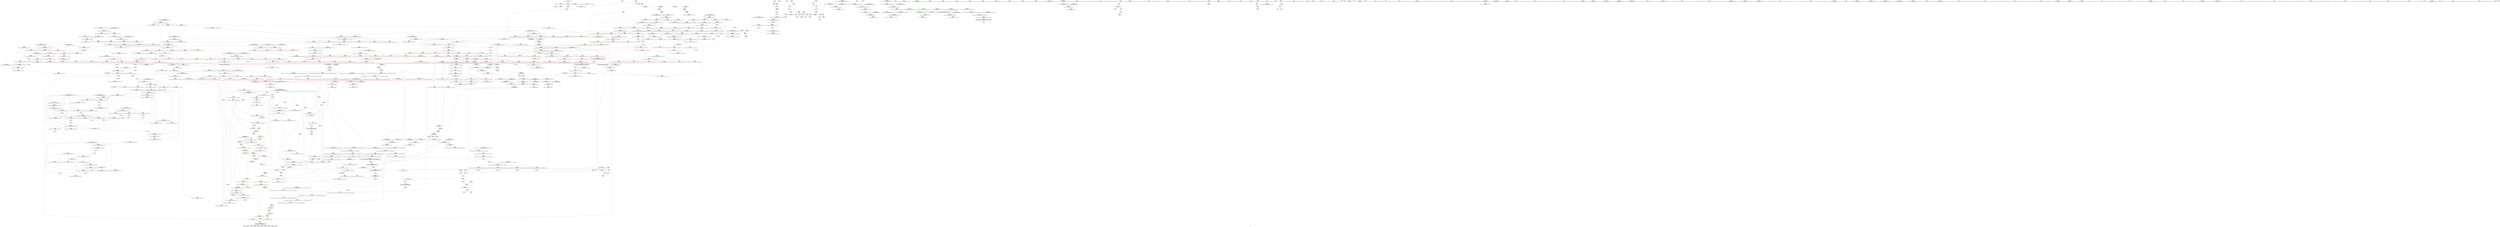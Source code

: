 digraph "SVFG" {
	label="SVFG";

	Node0x55b5ae11a550 [shape=record,color=grey,label="{NodeID: 0\nNullPtr}"];
	Node0x55b5ae11a550 -> Node0x55b5ae173c60[style=solid];
	Node0x55b5ae11a550 -> Node0x55b5ae1928d0[style=solid];
	Node0x55b5ae260990 [shape=record,color=black,label="{NodeID: 1550\n95 = PHI()\n}"];
	Node0x55b5ae17bdb0 [shape=record,color=red,label="{NodeID: 443\n719\<--659\n\<--__secondChild\n_ZSt13__adjust_heapIPiliN9__gnu_cxx5__ops15_Iter_less_iterEEvT_T0_S5_T1_T2_\n}"];
	Node0x55b5ae17bdb0 -> Node0x55b5ae1b3c20[style=solid];
	Node0x55b5ae16ffd0 [shape=record,color=green,label="{NodeID: 111\n598\<--599\n__first.addr\<--__first.addr_field_insensitive\n_ZSt10__pop_heapIPiN9__gnu_cxx5__ops15_Iter_less_iterEEvT_S4_S4_RT0_\n}"];
	Node0x55b5ae16ffd0 -> Node0x55b5ae17a140[style=solid];
	Node0x55b5ae16ffd0 -> Node0x55b5ae17a210[style=solid];
	Node0x55b5ae16ffd0 -> Node0x55b5ae17a2e0[style=solid];
	Node0x55b5ae16ffd0 -> Node0x55b5ae195270[style=solid];
	Node0x55b5ae26a590 [shape=record,color=black,label="{NodeID: 1661\n975 = PHI(881, 891, 895, 905, 913, 917, 967, )\n0th arg _ZSt9iter_swapIPiS0_EvT_T0_ }"];
	Node0x55b5ae26a590 -> Node0x55b5ae1977d0[style=solid];
	Node0x55b5ae1915f0 [shape=record,color=red,label="{NodeID: 554\n1211\<--1200\n\<--__result.addr\n_ZSt23__copy_move_backward_a2ILb1EPiS0_ET1_T0_S2_S1_\n|{<s0>81}}"];
	Node0x55b5ae1915f0:s0 -> Node0x55b5ae269eb0[style=solid,color=red];
	Node0x55b5ae174680 [shape=record,color=black,label="{NodeID: 222\n303\<--299\ncast\<--\n_ZSt4__lgl\n}"];
	Node0x55b5ae197080 [shape=record,color=blue,label="{NodeID: 665\n865\<--857\n__b.addr\<--__b\n_ZSt22__move_median_to_firstIPiN9__gnu_cxx5__ops15_Iter_less_iterEEvT_S4_S4_S4_T0_\n}"];
	Node0x55b5ae197080 -> Node0x55b5ae18dc40[style=dashed];
	Node0x55b5ae197080 -> Node0x55b5ae18dd10[style=dashed];
	Node0x55b5ae197080 -> Node0x55b5ae18dde0[style=dashed];
	Node0x55b5ae197080 -> Node0x55b5ae18deb0[style=dashed];
	Node0x55b5ae197080 -> Node0x55b5ae18df80[style=dashed];
	Node0x55b5ae182230 [shape=record,color=red,label="{NodeID: 333\n257\<--238\n\<--__first.addr\n_ZSt16__introsort_loopIPilN9__gnu_cxx5__ops15_Iter_less_iterEEvT_S4_T0_T1_\n}"];
	Node0x55b5ae182230 -> Node0x55b5ae1745b0[style=solid];
	Node0x55b5ae189970 [shape=record,color=grey,label="{NodeID: 1108\n717 = cmp(713, 716, )\n}"];
	Node0x55b5ae16c130 [shape=record,color=green,label="{NodeID: 1\n7\<--1\n__dso_handle\<--dummyObj\nGlob }"];
	Node0x55b5ae260a60 [shape=record,color=black,label="{NodeID: 1551\n691 = PHI(573, )\n}"];
	Node0x55b5ae17be80 [shape=record,color=red,label="{NodeID: 444\n724\<--659\n\<--__secondChild\n_ZSt13__adjust_heapIPiliN9__gnu_cxx5__ops15_Iter_less_iterEEvT_T0_S5_T1_T2_\n}"];
	Node0x55b5ae17be80 -> Node0x55b5ae1b3920[style=solid];
	Node0x55b5ae1700a0 [shape=record,color=green,label="{NodeID: 112\n600\<--601\n__last.addr\<--__last.addr_field_insensitive\n_ZSt10__pop_heapIPiN9__gnu_cxx5__ops15_Iter_less_iterEEvT_S4_S4_RT0_\n}"];
	Node0x55b5ae1700a0 -> Node0x55b5ae17a3b0[style=solid];
	Node0x55b5ae1700a0 -> Node0x55b5ae195340[style=solid];
	Node0x55b5ae26a820 [shape=record,color=black,label="{NodeID: 1662\n976 = PHI(882, 892, 896, 906, 914, 918, 968, )\n1st arg _ZSt9iter_swapIPiS0_EvT_T0_ }"];
	Node0x55b5ae26a820 -> Node0x55b5ae1978a0[style=solid];
	Node0x55b5ae1916c0 [shape=record,color=red,label="{NodeID: 555\n1222\<--1219\n\<--__it.addr\n_ZSt12__miter_baseIPiET_S1_\n}"];
	Node0x55b5ae1916c0 -> Node0x55b5ae17da50[style=solid];
	Node0x55b5ae174750 [shape=record,color=black,label="{NodeID: 223\n304\<--299\nconv\<--\n_ZSt4__lgl\n}"];
	Node0x55b5ae174750 -> Node0x55b5ae1b1ca0[style=solid];
	Node0x55b5ae197150 [shape=record,color=blue,label="{NodeID: 666\n867\<--858\n__c.addr\<--__c\n_ZSt22__move_median_to_firstIPiN9__gnu_cxx5__ops15_Iter_less_iterEEvT_S4_S4_S4_T0_\n}"];
	Node0x55b5ae197150 -> Node0x55b5ae18e050[style=dashed];
	Node0x55b5ae197150 -> Node0x55b5ae18e120[style=dashed];
	Node0x55b5ae197150 -> Node0x55b5ae18e1f0[style=dashed];
	Node0x55b5ae197150 -> Node0x55b5ae18e2c0[style=dashed];
	Node0x55b5ae197150 -> Node0x55b5ae18e390[style=dashed];
	Node0x55b5ae197150 -> Node0x55b5ae18e460[style=dashed];
	Node0x55b5ae182300 [shape=record,color=red,label="{NodeID: 334\n268\<--238\n\<--__first.addr\n_ZSt16__introsort_loopIPilN9__gnu_cxx5__ops15_Iter_less_iterEEvT_S4_T0_T1_\n|{<s0>14}}"];
	Node0x55b5ae182300:s0 -> Node0x55b5ae2643f0[style=solid,color=red];
	Node0x55b5ae189af0 [shape=record,color=grey,label="{NodeID: 1109\n1109 = cmp(1107, 1108, )\n}"];
	Node0x55b5ae16c1c0 [shape=record,color=green,label="{NodeID: 2\n11\<--1\n.str\<--dummyObj\nGlob }"];
	Node0x55b5ae260ba0 [shape=record,color=black,label="{NodeID: 1552\n700 = PHI(635, )\n}"];
	Node0x55b5ae260ba0 -> Node0x55b5ae17c020[style=solid];
	Node0x55b5ae17bf50 [shape=record,color=red,label="{NodeID: 445\n733\<--659\n\<--__secondChild\n_ZSt13__adjust_heapIPiliN9__gnu_cxx5__ops15_Iter_less_iterEEvT_T0_S5_T1_T2_\n}"];
	Node0x55b5ae17bf50 -> Node0x55b5ae1b37a0[style=solid];
	Node0x55b5ae1fc720 [shape=record,color=yellow,style=double,label="{NodeID: 1220\n10V_1 = ENCHI(MR_10V_0)\npts\{54 \}\nFun[main]}"];
	Node0x55b5ae1fc720 -> Node0x55b5ae180b70[style=dashed];
	Node0x55b5ae1fc720 -> Node0x55b5ae180c40[style=dashed];
	Node0x55b5ae1fc720 -> Node0x55b5ae180d10[style=dashed];
	Node0x55b5ae170170 [shape=record,color=green,label="{NodeID: 113\n602\<--603\n__result.addr\<--__result.addr_field_insensitive\n_ZSt10__pop_heapIPiN9__gnu_cxx5__ops15_Iter_less_iterEEvT_S4_S4_RT0_\n}"];
	Node0x55b5ae170170 -> Node0x55b5ae17a480[style=solid];
	Node0x55b5ae170170 -> Node0x55b5ae17a550[style=solid];
	Node0x55b5ae170170 -> Node0x55b5ae195410[style=solid];
	Node0x55b5ae26aab0 [shape=record,color=black,label="{NodeID: 1663\n760 = PHI(661, )\n0th arg _ZN9__gnu_cxx5__ops14_Iter_less_valC2ENS0_15_Iter_less_iterE }"];
	Node0x55b5ae26aab0 -> Node0x55b5ae196380[style=solid];
	Node0x55b5ae191790 [shape=record,color=red,label="{NodeID: 556\n1241\<--1228\n\<--__first.addr\n_ZSt22__copy_move_backward_aILb1EPiS0_ET1_T0_S2_S1_\n|{<s0>83}}"];
	Node0x55b5ae191790:s0 -> Node0x55b5ae2656a0[style=solid,color=red];
	Node0x55b5ae174820 [shape=record,color=black,label="{NodeID: 224\n293\<--305\n_ZSt4__lgl_ret\<--sub\n_ZSt4__lgl\n|{<s0>11}}"];
	Node0x55b5ae174820:s0 -> Node0x55b5ae260f50[style=solid,color=blue];
	Node0x55b5ae197220 [shape=record,color=blue,label="{NodeID: 667\n930\<--925\n__first.addr\<--__first\n_ZSt21__unguarded_partitionIPiN9__gnu_cxx5__ops15_Iter_less_iterEET_S4_S4_S4_T0_\n}"];
	Node0x55b5ae197220 -> Node0x55b5ae1f1f80[style=dashed];
	Node0x55b5ae1823d0 [shape=record,color=red,label="{NodeID: 335\n279\<--238\n\<--__first.addr\n_ZSt16__introsort_loopIPilN9__gnu_cxx5__ops15_Iter_less_iterEEvT_S4_T0_T1_\n|{<s0>15}}"];
	Node0x55b5ae1823d0:s0 -> Node0x55b5ae268740[style=solid,color=red];
	Node0x55b5ae189c70 [shape=record,color=grey,label="{NodeID: 1110\n711 = cmp(710, 109, )\n}"];
	Node0x55b5ae16c470 [shape=record,color=green,label="{NodeID: 3\n13\<--1\n.str.1\<--dummyObj\nGlob }"];
	Node0x55b5ae260d70 [shape=record,color=black,label="{NodeID: 1553\n149 = PHI()\n}"];
	Node0x55b5ae17c020 [shape=record,color=red,label="{NodeID: 446\n701\<--700\n\<--call4\n_ZSt13__adjust_heapIPiliN9__gnu_cxx5__ops15_Iter_less_iterEEvT_T0_S5_T1_T2_\n}"];
	Node0x55b5ae17c020 -> Node0x55b5ae195ea0[style=solid];
	Node0x55b5ae170240 [shape=record,color=green,label="{NodeID: 114\n604\<--605\n__comp.addr\<--__comp.addr_field_insensitive\n_ZSt10__pop_heapIPiN9__gnu_cxx5__ops15_Iter_less_iterEEvT_S4_S4_RT0_\n}"];
	Node0x55b5ae170240 -> Node0x55b5ae17a620[style=solid];
	Node0x55b5ae170240 -> Node0x55b5ae1954e0[style=solid];
	Node0x55b5ae26abc0 [shape=record,color=black,label="{NodeID: 1664\n594 = PHI(459, 498, )\n0th arg _ZSt10__pop_heapIPiN9__gnu_cxx5__ops15_Iter_less_iterEEvT_S4_S4_RT0_ }"];
	Node0x55b5ae26abc0 -> Node0x55b5ae195270[style=solid];
	Node0x55b5ae191860 [shape=record,color=red,label="{NodeID: 557\n1242\<--1230\n\<--__last.addr\n_ZSt22__copy_move_backward_aILb1EPiS0_ET1_T0_S2_S1_\n|{<s0>83}}"];
	Node0x55b5ae191860:s0 -> Node0x55b5ae2657e0[style=solid,color=red];
	Node0x55b5ae1748f0 [shape=record,color=black,label="{NodeID: 225\n327\<--325\nsub.ptr.lhs.cast\<--\n_ZSt22__final_insertion_sortIPiN9__gnu_cxx5__ops15_Iter_less_iterEEvT_S4_T0_\n}"];
	Node0x55b5ae1748f0 -> Node0x55b5ae1b1220[style=solid];
	Node0x55b5ae1972f0 [shape=record,color=blue,label="{NodeID: 668\n932\<--926\n__last.addr\<--__last\n_ZSt21__unguarded_partitionIPiN9__gnu_cxx5__ops15_Iter_less_iterEET_S4_S4_S4_T0_\n}"];
	Node0x55b5ae1972f0 -> Node0x55b5ae18ea10[style=dashed];
	Node0x55b5ae1972f0 -> Node0x55b5ae197560[style=dashed];
	Node0x55b5ae1824a0 [shape=record,color=red,label="{NodeID: 336\n256\<--240\n\<--__last.addr\n_ZSt16__introsort_loopIPilN9__gnu_cxx5__ops15_Iter_less_iterEEvT_S4_T0_T1_\n}"];
	Node0x55b5ae1824a0 -> Node0x55b5ae1744e0[style=solid];
	Node0x55b5ae189df0 [shape=record,color=grey,label="{NodeID: 1111\n1049 = cmp(1047, 1048, )\n}"];
	Node0x55b5ae16c500 [shape=record,color=green,label="{NodeID: 4\n15\<--1\n.str.2\<--dummyObj\nGlob }"];
	Node0x55b5ae260e40 [shape=record,color=black,label="{NodeID: 1554\n455 = PHI(573, )\n}"];
	Node0x55b5ae17c0f0 [shape=record,color=red,label="{NodeID: 447\n728\<--727\n\<--call15\n_ZSt13__adjust_heapIPiliN9__gnu_cxx5__ops15_Iter_less_iterEEvT_T0_S5_T1_T2_\n}"];
	Node0x55b5ae17c0f0 -> Node0x55b5ae196110[style=solid];
	Node0x55b5ae174cf0 [shape=record,color=green,label="{NodeID: 115\n606\<--607\n__value\<--__value_field_insensitive\n_ZSt10__pop_heapIPiN9__gnu_cxx5__ops15_Iter_less_iterEEvT_S4_S4_RT0_\n|{|<s1>34}}"];
	Node0x55b5ae174cf0 -> Node0x55b5ae1955b0[style=solid];
	Node0x55b5ae174cf0:s1 -> Node0x55b5ae2661e0[style=solid,color=red];
	Node0x55b5ae26ad10 [shape=record,color=black,label="{NodeID: 1665\n595 = PHI(460, 499, )\n1st arg _ZSt10__pop_heapIPiN9__gnu_cxx5__ops15_Iter_less_iterEEvT_S4_S4_RT0_ }"];
	Node0x55b5ae26ad10 -> Node0x55b5ae195340[style=solid];
	Node0x55b5ae191930 [shape=record,color=red,label="{NodeID: 558\n1243\<--1232\n\<--__result.addr\n_ZSt22__copy_move_backward_aILb1EPiS0_ET1_T0_S2_S1_\n|{<s0>83}}"];
	Node0x55b5ae191930:s0 -> Node0x55b5ae265920[style=solid,color=red];
	Node0x55b5ae1749c0 [shape=record,color=black,label="{NodeID: 226\n328\<--326\nsub.ptr.rhs.cast\<--\n_ZSt22__final_insertion_sortIPiN9__gnu_cxx5__ops15_Iter_less_iterEEvT_S4_T0_\n}"];
	Node0x55b5ae1749c0 -> Node0x55b5ae1b1220[style=solid];
	Node0x55b5ae1973c0 [shape=record,color=blue,label="{NodeID: 669\n934\<--927\n__pivot.addr\<--__pivot\n_ZSt21__unguarded_partitionIPiN9__gnu_cxx5__ops15_Iter_less_iterEET_S4_S4_S4_T0_\n}"];
	Node0x55b5ae1973c0 -> Node0x55b5ae18ee20[style=dashed];
	Node0x55b5ae1973c0 -> Node0x55b5ae18eef0[style=dashed];
	Node0x55b5ae182570 [shape=record,color=red,label="{NodeID: 337\n269\<--240\n\<--__last.addr\n_ZSt16__introsort_loopIPilN9__gnu_cxx5__ops15_Iter_less_iterEEvT_S4_T0_T1_\n|{<s0>14}}"];
	Node0x55b5ae182570:s0 -> Node0x55b5ae264530[style=solid,color=red];
	Node0x55b5ae189f70 [shape=record,color=grey,label="{NodeID: 1112\n115 = cmp(113, 114, )\n}"];
	Node0x55b5ae16c590 [shape=record,color=green,label="{NodeID: 5\n18\<--1\n\<--dummyObj\nCan only get source location for instruction, argument, global var or function.}"];
	Node0x55b5ae260f50 [shape=record,color=black,label="{NodeID: 1555\n213 = PHI(293, )\n}"];
	Node0x55b5ae260f50 -> Node0x55b5ae1b3320[style=solid];
	Node0x55b5ae17c1c0 [shape=record,color=red,label="{NodeID: 448\n747\<--746\n\<--call20\n_ZSt13__adjust_heapIPiliN9__gnu_cxx5__ops15_Iter_less_iterEEvT_T0_S5_T1_T2_\n|{<s0>42}}"];
	Node0x55b5ae17c1c0:s0 -> Node0x55b5ae267750[style=solid,color=red];
	Node0x55b5ae174dc0 [shape=record,color=green,label="{NodeID: 116\n608\<--609\nagg.tmp\<--agg.tmp_field_insensitive\n_ZSt10__pop_heapIPiN9__gnu_cxx5__ops15_Iter_less_iterEEvT_S4_S4_RT0_\n}"];
	Node0x55b5ae26ae60 [shape=record,color=black,label="{NodeID: 1666\n596 = PHI(461, 500, )\n2nd arg _ZSt10__pop_heapIPiN9__gnu_cxx5__ops15_Iter_less_iterEEvT_S4_S4_RT0_ }"];
	Node0x55b5ae26ae60 -> Node0x55b5ae195410[style=solid];
	Node0x55b5ae191a00 [shape=record,color=red,label="{NodeID: 559\n1253\<--1250\n\<--__it.addr\n_ZSt12__niter_baseIPiET_S1_\n}"];
	Node0x55b5ae191a00 -> Node0x55b5ae17dbf0[style=solid];
	Node0x55b5ae174a90 [shape=record,color=black,label="{NodeID: 227\n400\<--398\nsub.ptr.lhs.cast\<--\n_ZSt27__unguarded_partition_pivotIPiN9__gnu_cxx5__ops15_Iter_less_iterEET_S4_S4_T0_\n}"];
	Node0x55b5ae174a90 -> Node0x55b5ae1b4e20[style=solid];
	Node0x55b5ae197490 [shape=record,color=blue,label="{NodeID: 670\n930\<--946\n__first.addr\<--incdec.ptr\n_ZSt21__unguarded_partitionIPiN9__gnu_cxx5__ops15_Iter_less_iterEET_S4_S4_S4_T0_\n}"];
	Node0x55b5ae197490 -> Node0x55b5ae1f1f80[style=dashed];
	Node0x55b5ae182640 [shape=record,color=red,label="{NodeID: 338\n270\<--240\n\<--__last.addr\n_ZSt16__introsort_loopIPilN9__gnu_cxx5__ops15_Iter_less_iterEEvT_S4_T0_T1_\n|{<s0>14}}"];
	Node0x55b5ae182640:s0 -> Node0x55b5ae264660[style=solid,color=red];
	Node0x55b5ae18a0f0 [shape=record,color=grey,label="{NodeID: 1113\n591 = cmp(588, 590, )\n}"];
	Node0x55b5ae18a0f0 -> Node0x55b5ae17d300[style=solid];
	Node0x55b5ae16c620 [shape=record,color=green,label="{NodeID: 6\n64\<--1\n\<--dummyObj\nCan only get source location for instruction, argument, global var or function.}"];
	Node0x55b5ae2610f0 [shape=record,color=black,label="{NodeID: 1556\n281 = PHI(380, )\n}"];
	Node0x55b5ae2610f0 -> Node0x55b5ae193a10[style=solid];
	Node0x55b5ae17c290 [shape=record,color=red,label="{NodeID: 449\n757\<--754\n\<--__t.addr\n_ZSt4moveIRN9__gnu_cxx5__ops15_Iter_less_iterEEONSt16remove_referenceIT_E4typeEOS5_\n}"];
	Node0x55b5ae17c290 -> Node0x55b5ae17d640[style=solid];
	Node0x55b5ae174e90 [shape=record,color=green,label="{NodeID: 117\n637\<--638\n__t.addr\<--__t.addr_field_insensitive\n_ZSt4moveIRiEONSt16remove_referenceIT_E4typeEOS2_\n}"];
	Node0x55b5ae174e90 -> Node0x55b5ae17a960[style=solid];
	Node0x55b5ae174e90 -> Node0x55b5ae195750[style=solid];
	Node0x55b5ae26afb0 [shape=record,color=black,label="{NodeID: 1667\n597 = PHI(428, 501, )\n3rd arg _ZSt10__pop_heapIPiN9__gnu_cxx5__ops15_Iter_less_iterEEvT_S4_S4_RT0_ }"];
	Node0x55b5ae26afb0 -> Node0x55b5ae1954e0[style=solid];
	Node0x55b5ae191ad0 [shape=record,color=red,label="{NodeID: 560\n1271\<--1259\n\<--__first.addr\n_ZNSt20__copy_move_backwardILb1ELb1ESt26random_access_iterator_tagE13__copy_move_bIiEEPT_PKS3_S6_S4_\n}"];
	Node0x55b5ae191ad0 -> Node0x55b5ae17dd90[style=solid];
	Node0x55b5ae174b60 [shape=record,color=black,label="{NodeID: 228\n401\<--399\nsub.ptr.rhs.cast\<--\n_ZSt27__unguarded_partition_pivotIPiN9__gnu_cxx5__ops15_Iter_less_iterEET_S4_S4_T0_\n}"];
	Node0x55b5ae174b60 -> Node0x55b5ae1b4e20[style=solid];
	Node0x55b5ae197560 [shape=record,color=blue,label="{NodeID: 671\n932\<--950\n__last.addr\<--incdec.ptr3\n_ZSt21__unguarded_partitionIPiN9__gnu_cxx5__ops15_Iter_less_iterEET_S4_S4_S4_T0_\n}"];
	Node0x55b5ae197560 -> Node0x55b5ae1f8ea0[style=dashed];
	Node0x55b5ae182710 [shape=record,color=red,label="{NodeID: 339\n280\<--240\n\<--__last.addr\n_ZSt16__introsort_loopIPilN9__gnu_cxx5__ops15_Iter_less_iterEEvT_S4_T0_T1_\n|{<s0>15}}"];
	Node0x55b5ae182710:s0 -> Node0x55b5ae268850[style=solid,color=red];
	Node0x55b5ae18a270 [shape=record,color=grey,label="{NodeID: 1114\n136 = cmp(135, 64, )\n}"];
	Node0x55b5ae16ce60 [shape=record,color=green,label="{NodeID: 7\n70\<--1\n\<--dummyObj\nCan only get source location for instruction, argument, global var or function.}"];
	Node0x55b5ae261230 [shape=record,color=black,label="{NodeID: 1557\n299 = PHI()\n}"];
	Node0x55b5ae261230 -> Node0x55b5ae174680[style=solid];
	Node0x55b5ae261230 -> Node0x55b5ae174750[style=solid];
	Node0x55b5ae17c360 [shape=record,color=red,label="{NodeID: 450\n766\<--763\nthis1\<--this.addr\n_ZN9__gnu_cxx5__ops14_Iter_less_valC2ENS0_15_Iter_less_iterE\n}"];
	Node0x55b5ae174f60 [shape=record,color=green,label="{NodeID: 118\n647\<--648\n__comp\<--__comp_field_insensitive\n_ZSt13__adjust_heapIPiliN9__gnu_cxx5__ops15_Iter_less_iterEEvT_T0_S5_T1_T2_\n|{<s0>36|<s1>39}}"];
	Node0x55b5ae174f60:s0 -> Node0x55b5ae2692e0[style=solid,color=red];
	Node0x55b5ae174f60:s1 -> Node0x55b5ae2660a0[style=solid,color=red];
	Node0x55b5ae26b100 [shape=record,color=black,label="{NodeID: 1668\n1018 = PHI(333, 346, )\n0th arg _ZSt16__insertion_sortIPiN9__gnu_cxx5__ops15_Iter_less_iterEEvT_S4_T0_ }"];
	Node0x55b5ae26b100 -> Node0x55b5ae197d80[style=solid];
	Node0x55b5ae191ba0 [shape=record,color=red,label="{NodeID: 561\n1285\<--1259\n\<--__first.addr\n_ZNSt20__copy_move_backwardILb1ELb1ESt26random_access_iterator_tagE13__copy_move_bIiEEPT_PKS3_S6_S4_\n}"];
	Node0x55b5ae191ba0 -> Node0x55b5ae17df30[style=solid];
	Node0x55b5ae174c30 [shape=record,color=black,label="{NodeID: 229\n380\<--420\n_ZSt27__unguarded_partition_pivotIPiN9__gnu_cxx5__ops15_Iter_less_iterEET_S4_S4_T0__ret\<--call\n_ZSt27__unguarded_partition_pivotIPiN9__gnu_cxx5__ops15_Iter_less_iterEET_S4_S4_T0_\n|{<s0>15}}"];
	Node0x55b5ae174c30:s0 -> Node0x55b5ae2610f0[style=solid,color=blue];
	Node0x55b5ae197630 [shape=record,color=blue,label="{NodeID: 672\n932\<--958\n__last.addr\<--incdec.ptr7\n_ZSt21__unguarded_partitionIPiN9__gnu_cxx5__ops15_Iter_less_iterEET_S4_S4_S4_T0_\n}"];
	Node0x55b5ae197630 -> Node0x55b5ae1f8ea0[style=dashed];
	Node0x55b5ae1827e0 [shape=record,color=red,label="{NodeID: 340\n286\<--240\n\<--__last.addr\n_ZSt16__introsort_loopIPilN9__gnu_cxx5__ops15_Iter_less_iterEEvT_S4_T0_T1_\n|{<s0>16}}"];
	Node0x55b5ae1827e0:s0 -> Node0x55b5ae269040[style=solid,color=red];
	Node0x55b5ae16cef0 [shape=record,color=green,label="{NodeID: 8\n74\<--1\n\<--dummyObj\nCan only get source location for instruction, argument, global var or function.}"];
	Node0x55b5ae261330 [shape=record,color=black,label="{NodeID: 1558\n420 = PHI(924, )\n}"];
	Node0x55b5ae261330 -> Node0x55b5ae174c30[style=solid];
	Node0x55b5ae17c430 [shape=record,color=red,label="{NodeID: 451\n801\<--774\n\<--__first.addr\n_ZSt11__push_heapIPiliN9__gnu_cxx5__ops14_Iter_less_valEEvT_T0_S5_T1_RT2_\n}"];
	Node0x55b5ae17c430 -> Node0x55b5ae180350[style=solid];
	Node0x55b5ae1fcc90 [shape=record,color=yellow,style=double,label="{NodeID: 1226\n2V_1 = ENCHI(MR_2V_0)\npts\{10 \}\nFun[_ZSt4sortIPiEvT_S1_]|{<s0>10}}"];
	Node0x55b5ae1fcc90:s0 -> Node0x55b5ae1fe3d0[style=dashed,color=red];
	Node0x55b5ae175030 [shape=record,color=green,label="{NodeID: 119\n649\<--650\n__first.addr\<--__first.addr_field_insensitive\n_ZSt13__adjust_heapIPiliN9__gnu_cxx5__ops15_Iter_less_iterEEvT_T0_S5_T1_T2_\n}"];
	Node0x55b5ae175030 -> Node0x55b5ae17aa30[style=solid];
	Node0x55b5ae175030 -> Node0x55b5ae17ab00[style=solid];
	Node0x55b5ae175030 -> Node0x55b5ae17abd0[style=solid];
	Node0x55b5ae175030 -> Node0x55b5ae17aca0[style=solid];
	Node0x55b5ae175030 -> Node0x55b5ae17ad70[style=solid];
	Node0x55b5ae175030 -> Node0x55b5ae17ae40[style=solid];
	Node0x55b5ae175030 -> Node0x55b5ae17af10[style=solid];
	Node0x55b5ae175030 -> Node0x55b5ae195820[style=solid];
	Node0x55b5ae26b250 [shape=record,color=black,label="{NodeID: 1669\n1019 = PHI(335, 347, )\n1st arg _ZSt16__insertion_sortIPiN9__gnu_cxx5__ops15_Iter_less_iterEEvT_S4_T0_ }"];
	Node0x55b5ae26b250 -> Node0x55b5ae197e50[style=solid];
	Node0x55b5ae191c70 [shape=record,color=red,label="{NodeID: 562\n1270\<--1261\n\<--__last.addr\n_ZNSt20__copy_move_backwardILb1ELb1ESt26random_access_iterator_tagE13__copy_move_bIiEEPT_PKS3_S6_S4_\n}"];
	Node0x55b5ae191c70 -> Node0x55b5ae17dcc0[style=solid];
	Node0x55b5ae17ce20 [shape=record,color=black,label="{NodeID: 230\n488\<--486\nsub.ptr.lhs.cast\<--\n_ZSt11__sort_heapIPiN9__gnu_cxx5__ops15_Iter_less_iterEEvT_S4_RT0_\n}"];
	Node0x55b5ae17ce20 -> Node0x55b5ae1b2720[style=solid];
	Node0x55b5ae197700 [shape=record,color=blue,label="{NodeID: 673\n930\<--971\n__first.addr\<--incdec.ptr9\n_ZSt21__unguarded_partitionIPiN9__gnu_cxx5__ops15_Iter_less_iterEET_S4_S4_S4_T0_\n}"];
	Node0x55b5ae197700 -> Node0x55b5ae1f1f80[style=dashed];
	Node0x55b5ae1828b0 [shape=record,color=red,label="{NodeID: 341\n265\<--242\n\<--__depth_limit.addr\n_ZSt16__introsort_loopIPilN9__gnu_cxx5__ops15_Iter_less_iterEEvT_S4_T0_T1_\n}"];
	Node0x55b5ae1828b0 -> Node0x55b5ae1894f0[style=solid];
	Node0x55b5ae1e3860 [shape=record,color=black,label="{NodeID: 1116\nMR_2V_3 = PHI(MR_2V_6, MR_2V_1, )\npts\{10 \}\n|{|<s2>64|<s3>66|<s4>69|<s5>69}}"];
	Node0x55b5ae1e3860 -> Node0x55b5ae190270[style=dashed];
	Node0x55b5ae1e3860 -> Node0x55b5ae1f3380[style=dashed];
	Node0x55b5ae1e3860:s2 -> Node0x55b5ae200890[style=dashed,color=red];
	Node0x55b5ae1e3860:s3 -> Node0x55b5ae1fd860[style=dashed,color=red];
	Node0x55b5ae1e3860:s4 -> Node0x55b5ae1911e0[style=dashed,color=red];
	Node0x55b5ae1e3860:s5 -> Node0x55b5ae1e4e80[style=dashed,color=red];
	Node0x55b5ae16cf80 [shape=record,color=green,label="{NodeID: 9\n109\<--1\n\<--dummyObj\nCan only get source location for instruction, argument, global var or function.|{<s0>35}}"];
	Node0x55b5ae16cf80:s0 -> Node0x55b5ae264d70[style=solid,color=red];
	Node0x55b5ae261470 [shape=record,color=black,label="{NodeID: 1559\n875 = PHI(573, )\n}"];
	Node0x55b5ae17c500 [shape=record,color=red,label="{NodeID: 452\n811\<--774\n\<--__first.addr\n_ZSt11__push_heapIPiliN9__gnu_cxx5__ops14_Iter_less_valEEvT_T0_S5_T1_RT2_\n}"];
	Node0x55b5ae17c500 -> Node0x55b5ae180420[style=solid];
	Node0x55b5ae175100 [shape=record,color=green,label="{NodeID: 120\n651\<--652\n__holeIndex.addr\<--__holeIndex.addr_field_insensitive\n_ZSt13__adjust_heapIPiliN9__gnu_cxx5__ops15_Iter_less_iterEEvT_T0_S5_T1_T2_\n}"];
	Node0x55b5ae175100 -> Node0x55b5ae17afe0[style=solid];
	Node0x55b5ae175100 -> Node0x55b5ae17b0b0[style=solid];
	Node0x55b5ae175100 -> Node0x55b5ae17b180[style=solid];
	Node0x55b5ae175100 -> Node0x55b5ae17b250[style=solid];
	Node0x55b5ae175100 -> Node0x55b5ae17b320[style=solid];
	Node0x55b5ae175100 -> Node0x55b5ae1958f0[style=solid];
	Node0x55b5ae175100 -> Node0x55b5ae195f70[style=solid];
	Node0x55b5ae175100 -> Node0x55b5ae1961e0[style=solid];
	Node0x55b5ae26b3a0 [shape=record,color=black,label="{NodeID: 1670\n1225 = PHI(1206, )\n0th arg _ZSt22__copy_move_backward_aILb1EPiS0_ET1_T0_S2_S1_ }"];
	Node0x55b5ae26b3a0 -> Node0x55b5ae1991d0[style=solid];
	Node0x55b5ae191d40 [shape=record,color=red,label="{NodeID: 563\n1280\<--1263\n\<--__result.addr\n_ZNSt20__copy_move_backwardILb1ELb1ESt26random_access_iterator_tagE13__copy_move_bIiEEPT_PKS3_S6_S4_\n}"];
	Node0x55b5ae191d40 -> Node0x55b5ae180690[style=solid];
	Node0x55b5ae17cef0 [shape=record,color=black,label="{NodeID: 231\n489\<--487\nsub.ptr.rhs.cast\<--\n_ZSt11__sort_heapIPiN9__gnu_cxx5__ops15_Iter_less_iterEEvT_S4_RT0_\n}"];
	Node0x55b5ae17cef0 -> Node0x55b5ae1b2720[style=solid];
	Node0x55b5ae1977d0 [shape=record,color=blue,label="{NodeID: 674\n977\<--975\n__a.addr\<--__a\n_ZSt9iter_swapIPiS0_EvT_T0_\n}"];
	Node0x55b5ae1977d0 -> Node0x55b5ae18efc0[style=dashed];
	Node0x55b5ae182980 [shape=record,color=red,label="{NodeID: 342\n275\<--242\n\<--__depth_limit.addr\n_ZSt16__introsort_loopIPilN9__gnu_cxx5__ops15_Iter_less_iterEEvT_S4_T0_T1_\n}"];
	Node0x55b5ae182980 -> Node0x55b5ae1b0fa0[style=solid];
	Node0x55b5ae16d010 [shape=record,color=green,label="{NodeID: 10\n212\<--1\n\<--dummyObj\nCan only get source location for instruction, argument, global var or function.}"];
	Node0x55b5ae261580 [shape=record,color=black,label="{NodeID: 1560\n879 = PHI(573, )\n}"];
	Node0x55b5ae17c5d0 [shape=record,color=red,label="{NodeID: 453\n816\<--774\n\<--__first.addr\n_ZSt11__push_heapIPiliN9__gnu_cxx5__ops14_Iter_less_valEEvT_T0_S5_T1_RT2_\n}"];
	Node0x55b5ae17c5d0 -> Node0x55b5ae1804f0[style=solid];
	Node0x55b5ae1751d0 [shape=record,color=green,label="{NodeID: 121\n653\<--654\n__len.addr\<--__len.addr_field_insensitive\n_ZSt13__adjust_heapIPiliN9__gnu_cxx5__ops15_Iter_less_iterEEvT_T0_S5_T1_T2_\n}"];
	Node0x55b5ae1751d0 -> Node0x55b5ae17b3f0[style=solid];
	Node0x55b5ae1751d0 -> Node0x55b5ae17b4c0[style=solid];
	Node0x55b5ae1751d0 -> Node0x55b5ae17b590[style=solid];
	Node0x55b5ae1751d0 -> Node0x55b5ae1959c0[style=solid];
	Node0x55b5ae26b4b0 [shape=record,color=black,label="{NodeID: 1671\n1226 = PHI(1210, )\n1st arg _ZSt22__copy_move_backward_aILb1EPiS0_ET1_T0_S2_S1_ }"];
	Node0x55b5ae26b4b0 -> Node0x55b5ae1992a0[style=solid];
	Node0x55b5ae191e10 [shape=record,color=red,label="{NodeID: 564\n1293\<--1263\n\<--__result.addr\n_ZNSt20__copy_move_backwardILb1ELb1ESt26random_access_iterator_tagE13__copy_move_bIiEEPT_PKS3_S6_S4_\n}"];
	Node0x55b5ae191e10 -> Node0x55b5ae180760[style=solid];
	Node0x55b5ae17cfc0 [shape=record,color=black,label="{NodeID: 232\n528\<--526\nsub.ptr.lhs.cast\<--\n_ZSt11__make_heapIPiN9__gnu_cxx5__ops15_Iter_less_iterEEvT_S4_RT0_\n}"];
	Node0x55b5ae17cfc0 -> Node0x55b5ae1b19a0[style=solid];
	Node0x55b5ae1978a0 [shape=record,color=blue,label="{NodeID: 675\n979\<--976\n__b.addr\<--__b\n_ZSt9iter_swapIPiS0_EvT_T0_\n}"];
	Node0x55b5ae1978a0 -> Node0x55b5ae18f090[style=dashed];
	Node0x55b5ae182a50 [shape=record,color=red,label="{NodeID: 343\n287\<--242\n\<--__depth_limit.addr\n_ZSt16__introsort_loopIPilN9__gnu_cxx5__ops15_Iter_less_iterEEvT_S4_T0_T1_\n|{<s0>16}}"];
	Node0x55b5ae182a50:s0 -> Node0x55b5ae269190[style=solid,color=red];
	Node0x55b5ae16d110 [shape=record,color=green,label="{NodeID: 11\n217\<--1\n\<--dummyObj\nCan only get source location for instruction, argument, global var or function.}"];
	Node0x55b5ae261690 [shape=record,color=black,label="{NodeID: 1561\n889 = PHI(573, )\n}"];
	Node0x55b5ae17c6a0 [shape=record,color=red,label="{NodeID: 454\n829\<--774\n\<--__first.addr\n_ZSt11__push_heapIPiliN9__gnu_cxx5__ops14_Iter_less_valEEvT_T0_S5_T1_RT2_\n}"];
	Node0x55b5ae17c6a0 -> Node0x55b5ae1805c0[style=solid];
	Node0x55b5ae1752a0 [shape=record,color=green,label="{NodeID: 122\n655\<--656\n__value.addr\<--__value.addr_field_insensitive\n_ZSt13__adjust_heapIPiliN9__gnu_cxx5__ops15_Iter_less_iterEEvT_T0_S5_T1_T2_\n|{|<s1>41}}"];
	Node0x55b5ae1752a0 -> Node0x55b5ae195a90[style=solid];
	Node0x55b5ae1752a0:s1 -> Node0x55b5ae2661e0[style=solid,color=red];
	Node0x55b5ae26b5c0 [shape=record,color=black,label="{NodeID: 1672\n1227 = PHI(1212, )\n2nd arg _ZSt22__copy_move_backward_aILb1EPiS0_ET1_T0_S2_S1_ }"];
	Node0x55b5ae26b5c0 -> Node0x55b5ae199370[style=solid];
	Node0x55b5ae191ee0 [shape=record,color=red,label="{NodeID: 565\n1277\<--1265\n\<--_Num\n_ZNSt20__copy_move_backwardILb1ELb1ESt26random_access_iterator_tagE13__copy_move_bIiEEPT_PKS3_S6_S4_\n}"];
	Node0x55b5ae191ee0 -> Node0x55b5ae1b58a0[style=solid];
	Node0x55b5ae17d090 [shape=record,color=black,label="{NodeID: 233\n529\<--527\nsub.ptr.rhs.cast\<--\n_ZSt11__make_heapIPiN9__gnu_cxx5__ops15_Iter_less_iterEEvT_S4_RT0_\n}"];
	Node0x55b5ae17d090 -> Node0x55b5ae1b19a0[style=solid];
	Node0x55b5ae197970 [shape=record,color=blue,label="{NodeID: 676\n992\<--990\n__a.addr\<--__a\n_ZSt4swapIiENSt9enable_ifIXsr6__and_ISt6__not_ISt15__is_tuple_likeIT_EESt21is_move_constructibleIS3_ESt18is_move_assignableIS3_EEE5valueEvE4typeERS3_SC_\n}"];
	Node0x55b5ae197970 -> Node0x55b5ae18f160[style=dashed];
	Node0x55b5ae197970 -> Node0x55b5ae18f230[style=dashed];
	Node0x55b5ae182b20 [shape=record,color=red,label="{NodeID: 344\n285\<--246\n\<--__cut\n_ZSt16__introsort_loopIPilN9__gnu_cxx5__ops15_Iter_less_iterEEvT_S4_T0_T1_\n|{<s0>16}}"];
	Node0x55b5ae182b20:s0 -> Node0x55b5ae268ef0[style=solid,color=red];
	Node0x55b5ae1e57b0 [shape=record,color=black,label="{NodeID: 1119\nMR_2V_2 = PHI(MR_2V_3, MR_2V_1, )\npts\{10 \}\n|{|<s5>36}}"];
	Node0x55b5ae1e57b0 -> Node0x55b5ae17c020[style=dashed];
	Node0x55b5ae1e57b0 -> Node0x55b5ae17c0f0[style=dashed];
	Node0x55b5ae1e57b0 -> Node0x55b5ae195ea0[style=dashed];
	Node0x55b5ae1e57b0 -> Node0x55b5ae196110[style=dashed];
	Node0x55b5ae1e57b0 -> Node0x55b5ae1f70a0[style=dashed];
	Node0x55b5ae1e57b0:s5 -> Node0x55b5ae200890[style=dashed,color=red];
	Node0x55b5ae16d210 [shape=record,color=green,label="{NodeID: 12\n263\<--1\n\<--dummyObj\nCan only get source location for instruction, argument, global var or function.}"];
	Node0x55b5ae2617a0 [shape=record,color=black,label="{NodeID: 1562\n550 = PHI(635, )\n}"];
	Node0x55b5ae2617a0 -> Node0x55b5ae179b90[style=solid];
	Node0x55b5ae17c770 [shape=record,color=red,label="{NodeID: 455\n791\<--776\n\<--__holeIndex.addr\n_ZSt11__push_heapIPiliN9__gnu_cxx5__ops14_Iter_less_valEEvT_T0_S5_T1_RT2_\n}"];
	Node0x55b5ae17c770 -> Node0x55b5ae1b03a0[style=solid];
	Node0x55b5ae175370 [shape=record,color=green,label="{NodeID: 123\n657\<--658\n__topIndex\<--__topIndex_field_insensitive\n_ZSt13__adjust_heapIPiliN9__gnu_cxx5__ops15_Iter_less_iterEEvT_T0_S5_T1_T2_\n}"];
	Node0x55b5ae175370 -> Node0x55b5ae17b660[style=solid];
	Node0x55b5ae175370 -> Node0x55b5ae195b60[style=solid];
	Node0x55b5ae191fb0 [shape=record,color=red,label="{NodeID: 566\n1281\<--1265\n\<--_Num\n_ZNSt20__copy_move_backwardILb1ELb1ESt26random_access_iterator_tagE13__copy_move_bIiEEPT_PKS3_S6_S4_\n}"];
	Node0x55b5ae191fb0 -> Node0x55b5ae1b0520[style=solid];
	Node0x55b5ae17d160 [shape=record,color=black,label="{NodeID: 234\n537\<--535\nsub.ptr.lhs.cast1\<--\n_ZSt11__make_heapIPiN9__gnu_cxx5__ops15_Iter_less_iterEEvT_S4_RT0_\n}"];
	Node0x55b5ae17d160 -> Node0x55b5ae1b1e20[style=solid];
	Node0x55b5ae197a40 [shape=record,color=blue,label="{NodeID: 677\n994\<--991\n__b.addr\<--__b\n_ZSt4swapIiENSt9enable_ifIXsr6__and_ISt6__not_ISt15__is_tuple_likeIT_EESt21is_move_constructibleIS3_ESt18is_move_assignableIS3_EEE5valueEvE4typeERS3_SC_\n}"];
	Node0x55b5ae197a40 -> Node0x55b5ae18f300[style=dashed];
	Node0x55b5ae197a40 -> Node0x55b5ae18f3d0[style=dashed];
	Node0x55b5ae182bf0 [shape=record,color=red,label="{NodeID: 345\n289\<--246\n\<--__cut\n_ZSt16__introsort_loopIPilN9__gnu_cxx5__ops15_Iter_less_iterEEvT_S4_T0_T1_\n}"];
	Node0x55b5ae182bf0 -> Node0x55b5ae193ae0[style=solid];
	Node0x55b5ae16d310 [shape=record,color=green,label="{NodeID: 13\n277\<--1\n\<--dummyObj\nCan only get source location for instruction, argument, global var or function.}"];
	Node0x55b5ae261970 [shape=record,color=black,label="{NodeID: 1563\n558 = PHI(635, )\n}"];
	Node0x55b5ae261970 -> Node0x55b5ae179c60[style=solid];
	Node0x55b5ae17c840 [shape=record,color=red,label="{NodeID: 456\n796\<--776\n\<--__holeIndex.addr\n_ZSt11__push_heapIPiliN9__gnu_cxx5__ops14_Iter_less_valEEvT_T0_S5_T1_RT2_\n}"];
	Node0x55b5ae17c840 -> Node0x55b5ae1b5420[style=solid];
	Node0x55b5ae175440 [shape=record,color=green,label="{NodeID: 124\n659\<--660\n__secondChild\<--__secondChild_field_insensitive\n_ZSt13__adjust_heapIPiliN9__gnu_cxx5__ops15_Iter_less_iterEEvT_T0_S5_T1_T2_\n}"];
	Node0x55b5ae175440 -> Node0x55b5ae17b730[style=solid];
	Node0x55b5ae175440 -> Node0x55b5ae17b800[style=solid];
	Node0x55b5ae175440 -> Node0x55b5ae17b8d0[style=solid];
	Node0x55b5ae175440 -> Node0x55b5ae17b9a0[style=solid];
	Node0x55b5ae175440 -> Node0x55b5ae17ba70[style=solid];
	Node0x55b5ae175440 -> Node0x55b5ae17bb40[style=solid];
	Node0x55b5ae175440 -> Node0x55b5ae17bc10[style=solid];
	Node0x55b5ae175440 -> Node0x55b5ae17bce0[style=solid];
	Node0x55b5ae175440 -> Node0x55b5ae17bdb0[style=solid];
	Node0x55b5ae175440 -> Node0x55b5ae17be80[style=solid];
	Node0x55b5ae175440 -> Node0x55b5ae17bf50[style=solid];
	Node0x55b5ae175440 -> Node0x55b5ae195c30[style=solid];
	Node0x55b5ae175440 -> Node0x55b5ae195d00[style=solid];
	Node0x55b5ae175440 -> Node0x55b5ae195dd0[style=solid];
	Node0x55b5ae175440 -> Node0x55b5ae196040[style=solid];
	Node0x55b5ae192080 [shape=record,color=red,label="{NodeID: 567\n1287\<--1265\n\<--_Num\n_ZNSt20__copy_move_backwardILb1ELb1ESt26random_access_iterator_tagE13__copy_move_bIiEEPT_PKS3_S6_S4_\n}"];
	Node0x55b5ae192080 -> Node0x55b5ae1b0820[style=solid];
	Node0x55b5ae17d230 [shape=record,color=black,label="{NodeID: 235\n538\<--536\nsub.ptr.rhs.cast2\<--\n_ZSt11__make_heapIPiN9__gnu_cxx5__ops15_Iter_less_iterEEvT_S4_RT0_\n}"];
	Node0x55b5ae17d230 -> Node0x55b5ae1b1e20[style=solid];
	Node0x55b5ae197b10 [shape=record,color=blue,label="{NodeID: 678\n996\<--1002\n__tmp\<--\n_ZSt4swapIiENSt9enable_ifIXsr6__and_ISt6__not_ISt15__is_tuple_likeIT_EESt21is_move_constructibleIS3_ESt18is_move_assignableIS3_EEE5valueEvE4typeERS3_SC_\n}"];
	Node0x55b5ae197b10 -> Node0x55b5ae18f570[style=dashed];
	Node0x55b5ae197b10 -> Node0x55b5ae18f640[style=dashed];
	Node0x55b5ae182cc0 [shape=record,color=red,label="{NodeID: 346\n298\<--295\n\<--__n.addr\n_ZSt4__lgl\n}"];
	Node0x55b5ae16d410 [shape=record,color=green,label="{NodeID: 14\n300\<--1\n\<--dummyObj\nCan only get source location for instruction, argument, global var or function.}"];
	Node0x55b5ae261ab0 [shape=record,color=black,label="{NodeID: 1564\n615 = PHI(635, )\n}"];
	Node0x55b5ae261ab0 -> Node0x55b5ae17a6f0[style=solid];
	Node0x55b5ae17c910 [shape=record,color=red,label="{NodeID: 457\n817\<--776\n\<--__holeIndex.addr\n_ZSt11__push_heapIPiliN9__gnu_cxx5__ops14_Iter_less_valEEvT_T0_S5_T1_RT2_\n}"];
	Node0x55b5ae175510 [shape=record,color=green,label="{NodeID: 125\n661\<--662\n__cmp\<--__cmp_field_insensitive\n_ZSt13__adjust_heapIPiliN9__gnu_cxx5__ops15_Iter_less_iterEEvT_T0_S5_T1_T2_\n|{<s0>40|<s1>42}}"];
	Node0x55b5ae175510:s0 -> Node0x55b5ae26aab0[style=solid,color=red];
	Node0x55b5ae175510:s1 -> Node0x55b5ae267860[style=solid,color=red];
	Node0x55b5ae192150 [shape=record,color=red,label="{NodeID: 568\n1294\<--1265\n\<--_Num\n_ZNSt20__copy_move_backwardILb1ELb1ESt26random_access_iterator_tagE13__copy_move_bIiEEPT_PKS3_S6_S4_\n}"];
	Node0x55b5ae192150 -> Node0x55b5ae1b3da0[style=solid];
	Node0x55b5ae17d300 [shape=record,color=black,label="{NodeID: 236\n573\<--591\n_ZNK9__gnu_cxx5__ops15_Iter_less_iterclIPiS3_EEbT_T0__ret\<--cmp\n_ZNK9__gnu_cxx5__ops15_Iter_less_iterclIPiS3_EEbT_T0_\n|{<s0>26|<s1>36|<s2>46|<s3>47|<s4>49|<s5>52|<s6>54|<s7>57|<s8>58|<s9>64}}"];
	Node0x55b5ae17d300:s0 -> Node0x55b5ae260e40[style=solid,color=blue];
	Node0x55b5ae17d300:s1 -> Node0x55b5ae260a60[style=solid,color=blue];
	Node0x55b5ae17d300:s2 -> Node0x55b5ae261470[style=solid,color=blue];
	Node0x55b5ae17d300:s3 -> Node0x55b5ae261580[style=solid,color=blue];
	Node0x55b5ae17d300:s4 -> Node0x55b5ae261690[style=solid,color=blue];
	Node0x55b5ae17d300:s5 -> Node0x55b5ae262370[style=solid,color=blue];
	Node0x55b5ae17d300:s6 -> Node0x55b5ae262480[style=solid,color=blue];
	Node0x55b5ae17d300:s7 -> Node0x55b5ae262590[style=solid,color=blue];
	Node0x55b5ae17d300:s8 -> Node0x55b5ae2626a0[style=solid,color=blue];
	Node0x55b5ae17d300:s9 -> Node0x55b5ae262c30[style=solid,color=blue];
	Node0x55b5ae197be0 [shape=record,color=blue,label="{NodeID: 679\n1007\<--1006\n\<--\n_ZSt4swapIiENSt9enable_ifIXsr6__and_ISt6__not_ISt15__is_tuple_likeIT_EESt21is_move_constructibleIS3_ESt18is_move_assignableIS3_EEE5valueEvE4typeERS3_SC_\n}"];
	Node0x55b5ae197be0 -> Node0x55b5ae18f640[style=dashed];
	Node0x55b5ae197be0 -> Node0x55b5ae197cb0[style=dashed];
	Node0x55b5ae182d90 [shape=record,color=red,label="{NodeID: 347\n326\<--313\n\<--__first.addr\n_ZSt22__final_insertion_sortIPiN9__gnu_cxx5__ops15_Iter_less_iterEEvT_S4_T0_\n}"];
	Node0x55b5ae182d90 -> Node0x55b5ae1749c0[style=solid];
	Node0x55b5ae1e6680 [shape=record,color=black,label="{NodeID: 1122\nMR_2V_2 = PHI(MR_2V_3, MR_2V_1, )\npts\{10 \}\n|{<s0>7}}"];
	Node0x55b5ae1e6680:s0 -> Node0x55b5ae1fcc90[style=dashed,color=red];
	Node0x55b5ae16d510 [shape=record,color=green,label="{NodeID: 15\n306\<--1\n\<--dummyObj\nCan only get source location for instruction, argument, global var or function.}"];
	Node0x55b5ae261bf0 [shape=record,color=black,label="{NodeID: 1565\n619 = PHI(635, )\n}"];
	Node0x55b5ae261bf0 -> Node0x55b5ae17a7c0[style=solid];
	Node0x55b5ae17c9e0 [shape=record,color=red,label="{NodeID: 458\n822\<--776\n\<--__holeIndex.addr\n_ZSt11__push_heapIPiliN9__gnu_cxx5__ops14_Iter_less_valEEvT_T0_S5_T1_RT2_\n}"];
	Node0x55b5ae17c9e0 -> Node0x55b5ae1b4b20[style=solid];
	Node0x55b5ae1755e0 [shape=record,color=green,label="{NodeID: 126\n663\<--664\nagg.tmp\<--agg.tmp_field_insensitive\n_ZSt13__adjust_heapIPiliN9__gnu_cxx5__ops15_Iter_less_iterEEvT_T0_S5_T1_T2_\n}"];
	Node0x55b5ae192220 [shape=record,color=red,label="{NodeID: 569\n1316\<--1307\nthis1\<--this.addr\n_ZNK9__gnu_cxx5__ops14_Val_less_iterclIiPiEEbRT_T0_\n}"];
	Node0x55b5ae17d3d0 [shape=record,color=black,label="{NodeID: 237\n626\<--624\nsub.ptr.lhs.cast\<--\n_ZSt10__pop_heapIPiN9__gnu_cxx5__ops15_Iter_less_iterEEvT_S4_S4_RT0_\n}"];
	Node0x55b5ae17d3d0 -> Node0x55b5ae1b2d20[style=solid];
	Node0x55b5ae197cb0 [shape=record,color=blue,label="{NodeID: 680\n1011\<--1010\n\<--\n_ZSt4swapIiENSt9enable_ifIXsr6__and_ISt6__not_ISt15__is_tuple_likeIT_EESt21is_move_constructibleIS3_ESt18is_move_assignableIS3_EEE5valueEvE4typeERS3_SC_\n|{<s0>60}}"];
	Node0x55b5ae197cb0:s0 -> Node0x55b5ae19c5d0[style=dashed,color=blue];
	Node0x55b5ae182e60 [shape=record,color=red,label="{NodeID: 348\n333\<--313\n\<--__first.addr\n_ZSt22__final_insertion_sortIPiN9__gnu_cxx5__ops15_Iter_less_iterEEvT_S4_T0_\n|{<s0>18}}"];
	Node0x55b5ae182e60:s0 -> Node0x55b5ae26b100[style=solid,color=red];
	Node0x55b5ae16d610 [shape=record,color=green,label="{NodeID: 16\n493\<--1\n\<--dummyObj\nCan only get source location for instruction, argument, global var or function.}"];
	Node0x55b5ae261d30 [shape=record,color=black,label="{NodeID: 1566\n630 = PHI(635, )\n}"];
	Node0x55b5ae261d30 -> Node0x55b5ae17a890[style=solid];
	Node0x55b5ae17cab0 [shape=record,color=red,label="{NodeID: 459\n830\<--776\n\<--__holeIndex.addr\n_ZSt11__push_heapIPiliN9__gnu_cxx5__ops14_Iter_less_valEEvT_T0_S5_T1_RT2_\n}"];
	Node0x55b5ae1756b0 [shape=record,color=green,label="{NodeID: 127\n738\<--739\n_ZSt4moveIRN9__gnu_cxx5__ops15_Iter_less_iterEEONSt16remove_referenceIT_E4typeEOS5_\<--_ZSt4moveIRN9__gnu_cxx5__ops15_Iter_less_iterEEONSt16remove_referenceIT_E4typeEOS5__field_insensitive\n}"];
	Node0x55b5ae1922f0 [shape=record,color=red,label="{NodeID: 570\n1317\<--1309\n\<--__val.addr\n_ZNK9__gnu_cxx5__ops14_Val_less_iterclIiPiEEbRT_T0_\n}"];
	Node0x55b5ae1922f0 -> Node0x55b5ae192490[style=solid];
	Node0x55b5ae17d4a0 [shape=record,color=black,label="{NodeID: 238\n627\<--625\nsub.ptr.rhs.cast\<--\n_ZSt10__pop_heapIPiN9__gnu_cxx5__ops15_Iter_less_iterEEvT_S4_S4_RT0_\n}"];
	Node0x55b5ae17d4a0 -> Node0x55b5ae1b2d20[style=solid];
	Node0x55b5ae197d80 [shape=record,color=blue,label="{NodeID: 681\n1022\<--1018\n__first.addr\<--__first\n_ZSt16__insertion_sortIPiN9__gnu_cxx5__ops15_Iter_less_iterEEvT_S4_T0_\n}"];
	Node0x55b5ae197d80 -> Node0x55b5ae18f710[style=dashed];
	Node0x55b5ae197d80 -> Node0x55b5ae18f7e0[style=dashed];
	Node0x55b5ae197d80 -> Node0x55b5ae18f8b0[style=dashed];
	Node0x55b5ae197d80 -> Node0x55b5ae18f980[style=dashed];
	Node0x55b5ae197d80 -> Node0x55b5ae18fa50[style=dashed];
	Node0x55b5ae182f30 [shape=record,color=red,label="{NodeID: 349\n334\<--313\n\<--__first.addr\n_ZSt22__final_insertion_sortIPiN9__gnu_cxx5__ops15_Iter_less_iterEEvT_S4_T0_\n}"];
	Node0x55b5ae182f30 -> Node0x55b5ae17ed60[style=solid];
	Node0x55b5ae1e7080 [shape=record,color=black,label="{NodeID: 1124\nMR_8V_3 = PHI(MR_8V_4, MR_8V_2, )\npts\{52 \}\n}"];
	Node0x55b5ae1e7080 -> Node0x55b5ae1809d0[style=dashed];
	Node0x55b5ae1e7080 -> Node0x55b5ae180aa0[style=dashed];
	Node0x55b5ae1e7080 -> Node0x55b5ae1932c0[style=dashed];
	Node0x55b5ae16d710 [shape=record,color=green,label="{NodeID: 17\n809\<--1\n\<--dummyObj\nCan only get source location for instruction, argument, global var or function.}"];
	Node0x55b5ae261e70 [shape=record,color=black,label="{NodeID: 1567\n727 = PHI(635, )\n}"];
	Node0x55b5ae261e70 -> Node0x55b5ae17c0f0[style=solid];
	Node0x55b5ae17cb80 [shape=record,color=red,label="{NodeID: 460\n797\<--778\n\<--__topIndex.addr\n_ZSt11__push_heapIPiliN9__gnu_cxx5__ops14_Iter_less_valEEvT_T0_S5_T1_RT2_\n}"];
	Node0x55b5ae17cb80 -> Node0x55b5ae1b5420[style=solid];
	Node0x55b5ae1fd4a0 [shape=record,color=yellow,style=double,label="{NodeID: 1235\n91V_1 = ENCHI(MR_91V_0)\npts\{607 656 781 997 1029 1151 \}\nFun[_ZSt11__make_heapIPiN9__gnu_cxx5__ops15_Iter_less_iterEEvT_S4_RT0_]}"];
	Node0x55b5ae1fd4a0 -> Node0x55b5ae179b90[style=dashed];
	Node0x55b5ae1fd4a0 -> Node0x55b5ae179c60[style=dashed];
	Node0x55b5ae1757b0 [shape=record,color=green,label="{NodeID: 128\n741\<--742\n_ZN9__gnu_cxx5__ops14_Iter_less_valC2ENS0_15_Iter_less_iterE\<--_ZN9__gnu_cxx5__ops14_Iter_less_valC2ENS0_15_Iter_less_iterE_field_insensitive\n}"];
	Node0x55b5ae1923c0 [shape=record,color=red,label="{NodeID: 571\n1319\<--1311\n\<--__it.addr\n_ZNK9__gnu_cxx5__ops14_Val_less_iterclIiPiEEbRT_T0_\n}"];
	Node0x55b5ae1923c0 -> Node0x55b5ae192560[style=solid];
	Node0x55b5ae17d570 [shape=record,color=black,label="{NodeID: 239\n635\<--640\n_ZSt4moveIRiEONSt16remove_referenceIT_E4typeEOS2__ret\<--\n_ZSt4moveIRiEONSt16remove_referenceIT_E4typeEOS2_\n|{<s0>29|<s1>30|<s2>32|<s3>33|<s4>34|<s5>37|<s6>38|<s7>41|<s8>44|<s9>45|<s10>61|<s11>62|<s12>63|<s13>65|<s14>67|<s15>75|<s16>77|<s17>78}}"];
	Node0x55b5ae17d570:s0 -> Node0x55b5ae2617a0[style=solid,color=blue];
	Node0x55b5ae17d570:s1 -> Node0x55b5ae261970[style=solid,color=blue];
	Node0x55b5ae17d570:s2 -> Node0x55b5ae261ab0[style=solid,color=blue];
	Node0x55b5ae17d570:s3 -> Node0x55b5ae261bf0[style=solid,color=blue];
	Node0x55b5ae17d570:s4 -> Node0x55b5ae261d30[style=solid,color=blue];
	Node0x55b5ae17d570:s5 -> Node0x55b5ae260ba0[style=solid,color=blue];
	Node0x55b5ae17d570:s6 -> Node0x55b5ae261e70[style=solid,color=blue];
	Node0x55b5ae17d570:s7 -> Node0x55b5ae260660[style=solid,color=blue];
	Node0x55b5ae17d570:s8 -> Node0x55b5ae2620f0[style=solid,color=blue];
	Node0x55b5ae17d570:s9 -> Node0x55b5ae262230[style=solid,color=blue];
	Node0x55b5ae17d570:s10 -> Node0x55b5ae2627e0[style=solid,color=blue];
	Node0x55b5ae17d570:s11 -> Node0x55b5ae2629b0[style=solid,color=blue];
	Node0x55b5ae17d570:s12 -> Node0x55b5ae262af0[style=solid,color=blue];
	Node0x55b5ae17d570:s13 -> Node0x55b5ae262d40[style=solid,color=blue];
	Node0x55b5ae17d570:s14 -> Node0x55b5ae262fc0[style=solid,color=blue];
	Node0x55b5ae17d570:s15 -> Node0x55b5ae2634f0[style=solid,color=blue];
	Node0x55b5ae17d570:s16 -> Node0x55b5ae263740[style=solid,color=blue];
	Node0x55b5ae17d570:s17 -> Node0x55b5ae2638b0[style=solid,color=blue];
	Node0x55b5ae197e50 [shape=record,color=blue,label="{NodeID: 682\n1024\<--1019\n__last.addr\<--__last\n_ZSt16__insertion_sortIPiN9__gnu_cxx5__ops15_Iter_less_iterEEvT_S4_T0_\n}"];
	Node0x55b5ae197e50 -> Node0x55b5ae18fb20[style=dashed];
	Node0x55b5ae197e50 -> Node0x55b5ae18fbf0[style=dashed];
	Node0x55b5ae183000 [shape=record,color=red,label="{NodeID: 350\n339\<--313\n\<--__first.addr\n_ZSt22__final_insertion_sortIPiN9__gnu_cxx5__ops15_Iter_less_iterEEvT_S4_T0_\n}"];
	Node0x55b5ae183000 -> Node0x55b5ae17ee30[style=solid];
	Node0x55b5ae1e7580 [shape=record,color=black,label="{NodeID: 1125\nMR_12V_2 = PHI(MR_12V_4, MR_12V_1, )\npts\{56 \}\n}"];
	Node0x55b5ae1e7580 -> Node0x55b5ae192c40[style=dashed];
	Node0x55b5ae16d810 [shape=record,color=green,label="{NodeID: 18\n1240\<--1\n\<--dummyObj\nCan only get source location for instruction, argument, global var or function.}"];
	Node0x55b5ae261fb0 [shape=record,color=black,label="{NodeID: 1568\n804 = PHI(834, )\n}"];
	Node0x55b5ae261fb0 -> Node0x55b5ae1b0090[style=solid];
	Node0x55b5ae17cc50 [shape=record,color=red,label="{NodeID: 461\n800\<--782\n\<--__comp.addr\n_ZSt11__push_heapIPiliN9__gnu_cxx5__ops14_Iter_less_valEEvT_T0_S5_T1_RT2_\n|{<s0>43}}"];
	Node0x55b5ae17cc50:s0 -> Node0x55b5ae264030[style=solid,color=red];
	Node0x55b5ae1758b0 [shape=record,color=green,label="{NodeID: 129\n749\<--750\n_ZSt11__push_heapIPiliN9__gnu_cxx5__ops14_Iter_less_valEEvT_T0_S5_T1_RT2_\<--_ZSt11__push_heapIPiliN9__gnu_cxx5__ops14_Iter_less_valEEvT_T0_S5_T1_RT2__field_insensitive\n}"];
	Node0x55b5ae192490 [shape=record,color=red,label="{NodeID: 572\n1318\<--1317\n\<--\n_ZNK9__gnu_cxx5__ops14_Val_less_iterclIiPiEEbRT_T0_\n}"];
	Node0x55b5ae192490 -> Node0x55b5ae189670[style=solid];
	Node0x55b5ae17d640 [shape=record,color=black,label="{NodeID: 240\n752\<--757\n_ZSt4moveIRN9__gnu_cxx5__ops15_Iter_less_iterEEONSt16remove_referenceIT_E4typeEOS5__ret\<--\n_ZSt4moveIRN9__gnu_cxx5__ops15_Iter_less_iterEEONSt16remove_referenceIT_E4typeEOS5_\n|{<s0>39}}"];
	Node0x55b5ae17d640:s0 -> Node0x55b5ae260500[style=solid,color=blue];
	Node0x55b5ae197f20 [shape=record,color=blue,label="{NodeID: 683\n1026\<--1044\n__i\<--add.ptr\n_ZSt16__insertion_sortIPiN9__gnu_cxx5__ops15_Iter_less_iterEEvT_S4_T0_\n}"];
	Node0x55b5ae197f20 -> Node0x55b5ae18fcc0[style=dashed];
	Node0x55b5ae197f20 -> Node0x55b5ae18fd90[style=dashed];
	Node0x55b5ae197f20 -> Node0x55b5ae18fe60[style=dashed];
	Node0x55b5ae197f20 -> Node0x55b5ae18ff30[style=dashed];
	Node0x55b5ae197f20 -> Node0x55b5ae190000[style=dashed];
	Node0x55b5ae197f20 -> Node0x55b5ae1900d0[style=dashed];
	Node0x55b5ae197f20 -> Node0x55b5ae1901a0[style=dashed];
	Node0x55b5ae197f20 -> Node0x55b5ae198190[style=dashed];
	Node0x55b5ae197f20 -> Node0x55b5ae1f3880[style=dashed];
	Node0x55b5ae1830d0 [shape=record,color=red,label="{NodeID: 351\n346\<--313\n\<--__first.addr\n_ZSt22__final_insertion_sortIPiN9__gnu_cxx5__ops15_Iter_less_iterEEvT_S4_T0_\n|{<s0>20}}"];
	Node0x55b5ae1830d0:s0 -> Node0x55b5ae26b100[style=solid,color=red];
	Node0x55b5ae1e7a80 [shape=record,color=black,label="{NodeID: 1126\nMR_14V_2 = PHI(MR_14V_4, MR_14V_1, )\npts\{58 \}\n}"];
	Node0x55b5ae1e7a80 -> Node0x55b5ae192de0[style=dashed];
	Node0x55b5ae16d910 [shape=record,color=green,label="{NodeID: 19\n4\<--6\n_ZStL8__ioinit\<--_ZStL8__ioinit_field_insensitive\nGlob }"];
	Node0x55b5ae16d910 -> Node0x55b5ae17e1a0[style=solid];
	Node0x55b5ae2620f0 [shape=record,color=black,label="{NodeID: 1569\n814 = PHI(635, )\n}"];
	Node0x55b5ae2620f0 -> Node0x55b5ae18cda0[style=solid];
	Node0x55b5ae17cd20 [shape=record,color=red,label="{NodeID: 462\n802\<--784\n\<--__parent\n_ZSt11__push_heapIPiliN9__gnu_cxx5__ops14_Iter_less_valEEvT_T0_S5_T1_RT2_\n}"];
	Node0x55b5ae1759b0 [shape=record,color=green,label="{NodeID: 130\n754\<--755\n__t.addr\<--__t.addr_field_insensitive\n_ZSt4moveIRN9__gnu_cxx5__ops15_Iter_less_iterEEONSt16remove_referenceIT_E4typeEOS5_\n}"];
	Node0x55b5ae1759b0 -> Node0x55b5ae17c290[style=solid];
	Node0x55b5ae1759b0 -> Node0x55b5ae1962b0[style=solid];
	Node0x55b5ae192560 [shape=record,color=red,label="{NodeID: 573\n1320\<--1319\n\<--\n_ZNK9__gnu_cxx5__ops14_Val_less_iterclIiPiEEbRT_T0_\n}"];
	Node0x55b5ae192560 -> Node0x55b5ae189670[style=solid];
	Node0x55b5ae17d710 [shape=record,color=black,label="{NodeID: 241\n834\<--852\n_ZNK9__gnu_cxx5__ops14_Iter_less_valclIPiiEEbT_RT0__ret\<--cmp\n_ZNK9__gnu_cxx5__ops14_Iter_less_valclIPiiEEbT_RT0_\n|{<s0>43}}"];
	Node0x55b5ae17d710:s0 -> Node0x55b5ae261fb0[style=solid,color=blue];
	Node0x55b5ae197ff0 [shape=record,color=blue,label="{NodeID: 684\n1028\<--1057\n__val\<--\n_ZSt16__insertion_sortIPiN9__gnu_cxx5__ops15_Iter_less_iterEEvT_S4_T0_\n}"];
	Node0x55b5ae197ff0 -> Node0x55b5ae190340[style=dashed];
	Node0x55b5ae197ff0 -> Node0x55b5ae1f1a80[style=dashed];
	Node0x55b5ae1831a0 [shape=record,color=red,label="{NodeID: 352\n325\<--315\n\<--__last.addr\n_ZSt22__final_insertion_sortIPiN9__gnu_cxx5__ops15_Iter_less_iterEEvT_S4_T0_\n}"];
	Node0x55b5ae1831a0 -> Node0x55b5ae1748f0[style=solid];
	Node0x55b5ae1e7f80 [shape=record,color=black,label="{NodeID: 1127\nMR_16V_2 = PHI(MR_16V_4, MR_16V_1, )\npts\{60 \}\n}"];
	Node0x55b5ae1e7f80 -> Node0x55b5ae192eb0[style=dashed];
	Node0x55b5ae16da10 [shape=record,color=green,label="{NodeID: 20\n8\<--10\na\<--a_field_insensitive\nGlob }"];
	Node0x55b5ae16da10 -> Node0x55b5ae17e270[style=solid];
	Node0x55b5ae16da10 -> Node0x55b5ae17e340[style=solid];
	Node0x55b5ae16da10 -> Node0x55b5ae17e410[style=solid];
	Node0x55b5ae16da10 -> Node0x55b5ae17e4e0[style=solid];
	Node0x55b5ae16da10 -> Node0x55b5ae17e5b0[style=solid];
	Node0x55b5ae262230 [shape=record,color=black,label="{NodeID: 1570\n827 = PHI(635, )\n}"];
	Node0x55b5ae262230 -> Node0x55b5ae18ce70[style=solid];
	Node0x55b5ae18cc00 [shape=record,color=red,label="{NodeID: 463\n812\<--784\n\<--__parent\n_ZSt11__push_heapIPiliN9__gnu_cxx5__ops14_Iter_less_valEEvT_T0_S5_T1_RT2_\n}"];
	Node0x55b5ae1fd860 [shape=record,color=yellow,style=double,label="{NodeID: 1238\n2V_1 = ENCHI(MR_2V_0)\npts\{10 \}\nFun[_ZSt13move_backwardIPiS0_ET0_T_S2_S1_]|{<s0>74}}"];
	Node0x55b5ae1fd860:s0 -> Node0x55b5ae1feee0[style=dashed,color=red];
	Node0x55b5ae175a80 [shape=record,color=green,label="{NodeID: 131\n761\<--762\n\<--field_insensitive\n_ZN9__gnu_cxx5__ops14_Iter_less_valC2ENS0_15_Iter_less_iterE\n}"];
	Node0x55b5ae192630 [shape=record,color=red,label="{NodeID: 574\n1332\<--1331\ndummyVal\<--offset_0\n_ZNSt20__copy_move_backwardILb1ELb1ESt26random_access_iterator_tagE13__copy_move_bIiEEPT_PKS3_S6_S4_\n}"];
	Node0x55b5ae192630 -> Node0x55b5ae199920[style=solid];
	Node0x55b5ae17d7e0 [shape=record,color=black,label="{NodeID: 242\n924\<--965\n_ZSt21__unguarded_partitionIPiN9__gnu_cxx5__ops15_Iter_less_iterEET_S4_S4_S4_T0__ret\<--\n_ZSt21__unguarded_partitionIPiN9__gnu_cxx5__ops15_Iter_less_iterEET_S4_S4_S4_T0_\n|{<s0>24}}"];
	Node0x55b5ae17d7e0:s0 -> Node0x55b5ae261330[style=solid,color=blue];
	Node0x55b5ae1980c0 [shape=record,color=blue,label="{NodeID: 685\n1068\<--1067\n\<--\n_ZSt16__insertion_sortIPiN9__gnu_cxx5__ops15_Iter_less_iterEEvT_S4_T0_\n}"];
	Node0x55b5ae1980c0 -> Node0x55b5ae1e3860[style=dashed];
	Node0x55b5ae183270 [shape=record,color=red,label="{NodeID: 353\n341\<--315\n\<--__last.addr\n_ZSt22__final_insertion_sortIPiN9__gnu_cxx5__ops15_Iter_less_iterEEvT_S4_T0_\n|{<s0>19}}"];
	Node0x55b5ae183270:s0 -> Node0x55b5ae268c90[style=solid,color=red];
	Node0x55b5ae1e8480 [shape=record,color=black,label="{NodeID: 1128\nMR_18V_2 = PHI(MR_18V_4, MR_18V_1, )\npts\{62 \}\n}"];
	Node0x55b5ae1e8480 -> Node0x55b5ae192f80[style=dashed];
	Node0x55b5ae16db10 [shape=record,color=green,label="{NodeID: 21\n17\<--21\nllvm.global_ctors\<--llvm.global_ctors_field_insensitive\nGlob }"];
	Node0x55b5ae16db10 -> Node0x55b5ae17ea90[style=solid];
	Node0x55b5ae16db10 -> Node0x55b5ae17eb60[style=solid];
	Node0x55b5ae16db10 -> Node0x55b5ae17ec60[style=solid];
	Node0x55b5ae262370 [shape=record,color=black,label="{NodeID: 1571\n903 = PHI(573, )\n}"];
	Node0x55b5ae18ccd0 [shape=record,color=red,label="{NodeID: 464\n820\<--784\n\<--__parent\n_ZSt11__push_heapIPiliN9__gnu_cxx5__ops14_Iter_less_valEEvT_T0_S5_T1_RT2_\n}"];
	Node0x55b5ae18ccd0 -> Node0x55b5ae196a00[style=solid];
	Node0x55b5ae175b50 [shape=record,color=green,label="{NodeID: 132\n763\<--764\nthis.addr\<--this.addr_field_insensitive\n_ZN9__gnu_cxx5__ops14_Iter_less_valC2ENS0_15_Iter_less_iterE\n}"];
	Node0x55b5ae175b50 -> Node0x55b5ae17c360[style=solid];
	Node0x55b5ae175b50 -> Node0x55b5ae196380[style=solid];
	Node0x55b5ae192700 [shape=record,color=blue,label="{NodeID: 575\n1327\<--18\nllvm.global_ctors_0\<--\nGlob }"];
	Node0x55b5ae17d8b0 [shape=record,color=black,label="{NodeID: 243\n1120\<--1140\n_ZSt13move_backwardIPiS0_ET0_T_S2_S1__ret\<--call2\n_ZSt13move_backwardIPiS0_ET0_T_S2_S1_\n|{<s0>66}}"];
	Node0x55b5ae17d8b0:s0 -> Node0x55b5ae262eb0[style=solid,color=blue];
	Node0x55b5ae198190 [shape=record,color=blue,label="{NodeID: 686\n1026\<--1081\n__i\<--incdec.ptr\n_ZSt16__insertion_sortIPiN9__gnu_cxx5__ops15_Iter_less_iterEEvT_S4_T0_\n}"];
	Node0x55b5ae198190 -> Node0x55b5ae18fcc0[style=dashed];
	Node0x55b5ae198190 -> Node0x55b5ae18fd90[style=dashed];
	Node0x55b5ae198190 -> Node0x55b5ae18fe60[style=dashed];
	Node0x55b5ae198190 -> Node0x55b5ae18ff30[style=dashed];
	Node0x55b5ae198190 -> Node0x55b5ae190000[style=dashed];
	Node0x55b5ae198190 -> Node0x55b5ae1900d0[style=dashed];
	Node0x55b5ae198190 -> Node0x55b5ae1901a0[style=dashed];
	Node0x55b5ae198190 -> Node0x55b5ae198190[style=dashed];
	Node0x55b5ae198190 -> Node0x55b5ae1f3880[style=dashed];
	Node0x55b5ae183340 [shape=record,color=red,label="{NodeID: 354\n347\<--315\n\<--__last.addr\n_ZSt22__final_insertion_sortIPiN9__gnu_cxx5__ops15_Iter_less_iterEEvT_S4_T0_\n|{<s0>20}}"];
	Node0x55b5ae183340:s0 -> Node0x55b5ae26b250[style=solid,color=red];
	Node0x55b5ae1e8980 [shape=record,color=black,label="{NodeID: 1129\nMR_2V_6 = PHI(MR_2V_3, MR_2V_2, )\npts\{10 \}\n|{<s0>12|<s1>16}}"];
	Node0x55b5ae1e8980:s0 -> Node0x55b5ae20fe60[style=dashed,color=blue];
	Node0x55b5ae1e8980:s1 -> Node0x55b5ae1ed480[style=dashed,color=blue];
	Node0x55b5ae16dc10 [shape=record,color=green,label="{NodeID: 22\n22\<--23\n__cxx_global_var_init\<--__cxx_global_var_init_field_insensitive\n}"];
	Node0x55b5ae262480 [shape=record,color=black,label="{NodeID: 1572\n911 = PHI(573, )\n}"];
	Node0x55b5ae18cda0 [shape=record,color=red,label="{NodeID: 465\n815\<--814\n\<--call2\n_ZSt11__push_heapIPiliN9__gnu_cxx5__ops14_Iter_less_valEEvT_T0_S5_T1_RT2_\n}"];
	Node0x55b5ae18cda0 -> Node0x55b5ae196930[style=solid];
	Node0x55b5ae175c20 [shape=record,color=green,label="{NodeID: 133\n774\<--775\n__first.addr\<--__first.addr_field_insensitive\n_ZSt11__push_heapIPiliN9__gnu_cxx5__ops14_Iter_less_valEEvT_T0_S5_T1_RT2_\n}"];
	Node0x55b5ae175c20 -> Node0x55b5ae17c430[style=solid];
	Node0x55b5ae175c20 -> Node0x55b5ae17c500[style=solid];
	Node0x55b5ae175c20 -> Node0x55b5ae17c5d0[style=solid];
	Node0x55b5ae175c20 -> Node0x55b5ae17c6a0[style=solid];
	Node0x55b5ae175c20 -> Node0x55b5ae196450[style=solid];
	Node0x55b5ae1927d0 [shape=record,color=blue,label="{NodeID: 576\n1328\<--19\nllvm.global_ctors_1\<--_GLOBAL__sub_I_BeatrixKiddo_0_1.cpp\nGlob }"];
	Node0x55b5ae17d980 [shape=record,color=black,label="{NodeID: 244\n1192\<--1213\n_ZSt23__copy_move_backward_a2ILb1EPiS0_ET1_T0_S2_S1__ret\<--call3\n_ZSt23__copy_move_backward_a2ILb1EPiS0_ET1_T0_S2_S1_\n|{<s0>74}}"];
	Node0x55b5ae17d980:s0 -> Node0x55b5ae2633b0[style=solid,color=blue];
	Node0x55b5ae198260 [shape=record,color=blue,label="{NodeID: 687\n1090\<--1086\n__first.addr\<--__first\n_ZSt26__unguarded_insertion_sortIPiN9__gnu_cxx5__ops15_Iter_less_iterEEvT_S4_T0_\n}"];
	Node0x55b5ae198260 -> Node0x55b5ae190410[style=dashed];
	Node0x55b5ae183410 [shape=record,color=red,label="{NodeID: 355\n368\<--357\n\<--__first.addr\n_ZSt14__partial_sortIPiN9__gnu_cxx5__ops15_Iter_less_iterEEvT_S4_S4_T0_\n|{<s0>21}}"];
	Node0x55b5ae183410:s0 -> Node0x55b5ae26a040[style=solid,color=red];
	Node0x55b5ae1e8e80 [shape=record,color=black,label="{NodeID: 1130\nMR_2V_3 = PHI(MR_2V_5, MR_2V_2, )\npts\{10 \}\n|{|<s1>21|<s2>26|<s3>27|<s4>27|<s5>27}}"];
	Node0x55b5ae1e8e80 -> Node0x55b5ae1e8e80[style=dashed];
	Node0x55b5ae1e8e80:s1 -> Node0x55b5ae210ac0[style=dashed,color=blue];
	Node0x55b5ae1e8e80:s2 -> Node0x55b5ae200890[style=dashed,color=red];
	Node0x55b5ae1e8e80:s3 -> Node0x55b5ae17a6f0[style=dashed,color=red];
	Node0x55b5ae1e8e80:s4 -> Node0x55b5ae17a7c0[style=dashed,color=red];
	Node0x55b5ae1e8e80:s5 -> Node0x55b5ae195680[style=dashed,color=red];
	Node0x55b5ae16dd10 [shape=record,color=green,label="{NodeID: 23\n26\<--27\n_ZNSt8ios_base4InitC1Ev\<--_ZNSt8ios_base4InitC1Ev_field_insensitive\n}"];
	Node0x55b5ae262590 [shape=record,color=black,label="{NodeID: 1573\n943 = PHI(573, )\n}"];
	Node0x55b5ae18ce70 [shape=record,color=red,label="{NodeID: 466\n828\<--827\n\<--call6\n_ZSt11__push_heapIPiliN9__gnu_cxx5__ops14_Iter_less_valEEvT_T0_S5_T1_RT2_\n}"];
	Node0x55b5ae18ce70 -> Node0x55b5ae196ba0[style=solid];
	Node0x55b5ae175cf0 [shape=record,color=green,label="{NodeID: 134\n776\<--777\n__holeIndex.addr\<--__holeIndex.addr_field_insensitive\n_ZSt11__push_heapIPiliN9__gnu_cxx5__ops14_Iter_less_valEEvT_T0_S5_T1_RT2_\n}"];
	Node0x55b5ae175cf0 -> Node0x55b5ae17c770[style=solid];
	Node0x55b5ae175cf0 -> Node0x55b5ae17c840[style=solid];
	Node0x55b5ae175cf0 -> Node0x55b5ae17c910[style=solid];
	Node0x55b5ae175cf0 -> Node0x55b5ae17c9e0[style=solid];
	Node0x55b5ae175cf0 -> Node0x55b5ae17cab0[style=solid];
	Node0x55b5ae175cf0 -> Node0x55b5ae196520[style=solid];
	Node0x55b5ae175cf0 -> Node0x55b5ae196a00[style=solid];
	Node0x55b5ae1928d0 [shape=record,color=blue, style = dotted,label="{NodeID: 577\n1329\<--3\nllvm.global_ctors_2\<--dummyVal\nGlob }"];
	Node0x55b5ae17da50 [shape=record,color=black,label="{NodeID: 245\n1217\<--1222\n_ZSt12__miter_baseIPiET_S1__ret\<--\n_ZSt12__miter_baseIPiET_S1_\n|{<s0>72|<s1>73}}"];
	Node0x55b5ae17da50:s0 -> Node0x55b5ae263130[style=solid,color=blue];
	Node0x55b5ae17da50:s1 -> Node0x55b5ae263270[style=solid,color=blue];
	Node0x55b5ae198330 [shape=record,color=blue,label="{NodeID: 688\n1092\<--1087\n__last.addr\<--__last\n_ZSt26__unguarded_insertion_sortIPiN9__gnu_cxx5__ops15_Iter_less_iterEEvT_S4_T0_\n}"];
	Node0x55b5ae198330 -> Node0x55b5ae1904e0[style=dashed];
	Node0x55b5ae1834e0 [shape=record,color=red,label="{NodeID: 356\n374\<--357\n\<--__first.addr\n_ZSt14__partial_sortIPiN9__gnu_cxx5__ops15_Iter_less_iterEEvT_S4_S4_T0_\n|{<s0>22}}"];
	Node0x55b5ae1834e0:s0 -> Node0x55b5ae267fd0[style=solid,color=red];
	Node0x55b5ae1e9380 [shape=record,color=black,label="{NodeID: 1131\nMR_69V_3 = PHI(MR_69V_4, MR_69V_2, )\npts\{437 \}\n}"];
	Node0x55b5ae1e9380 -> Node0x55b5ae1845f0[style=dashed];
	Node0x55b5ae1e9380 -> Node0x55b5ae1846c0[style=dashed];
	Node0x55b5ae1e9380 -> Node0x55b5ae184790[style=dashed];
	Node0x55b5ae1e9380 -> Node0x55b5ae184860[style=dashed];
	Node0x55b5ae1e9380 -> Node0x55b5ae194640[style=dashed];
	Node0x55b5ae16de10 [shape=record,color=green,label="{NodeID: 24\n32\<--33\n__cxa_atexit\<--__cxa_atexit_field_insensitive\n}"];
	Node0x55b5ae2626a0 [shape=record,color=black,label="{NodeID: 1574\n955 = PHI(573, )\n}"];
	Node0x55b5ae18cf40 [shape=record,color=red,label="{NodeID: 467\n847\<--838\nthis1\<--this.addr\n_ZNK9__gnu_cxx5__ops14_Iter_less_valclIPiiEEbT_RT0_\n}"];
	Node0x55b5ae175dc0 [shape=record,color=green,label="{NodeID: 135\n778\<--779\n__topIndex.addr\<--__topIndex.addr_field_insensitive\n_ZSt11__push_heapIPiliN9__gnu_cxx5__ops14_Iter_less_valEEvT_T0_S5_T1_RT2_\n}"];
	Node0x55b5ae175dc0 -> Node0x55b5ae17cb80[style=solid];
	Node0x55b5ae175dc0 -> Node0x55b5ae1965f0[style=solid];
	Node0x55b5ae1929d0 [shape=record,color=blue,label="{NodeID: 578\n47\<--64\nretval\<--\nmain\n}"];
	Node0x55b5ae1929d0 -> Node0x55b5ae180830[style=dashed];
	Node0x55b5ae17db20 [shape=record,color=black,label="{NodeID: 246\n1224\<--1244\n_ZSt22__copy_move_backward_aILb1EPiS0_ET1_T0_S2_S1__ret\<--call\n_ZSt22__copy_move_backward_aILb1EPiS0_ET1_T0_S2_S1_\n|{<s0>82}}"];
	Node0x55b5ae17db20:s0 -> Node0x55b5ae263db0[style=solid,color=blue];
	Node0x55b5ae198400 [shape=record,color=blue,label="{NodeID: 689\n1094\<--1104\n__i\<--\n_ZSt26__unguarded_insertion_sortIPiN9__gnu_cxx5__ops15_Iter_less_iterEEvT_S4_T0_\n}"];
	Node0x55b5ae198400 -> Node0x55b5ae1e3f80[style=dashed];
	Node0x55b5ae1835b0 [shape=record,color=red,label="{NodeID: 357\n369\<--359\n\<--__middle.addr\n_ZSt14__partial_sortIPiN9__gnu_cxx5__ops15_Iter_less_iterEEvT_S4_S4_T0_\n|{<s0>21}}"];
	Node0x55b5ae1835b0:s0 -> Node0x55b5ae26a150[style=solid,color=red];
	Node0x55b5ae16df10 [shape=record,color=green,label="{NodeID: 25\n31\<--37\n_ZNSt8ios_base4InitD1Ev\<--_ZNSt8ios_base4InitD1Ev_field_insensitive\n}"];
	Node0x55b5ae16df10 -> Node0x55b5ae173d60[style=solid];
	Node0x55b5ae2627e0 [shape=record,color=black,label="{NodeID: 1575\n1001 = PHI(635, )\n}"];
	Node0x55b5ae2627e0 -> Node0x55b5ae18f4a0[style=solid];
	Node0x55b5ae18d010 [shape=record,color=red,label="{NodeID: 468\n848\<--840\n\<--__it.addr\n_ZNK9__gnu_cxx5__ops14_Iter_less_valclIPiiEEbT_RT0_\n}"];
	Node0x55b5ae18d010 -> Node0x55b5ae18d1b0[style=solid];
	Node0x55b5ae175e90 [shape=record,color=green,label="{NodeID: 136\n780\<--781\n__value.addr\<--__value.addr_field_insensitive\n_ZSt11__push_heapIPiliN9__gnu_cxx5__ops14_Iter_less_valEEvT_T0_S5_T1_RT2_\n|{|<s1>43|<s2>45}}"];
	Node0x55b5ae175e90 -> Node0x55b5ae1966c0[style=solid];
	Node0x55b5ae175e90:s1 -> Node0x55b5ae2642b0[style=solid,color=red];
	Node0x55b5ae175e90:s2 -> Node0x55b5ae2661e0[style=solid,color=red];
	Node0x55b5ae192aa0 [shape=record,color=blue,label="{NodeID: 579\n51\<--70\ntest\<--\nmain\n}"];
	Node0x55b5ae192aa0 -> Node0x55b5ae1e7080[style=dashed];
	Node0x55b5ae17dbf0 [shape=record,color=black,label="{NodeID: 247\n1248\<--1253\n_ZSt12__niter_baseIPiET_S1__ret\<--\n_ZSt12__niter_baseIPiET_S1_\n|{<s0>79|<s1>80|<s2>81}}"];
	Node0x55b5ae17dbf0:s0 -> Node0x55b5ae2639f0[style=solid,color=blue];
	Node0x55b5ae17dbf0:s1 -> Node0x55b5ae263b30[style=solid,color=blue];
	Node0x55b5ae17dbf0:s2 -> Node0x55b5ae263c70[style=solid,color=blue];
	Node0x55b5ae1984d0 [shape=record,color=blue,label="{NodeID: 690\n1094\<--1116\n__i\<--incdec.ptr\n_ZSt26__unguarded_insertion_sortIPiN9__gnu_cxx5__ops15_Iter_less_iterEEvT_S4_T0_\n}"];
	Node0x55b5ae1984d0 -> Node0x55b5ae1e3f80[style=dashed];
	Node0x55b5ae183680 [shape=record,color=red,label="{NodeID: 358\n375\<--359\n\<--__middle.addr\n_ZSt14__partial_sortIPiN9__gnu_cxx5__ops15_Iter_less_iterEEvT_S4_S4_T0_\n|{<s0>22}}"];
	Node0x55b5ae183680:s0 -> Node0x55b5ae2680e0[style=solid,color=red];
	Node0x55b5ae1e9d80 [shape=record,color=black,label="{NodeID: 1133\nMR_2V_7 = PHI(MR_2V_9, MR_2V_3, )\npts\{10 \}\n|{<s0>23}}"];
	Node0x55b5ae1e9d80:s0 -> Node0x55b5ae20f8e0[style=dashed,color=blue];
	Node0x55b5ae16e010 [shape=record,color=green,label="{NodeID: 26\n44\<--45\nmain\<--main_field_insensitive\n}"];
	Node0x55b5ae2629b0 [shape=record,color=black,label="{NodeID: 1576\n1005 = PHI(635, )\n}"];
	Node0x55b5ae2629b0 -> Node0x55b5ae18f570[style=solid];
	Node0x55b5ae18d0e0 [shape=record,color=red,label="{NodeID: 469\n850\<--842\n\<--__val.addr\n_ZNK9__gnu_cxx5__ops14_Iter_less_valclIPiiEEbT_RT0_\n}"];
	Node0x55b5ae18d0e0 -> Node0x55b5ae18d280[style=solid];
	Node0x55b5ae175f60 [shape=record,color=green,label="{NodeID: 137\n782\<--783\n__comp.addr\<--__comp.addr_field_insensitive\n_ZSt11__push_heapIPiliN9__gnu_cxx5__ops14_Iter_less_valEEvT_T0_S5_T1_RT2_\n}"];
	Node0x55b5ae175f60 -> Node0x55b5ae17cc50[style=solid];
	Node0x55b5ae175f60 -> Node0x55b5ae196790[style=solid];
	Node0x55b5ae192b70 [shape=record,color=blue,label="{NodeID: 580\n49\<--73\nt\<--dec\nmain\n}"];
	Node0x55b5ae192b70 -> Node0x55b5ae180900[style=dashed];
	Node0x55b5ae192b70 -> Node0x55b5ae192b70[style=dashed];
	Node0x55b5ae17dcc0 [shape=record,color=black,label="{NodeID: 248\n1272\<--1270\nsub.ptr.lhs.cast\<--\n_ZNSt20__copy_move_backwardILb1ELb1ESt26random_access_iterator_tagE13__copy_move_bIiEEPT_PKS3_S6_S4_\n}"];
	Node0x55b5ae17dcc0 -> Node0x55b5ae1b0b20[style=solid];
	Node0x55b5ae1985a0 [shape=record,color=blue,label="{NodeID: 691\n1124\<--1121\n__first.addr\<--__first\n_ZSt13move_backwardIPiS0_ET0_T_S2_S1_\n}"];
	Node0x55b5ae1985a0 -> Node0x55b5ae190820[style=dashed];
	Node0x55b5ae183750 [shape=record,color=red,label="{NodeID: 359\n370\<--361\n\<--__last.addr\n_ZSt14__partial_sortIPiN9__gnu_cxx5__ops15_Iter_less_iterEEvT_S4_S4_T0_\n|{<s0>21}}"];
	Node0x55b5ae183750:s0 -> Node0x55b5ae26a260[style=solid,color=red];
	Node0x55b5ae1ea280 [shape=record,color=black,label="{NodeID: 1134\nMR_2V_4 = PHI(MR_2V_3, MR_2V_1, )\npts\{10 \}\n|{<s0>10}}"];
	Node0x55b5ae1ea280:s0 -> Node0x55b5ae20fd00[style=dashed,color=blue];
	Node0x55b5ae16e110 [shape=record,color=green,label="{NodeID: 27\n47\<--48\nretval\<--retval_field_insensitive\nmain\n}"];
	Node0x55b5ae16e110 -> Node0x55b5ae180830[style=solid];
	Node0x55b5ae16e110 -> Node0x55b5ae1929d0[style=solid];
	Node0x55b5ae262af0 [shape=record,color=black,label="{NodeID: 1577\n1009 = PHI(635, )\n}"];
	Node0x55b5ae262af0 -> Node0x55b5ae18f640[style=solid];
	Node0x55b5ae18d1b0 [shape=record,color=red,label="{NodeID: 470\n849\<--848\n\<--\n_ZNK9__gnu_cxx5__ops14_Iter_less_valclIPiiEEbT_RT0_\n}"];
	Node0x55b5ae18d1b0 -> Node0x55b5ae1897f0[style=solid];
	Node0x55b5ae176030 [shape=record,color=green,label="{NodeID: 138\n784\<--785\n__parent\<--__parent_field_insensitive\n_ZSt11__push_heapIPiliN9__gnu_cxx5__ops14_Iter_less_valEEvT_T0_S5_T1_RT2_\n}"];
	Node0x55b5ae176030 -> Node0x55b5ae17cd20[style=solid];
	Node0x55b5ae176030 -> Node0x55b5ae18cc00[style=solid];
	Node0x55b5ae176030 -> Node0x55b5ae18ccd0[style=solid];
	Node0x55b5ae176030 -> Node0x55b5ae196860[style=solid];
	Node0x55b5ae176030 -> Node0x55b5ae196ad0[style=solid];
	Node0x55b5ae192c40 [shape=record,color=blue,label="{NodeID: 581\n55\<--64\ni\<--\nmain\n}"];
	Node0x55b5ae192c40 -> Node0x55b5ae180de0[style=dashed];
	Node0x55b5ae192c40 -> Node0x55b5ae180eb0[style=dashed];
	Node0x55b5ae192c40 -> Node0x55b5ae180f80[style=dashed];
	Node0x55b5ae192c40 -> Node0x55b5ae192d10[style=dashed];
	Node0x55b5ae192c40 -> Node0x55b5ae1e7580[style=dashed];
	Node0x55b5ae17dd90 [shape=record,color=black,label="{NodeID: 249\n1273\<--1271\nsub.ptr.rhs.cast\<--\n_ZNSt20__copy_move_backwardILb1ELb1ESt26random_access_iterator_tagE13__copy_move_bIiEEPT_PKS3_S6_S4_\n}"];
	Node0x55b5ae17dd90 -> Node0x55b5ae1b0b20[style=solid];
	Node0x55b5ae198670 [shape=record,color=blue,label="{NodeID: 692\n1126\<--1122\n__last.addr\<--__last\n_ZSt13move_backwardIPiS0_ET0_T_S2_S1_\n}"];
	Node0x55b5ae198670 -> Node0x55b5ae1908f0[style=dashed];
	Node0x55b5ae183820 [shape=record,color=red,label="{NodeID: 360\n397\<--385\n\<--__first.addr\n_ZSt27__unguarded_partition_pivotIPiN9__gnu_cxx5__ops15_Iter_less_iterEET_S4_S4_T0_\n}"];
	Node0x55b5ae183820 -> Node0x55b5ae17fcd0[style=solid];
	Node0x55b5ae16e1e0 [shape=record,color=green,label="{NodeID: 28\n49\<--50\nt\<--t_field_insensitive\nmain\n}"];
	Node0x55b5ae16e1e0 -> Node0x55b5ae180900[style=solid];
	Node0x55b5ae16e1e0 -> Node0x55b5ae192b70[style=solid];
	Node0x55b5ae262c30 [shape=record,color=black,label="{NodeID: 1578\n1053 = PHI(573, )\n}"];
	Node0x55b5ae18d280 [shape=record,color=red,label="{NodeID: 471\n851\<--850\n\<--\n_ZNK9__gnu_cxx5__ops14_Iter_less_valclIPiiEEbT_RT0_\n}"];
	Node0x55b5ae18d280 -> Node0x55b5ae1897f0[style=solid];
	Node0x55b5ae176100 [shape=record,color=green,label="{NodeID: 139\n805\<--806\n_ZNK9__gnu_cxx5__ops14_Iter_less_valclIPiiEEbT_RT0_\<--_ZNK9__gnu_cxx5__ops14_Iter_less_valclIPiiEEbT_RT0__field_insensitive\n}"];
	Node0x55b5ae192d10 [shape=record,color=blue,label="{NodeID: 582\n55\<--98\ni\<--inc\nmain\n}"];
	Node0x55b5ae192d10 -> Node0x55b5ae180de0[style=dashed];
	Node0x55b5ae192d10 -> Node0x55b5ae180eb0[style=dashed];
	Node0x55b5ae192d10 -> Node0x55b5ae180f80[style=dashed];
	Node0x55b5ae192d10 -> Node0x55b5ae192d10[style=dashed];
	Node0x55b5ae192d10 -> Node0x55b5ae1e7580[style=dashed];
	Node0x55b5ae17de60 [shape=record,color=black,label="{NodeID: 250\n1284\<--1283\n\<--add.ptr\n_ZNSt20__copy_move_backwardILb1ELb1ESt26random_access_iterator_tagE13__copy_move_bIiEEPT_PKS3_S6_S4_\n}"];
	Node0x55b5ae17de60 -> Node0x55b5ae17fb30[style=solid];
	Node0x55b5ae198740 [shape=record,color=blue,label="{NodeID: 693\n1128\<--1123\n__result.addr\<--__result\n_ZSt13move_backwardIPiS0_ET0_T_S2_S1_\n}"];
	Node0x55b5ae198740 -> Node0x55b5ae1909c0[style=dashed];
	Node0x55b5ae1838f0 [shape=record,color=red,label="{NodeID: 361\n399\<--385\n\<--__first.addr\n_ZSt27__unguarded_partition_pivotIPiN9__gnu_cxx5__ops15_Iter_less_iterEET_S4_S4_T0_\n}"];
	Node0x55b5ae1838f0 -> Node0x55b5ae174b60[style=solid];
	Node0x55b5ae16e2b0 [shape=record,color=green,label="{NodeID: 29\n51\<--52\ntest\<--test_field_insensitive\nmain\n}"];
	Node0x55b5ae16e2b0 -> Node0x55b5ae1809d0[style=solid];
	Node0x55b5ae16e2b0 -> Node0x55b5ae180aa0[style=solid];
	Node0x55b5ae16e2b0 -> Node0x55b5ae192aa0[style=solid];
	Node0x55b5ae16e2b0 -> Node0x55b5ae1932c0[style=solid];
	Node0x55b5ae262d40 [shape=record,color=black,label="{NodeID: 1579\n1056 = PHI(635, )\n}"];
	Node0x55b5ae262d40 -> Node0x55b5ae190270[style=solid];
	Node0x55b5ae18d350 [shape=record,color=red,label="{NodeID: 472\n881\<--861\n\<--__result.addr\n_ZSt22__move_median_to_firstIPiN9__gnu_cxx5__ops15_Iter_less_iterEEvT_S4_S4_S4_T0_\n|{<s0>48}}"];
	Node0x55b5ae18d350:s0 -> Node0x55b5ae26a590[style=solid,color=red];
	Node0x55b5ae176200 [shape=record,color=green,label="{NodeID: 140\n838\<--839\nthis.addr\<--this.addr_field_insensitive\n_ZNK9__gnu_cxx5__ops14_Iter_less_valclIPiiEEbT_RT0_\n}"];
	Node0x55b5ae176200 -> Node0x55b5ae18cf40[style=solid];
	Node0x55b5ae176200 -> Node0x55b5ae196c70[style=solid];
	Node0x55b5ae192de0 [shape=record,color=blue,label="{NodeID: 583\n57\<--109\nans\<--\nmain\n}"];
	Node0x55b5ae192de0 -> Node0x55b5ae181050[style=dashed];
	Node0x55b5ae192de0 -> Node0x55b5ae181120[style=dashed];
	Node0x55b5ae192de0 -> Node0x55b5ae193050[style=dashed];
	Node0x55b5ae192de0 -> Node0x55b5ae1e7a80[style=dashed];
	Node0x55b5ae17df30 [shape=record,color=black,label="{NodeID: 251\n1286\<--1285\n\<--\n_ZNSt20__copy_move_backwardILb1ELb1ESt26random_access_iterator_tagE13__copy_move_bIiEEPT_PKS3_S6_S4_\n}"];
	Node0x55b5ae17df30 -> Node0x55b5ae17fc00[style=solid];
	Node0x55b5ae198810 [shape=record,color=blue,label="{NodeID: 694\n1148\<--1145\n__last.addr\<--__last\n_ZSt25__unguarded_linear_insertIPiN9__gnu_cxx5__ops14_Val_less_iterEEvT_T0_\n}"];
	Node0x55b5ae198810 -> Node0x55b5ae190a90[style=dashed];
	Node0x55b5ae198810 -> Node0x55b5ae190b60[style=dashed];
	Node0x55b5ae198810 -> Node0x55b5ae1f66a0[style=dashed];
	Node0x55b5ae1839c0 [shape=record,color=red,label="{NodeID: 362\n407\<--385\n\<--__first.addr\n_ZSt27__unguarded_partition_pivotIPiN9__gnu_cxx5__ops15_Iter_less_iterEET_S4_S4_T0_\n|{<s0>23}}"];
	Node0x55b5ae1839c0:s0 -> Node0x55b5ae267b90[style=solid,color=red];
	Node0x55b5ae1eb180 [shape=record,color=black,label="{NodeID: 1137\nMR_2V_3 = PHI(MR_2V_1, MR_2V_4, )\npts\{10 \}\n|{|<s2>31}}"];
	Node0x55b5ae1eb180 -> Node0x55b5ae179b90[style=dashed];
	Node0x55b5ae1eb180 -> Node0x55b5ae179c60[style=dashed];
	Node0x55b5ae1eb180:s2 -> Node0x55b5ae1e57b0[style=dashed,color=red];
	Node0x55b5ae16e380 [shape=record,color=green,label="{NodeID: 30\n53\<--54\nn\<--n_field_insensitive\nmain\n}"];
	Node0x55b5ae16e380 -> Node0x55b5ae180b70[style=solid];
	Node0x55b5ae16e380 -> Node0x55b5ae180c40[style=solid];
	Node0x55b5ae16e380 -> Node0x55b5ae180d10[style=solid];
	Node0x55b5ae262eb0 [shape=record,color=black,label="{NodeID: 1580\n1063 = PHI(1120, )\n}"];
	Node0x55b5ae18d420 [shape=record,color=red,label="{NodeID: 473\n891\<--861\n\<--__result.addr\n_ZSt22__move_median_to_firstIPiN9__gnu_cxx5__ops15_Iter_less_iterEEvT_S4_S4_S4_T0_\n|{<s0>50}}"];
	Node0x55b5ae18d420:s0 -> Node0x55b5ae26a590[style=solid,color=red];
	Node0x55b5ae1762d0 [shape=record,color=green,label="{NodeID: 141\n840\<--841\n__it.addr\<--__it.addr_field_insensitive\n_ZNK9__gnu_cxx5__ops14_Iter_less_valclIPiiEEbT_RT0_\n}"];
	Node0x55b5ae1762d0 -> Node0x55b5ae18d010[style=solid];
	Node0x55b5ae1762d0 -> Node0x55b5ae196d40[style=solid];
	Node0x55b5ae192eb0 [shape=record,color=blue,label="{NodeID: 584\n59\<--64\ni8\<--\nmain\n}"];
	Node0x55b5ae192eb0 -> Node0x55b5ae1811f0[style=dashed];
	Node0x55b5ae192eb0 -> Node0x55b5ae1812c0[style=dashed];
	Node0x55b5ae192eb0 -> Node0x55b5ae181390[style=dashed];
	Node0x55b5ae192eb0 -> Node0x55b5ae181460[style=dashed];
	Node0x55b5ae192eb0 -> Node0x55b5ae181530[style=dashed];
	Node0x55b5ae192eb0 -> Node0x55b5ae1931f0[style=dashed];
	Node0x55b5ae192eb0 -> Node0x55b5ae1e7f80[style=dashed];
	Node0x55b5ae17e000 [shape=record,color=black,label="{NodeID: 252\n1255\<--1296\n_ZNSt20__copy_move_backwardILb1ELb1ESt26random_access_iterator_tagE13__copy_move_bIiEEPT_PKS3_S6_S4__ret\<--add.ptr2\n_ZNSt20__copy_move_backwardILb1ELb1ESt26random_access_iterator_tagE13__copy_move_bIiEEPT_PKS3_S6_S4_\n|{<s0>83}}"];
	Node0x55b5ae17e000:s0 -> Node0x55b5ae263ef0[style=solid,color=blue];
	Node0x55b5ae1988e0 [shape=record,color=blue,label="{NodeID: 695\n1150\<--1157\n__val\<--\n_ZSt25__unguarded_linear_insertIPiN9__gnu_cxx5__ops14_Val_less_iterEEvT_T0_\n|{|<s2>76}}"];
	Node0x55b5ae1988e0 -> Node0x55b5ae1912b0[style=dashed];
	Node0x55b5ae1988e0 -> Node0x55b5ae191380[style=dashed];
	Node0x55b5ae1988e0:s2 -> Node0x55b5ae1fbb60[style=dashed,color=red];
	Node0x55b5ae183a90 [shape=record,color=red,label="{NodeID: 363\n408\<--385\n\<--__first.addr\n_ZSt27__unguarded_partition_pivotIPiN9__gnu_cxx5__ops15_Iter_less_iterEET_S4_S4_T0_\n}"];
	Node0x55b5ae183a90 -> Node0x55b5ae17ef00[style=solid];
	Node0x55b5ae1eb680 [shape=record,color=black,label="{NodeID: 1138\nMR_135V_3 = PHI(MR_135V_4, MR_135V_2, )\npts\{777 \}\n}"];
	Node0x55b5ae1eb680 -> Node0x55b5ae17c840[style=dashed];
	Node0x55b5ae1eb680 -> Node0x55b5ae17c910[style=dashed];
	Node0x55b5ae1eb680 -> Node0x55b5ae17cab0[style=dashed];
	Node0x55b5ae1eb680 -> Node0x55b5ae196a00[style=dashed];
	Node0x55b5ae16e450 [shape=record,color=green,label="{NodeID: 31\n55\<--56\ni\<--i_field_insensitive\nmain\n}"];
	Node0x55b5ae16e450 -> Node0x55b5ae180de0[style=solid];
	Node0x55b5ae16e450 -> Node0x55b5ae180eb0[style=solid];
	Node0x55b5ae16e450 -> Node0x55b5ae180f80[style=solid];
	Node0x55b5ae16e450 -> Node0x55b5ae192c40[style=solid];
	Node0x55b5ae16e450 -> Node0x55b5ae192d10[style=solid];
	Node0x55b5ae262fc0 [shape=record,color=black,label="{NodeID: 1581\n1066 = PHI(635, )\n}"];
	Node0x55b5ae262fc0 -> Node0x55b5ae190340[style=solid];
	Node0x55b5ae18d4f0 [shape=record,color=red,label="{NodeID: 474\n895\<--861\n\<--__result.addr\n_ZSt22__move_median_to_firstIPiN9__gnu_cxx5__ops15_Iter_less_iterEEvT_S4_S4_S4_T0_\n|{<s0>51}}"];
	Node0x55b5ae18d4f0:s0 -> Node0x55b5ae26a590[style=solid,color=red];
	Node0x55b5ae1fe260 [shape=record,color=yellow,style=double,label="{NodeID: 1249\n145V_1 = ENCHI(MR_145V_0)\npts\{520 607 656 997 1029 1151 \}\nFun[_ZSt11__push_heapIPiliN9__gnu_cxx5__ops14_Iter_less_valEEvT_T0_S5_T1_RT2_]}"];
	Node0x55b5ae1fe260 -> Node0x55b5ae18cda0[style=dashed];
	Node0x55b5ae1fe260 -> Node0x55b5ae18ce70[style=dashed];
	Node0x55b5ae1763a0 [shape=record,color=green,label="{NodeID: 142\n842\<--843\n__val.addr\<--__val.addr_field_insensitive\n_ZNK9__gnu_cxx5__ops14_Iter_less_valclIPiiEEbT_RT0_\n}"];
	Node0x55b5ae1763a0 -> Node0x55b5ae18d0e0[style=solid];
	Node0x55b5ae1763a0 -> Node0x55b5ae196e10[style=solid];
	Node0x55b5ae192f80 [shape=record,color=blue,label="{NodeID: 585\n61\<--64\nj\<--\nmain\n}"];
	Node0x55b5ae192f80 -> Node0x55b5ae1f1080[style=dashed];
	Node0x55b5ae17e0d0 [shape=record,color=black,label="{NodeID: 253\n1303\<--1321\n_ZNK9__gnu_cxx5__ops14_Val_less_iterclIiPiEEbRT_T0__ret\<--cmp\n_ZNK9__gnu_cxx5__ops14_Val_less_iterclIiPiEEbRT_T0_\n|{<s0>76}}"];
	Node0x55b5ae17e0d0:s0 -> Node0x55b5ae263630[style=solid,color=blue];
	Node0x55b5ae1989b0 [shape=record,color=blue,label="{NodeID: 696\n1152\<--1159\n__next\<--\n_ZSt25__unguarded_linear_insertIPiN9__gnu_cxx5__ops14_Val_less_iterEEvT_T0_\n}"];
	Node0x55b5ae1989b0 -> Node0x55b5ae190dd0[style=dashed];
	Node0x55b5ae1989b0 -> Node0x55b5ae198a80[style=dashed];
	Node0x55b5ae183b60 [shape=record,color=red,label="{NodeID: 364\n416\<--385\n\<--__first.addr\n_ZSt27__unguarded_partition_pivotIPiN9__gnu_cxx5__ops15_Iter_less_iterEET_S4_S4_T0_\n}"];
	Node0x55b5ae183b60 -> Node0x55b5ae17f0a0[style=solid];
	Node0x55b5ae1ebb80 [shape=record,color=black,label="{NodeID: 1139\nMR_2V_2 = PHI(MR_2V_3, MR_2V_1, )\npts\{10 \}\n|{|<s4>43}}"];
	Node0x55b5ae1ebb80 -> Node0x55b5ae18cda0[style=dashed];
	Node0x55b5ae1ebb80 -> Node0x55b5ae18ce70[style=dashed];
	Node0x55b5ae1ebb80 -> Node0x55b5ae196930[style=dashed];
	Node0x55b5ae1ebb80 -> Node0x55b5ae196ba0[style=dashed];
	Node0x55b5ae1ebb80:s4 -> Node0x55b5adb69830[style=dashed,color=red];
	Node0x55b5ae16e520 [shape=record,color=green,label="{NodeID: 32\n57\<--58\nans\<--ans_field_insensitive\nmain\n}"];
	Node0x55b5ae16e520 -> Node0x55b5ae181050[style=solid];
	Node0x55b5ae16e520 -> Node0x55b5ae181120[style=solid];
	Node0x55b5ae16e520 -> Node0x55b5ae192de0[style=solid];
	Node0x55b5ae16e520 -> Node0x55b5ae193050[style=solid];
	Node0x55b5ae263130 [shape=record,color=black,label="{NodeID: 1582\n1134 = PHI(1217, )\n|{<s0>74}}"];
	Node0x55b5ae263130:s0 -> Node0x55b5ae268300[style=solid,color=red];
	Node0x55b5ae18d5c0 [shape=record,color=red,label="{NodeID: 475\n905\<--861\n\<--__result.addr\n_ZSt22__move_median_to_firstIPiN9__gnu_cxx5__ops15_Iter_less_iterEEvT_S4_S4_S4_T0_\n|{<s0>53}}"];
	Node0x55b5ae18d5c0:s0 -> Node0x55b5ae26a590[style=solid,color=red];
	Node0x55b5ae1fe3d0 [shape=record,color=yellow,style=double,label="{NodeID: 1250\n2V_1 = ENCHI(MR_2V_0)\npts\{10 \}\nFun[_ZSt6__sortIPiN9__gnu_cxx5__ops15_Iter_less_iterEEvT_S4_T0_]|{|<s1>12}}"];
	Node0x55b5ae1fe3d0 -> Node0x55b5ae1ea280[style=dashed];
	Node0x55b5ae1fe3d0:s1 -> Node0x55b5ae1ed480[style=dashed,color=red];
	Node0x55b5ae176470 [shape=record,color=green,label="{NodeID: 143\n859\<--860\n__comp\<--__comp_field_insensitive\n_ZSt22__move_median_to_firstIPiN9__gnu_cxx5__ops15_Iter_less_iterEEvT_S4_S4_S4_T0_\n|{<s0>46|<s1>47|<s2>49|<s3>52|<s4>54}}"];
	Node0x55b5ae176470:s0 -> Node0x55b5ae2692e0[style=solid,color=red];
	Node0x55b5ae176470:s1 -> Node0x55b5ae2692e0[style=solid,color=red];
	Node0x55b5ae176470:s2 -> Node0x55b5ae2692e0[style=solid,color=red];
	Node0x55b5ae176470:s3 -> Node0x55b5ae2692e0[style=solid,color=red];
	Node0x55b5ae176470:s4 -> Node0x55b5ae2692e0[style=solid,color=red];
	Node0x55b5ae193050 [shape=record,color=blue,label="{NodeID: 586\n57\<--132\nans\<--add\nmain\n}"];
	Node0x55b5ae193050 -> Node0x55b5ae181050[style=dashed];
	Node0x55b5ae193050 -> Node0x55b5ae181120[style=dashed];
	Node0x55b5ae193050 -> Node0x55b5ae193050[style=dashed];
	Node0x55b5ae193050 -> Node0x55b5ae1e7a80[style=dashed];
	Node0x55b5ae17e1a0 [shape=record,color=purple,label="{NodeID: 254\n28\<--4\n\<--_ZStL8__ioinit\n__cxx_global_var_init\n}"];
	Node0x55b5ae198a80 [shape=record,color=blue,label="{NodeID: 697\n1152\<--1162\n__next\<--incdec.ptr\n_ZSt25__unguarded_linear_insertIPiN9__gnu_cxx5__ops14_Val_less_iterEEvT_T0_\n}"];
	Node0x55b5ae198a80 -> Node0x55b5ae1f6ba0[style=dashed];
	Node0x55b5ae183c30 [shape=record,color=red,label="{NodeID: 365\n419\<--385\n\<--__first.addr\n_ZSt27__unguarded_partition_pivotIPiN9__gnu_cxx5__ops15_Iter_less_iterEET_S4_S4_T0_\n|{<s0>24}}"];
	Node0x55b5ae183c30:s0 -> Node0x55b5ae264a20[style=solid,color=red];
	Node0x55b5ae1ec080 [shape=record,color=black,label="{NodeID: 1140\nMR_143V_3 = PHI(MR_143V_4, MR_143V_2, )\npts\{785 \}\n}"];
	Node0x55b5ae1ec080 -> Node0x55b5ae17cd20[style=dashed];
	Node0x55b5ae1ec080 -> Node0x55b5ae18cc00[style=dashed];
	Node0x55b5ae1ec080 -> Node0x55b5ae18ccd0[style=dashed];
	Node0x55b5ae1ec080 -> Node0x55b5ae196ad0[style=dashed];
	Node0x55b5ae16e5f0 [shape=record,color=green,label="{NodeID: 33\n59\<--60\ni8\<--i8_field_insensitive\nmain\n}"];
	Node0x55b5ae16e5f0 -> Node0x55b5ae1811f0[style=solid];
	Node0x55b5ae16e5f0 -> Node0x55b5ae1812c0[style=solid];
	Node0x55b5ae16e5f0 -> Node0x55b5ae181390[style=solid];
	Node0x55b5ae16e5f0 -> Node0x55b5ae181460[style=solid];
	Node0x55b5ae16e5f0 -> Node0x55b5ae181530[style=solid];
	Node0x55b5ae16e5f0 -> Node0x55b5ae192eb0[style=solid];
	Node0x55b5ae16e5f0 -> Node0x55b5ae1931f0[style=solid];
	Node0x55b5ae263270 [shape=record,color=black,label="{NodeID: 1583\n1138 = PHI(1217, )\n|{<s0>74}}"];
	Node0x55b5ae263270:s0 -> Node0x55b5ae268410[style=solid,color=red];
	Node0x55b5ae18d690 [shape=record,color=red,label="{NodeID: 476\n913\<--861\n\<--__result.addr\n_ZSt22__move_median_to_firstIPiN9__gnu_cxx5__ops15_Iter_less_iterEEvT_S4_S4_S4_T0_\n|{<s0>55}}"];
	Node0x55b5ae18d690:s0 -> Node0x55b5ae26a590[style=solid,color=red];
	Node0x55b5ae176540 [shape=record,color=green,label="{NodeID: 144\n861\<--862\n__result.addr\<--__result.addr_field_insensitive\n_ZSt22__move_median_to_firstIPiN9__gnu_cxx5__ops15_Iter_less_iterEEvT_S4_S4_S4_T0_\n}"];
	Node0x55b5ae176540 -> Node0x55b5ae18d350[style=solid];
	Node0x55b5ae176540 -> Node0x55b5ae18d420[style=solid];
	Node0x55b5ae176540 -> Node0x55b5ae18d4f0[style=solid];
	Node0x55b5ae176540 -> Node0x55b5ae18d5c0[style=solid];
	Node0x55b5ae176540 -> Node0x55b5ae18d690[style=solid];
	Node0x55b5ae176540 -> Node0x55b5ae18d760[style=solid];
	Node0x55b5ae176540 -> Node0x55b5ae196ee0[style=solid];
	Node0x55b5ae193120 [shape=record,color=blue,label="{NodeID: 587\n61\<--139\nj\<--inc18\nmain\n}"];
	Node0x55b5ae193120 -> Node0x55b5ae1f1080[style=dashed];
	Node0x55b5ae17e270 [shape=record,color=purple,label="{NodeID: 255\n93\<--8\narrayidx\<--a\nmain\n}"];
	Node0x55b5ae198b50 [shape=record,color=blue,label="{NodeID: 698\n1173\<--1172\n\<--\n_ZSt25__unguarded_linear_insertIPiN9__gnu_cxx5__ops14_Val_less_iterEEvT_T0_\n}"];
	Node0x55b5ae198b50 -> Node0x55b5ae1e4e80[style=dashed];
	Node0x55b5ae183d00 [shape=record,color=red,label="{NodeID: 366\n398\<--387\n\<--__last.addr\n_ZSt27__unguarded_partition_pivotIPiN9__gnu_cxx5__ops15_Iter_less_iterEET_S4_S4_T0_\n}"];
	Node0x55b5ae183d00 -> Node0x55b5ae174a90[style=solid];
	Node0x55b5ae16e6c0 [shape=record,color=green,label="{NodeID: 34\n61\<--62\nj\<--j_field_insensitive\nmain\n}"];
	Node0x55b5ae16e6c0 -> Node0x55b5ae181600[style=solid];
	Node0x55b5ae16e6c0 -> Node0x55b5ae1816d0[style=solid];
	Node0x55b5ae16e6c0 -> Node0x55b5ae1817a0[style=solid];
	Node0x55b5ae16e6c0 -> Node0x55b5ae192f80[style=solid];
	Node0x55b5ae16e6c0 -> Node0x55b5ae193120[style=solid];
	Node0x55b5ae2633b0 [shape=record,color=black,label="{NodeID: 1584\n1140 = PHI(1192, )\n}"];
	Node0x55b5ae2633b0 -> Node0x55b5ae17d8b0[style=solid];
	Node0x55b5ae18d760 [shape=record,color=red,label="{NodeID: 477\n917\<--861\n\<--__result.addr\n_ZSt22__move_median_to_firstIPiN9__gnu_cxx5__ops15_Iter_less_iterEEvT_S4_S4_S4_T0_\n|{<s0>56}}"];
	Node0x55b5ae18d760:s0 -> Node0x55b5ae26a590[style=solid,color=red];
	Node0x55b5ae176610 [shape=record,color=green,label="{NodeID: 145\n863\<--864\n__a.addr\<--__a.addr_field_insensitive\n_ZSt22__move_median_to_firstIPiN9__gnu_cxx5__ops15_Iter_less_iterEEvT_S4_S4_S4_T0_\n}"];
	Node0x55b5ae176610 -> Node0x55b5ae18d830[style=solid];
	Node0x55b5ae176610 -> Node0x55b5ae18d900[style=solid];
	Node0x55b5ae176610 -> Node0x55b5ae18d9d0[style=solid];
	Node0x55b5ae176610 -> Node0x55b5ae18daa0[style=solid];
	Node0x55b5ae176610 -> Node0x55b5ae18db70[style=solid];
	Node0x55b5ae176610 -> Node0x55b5ae196fb0[style=solid];
	Node0x55b5ae1931f0 [shape=record,color=blue,label="{NodeID: 588\n59\<--144\ni8\<--inc20\nmain\n}"];
	Node0x55b5ae1931f0 -> Node0x55b5ae1811f0[style=dashed];
	Node0x55b5ae1931f0 -> Node0x55b5ae1812c0[style=dashed];
	Node0x55b5ae1931f0 -> Node0x55b5ae181390[style=dashed];
	Node0x55b5ae1931f0 -> Node0x55b5ae181460[style=dashed];
	Node0x55b5ae1931f0 -> Node0x55b5ae181530[style=dashed];
	Node0x55b5ae1931f0 -> Node0x55b5ae1931f0[style=dashed];
	Node0x55b5ae1931f0 -> Node0x55b5ae1e7f80[style=dashed];
	Node0x55b5ae17e340 [shape=record,color=purple,label="{NodeID: 256\n103\<--8\narrayidx7\<--a\nmain\n|{<s0>7}}"];
	Node0x55b5ae17e340:s0 -> Node0x55b5ae265ba0[style=solid,color=red];
	Node0x55b5ae198c20 [shape=record,color=blue,label="{NodeID: 699\n1148\<--1175\n__last.addr\<--\n_ZSt25__unguarded_linear_insertIPiN9__gnu_cxx5__ops14_Val_less_iterEEvT_T0_\n}"];
	Node0x55b5ae198c20 -> Node0x55b5ae1f66a0[style=dashed];
	Node0x55b5ae183dd0 [shape=record,color=red,label="{NodeID: 367\n411\<--387\n\<--__last.addr\n_ZSt27__unguarded_partition_pivotIPiN9__gnu_cxx5__ops15_Iter_less_iterEET_S4_S4_T0_\n}"];
	Node0x55b5ae183dd0 -> Node0x55b5ae17efd0[style=solid];
	Node0x55b5ae1eca80 [shape=record,color=black,label="{NodeID: 1142\nMR_2V_3 = PHI(MR_2V_2, MR_2V_1, )\npts\{10 \}\n|{<s0>83}}"];
	Node0x55b5ae1eca80:s0 -> Node0x55b5ae19ce10[style=dashed,color=blue];
	Node0x55b5ae16e790 [shape=record,color=green,label="{NodeID: 35\n67\<--68\nscanf\<--scanf_field_insensitive\n}"];
	Node0x55b5ae2634f0 [shape=record,color=black,label="{NodeID: 1585\n1156 = PHI(635, )\n}"];
	Node0x55b5ae2634f0 -> Node0x55b5ae1911e0[style=solid];
	Node0x55b5ae18d830 [shape=record,color=red,label="{NodeID: 478\n873\<--863\n\<--__a.addr\n_ZSt22__move_median_to_firstIPiN9__gnu_cxx5__ops15_Iter_less_iterEEvT_S4_S4_S4_T0_\n|{<s0>46}}"];
	Node0x55b5ae18d830:s0 -> Node0x55b5ae2697b0[style=solid,color=red];
	Node0x55b5ae1fe6a0 [shape=record,color=yellow,style=double,label="{NodeID: 1253\n2V_1 = ENCHI(MR_2V_0)\npts\{10 \}\nFun[_ZSt22__move_median_to_firstIPiN9__gnu_cxx5__ops15_Iter_less_iterEEvT_S4_S4_S4_T0_]|{<s0>46|<s1>47|<s2>48|<s3>49|<s4>50|<s5>51|<s6>52|<s7>53|<s8>54|<s9>55|<s10>56}}"];
	Node0x55b5ae1fe6a0:s0 -> Node0x55b5ae200890[style=dashed,color=red];
	Node0x55b5ae1fe6a0:s1 -> Node0x55b5ae200890[style=dashed,color=red];
	Node0x55b5ae1fe6a0:s2 -> Node0x55b5ae2013d0[style=dashed,color=red];
	Node0x55b5ae1fe6a0:s3 -> Node0x55b5ae200890[style=dashed,color=red];
	Node0x55b5ae1fe6a0:s4 -> Node0x55b5ae2013d0[style=dashed,color=red];
	Node0x55b5ae1fe6a0:s5 -> Node0x55b5ae2013d0[style=dashed,color=red];
	Node0x55b5ae1fe6a0:s6 -> Node0x55b5ae200890[style=dashed,color=red];
	Node0x55b5ae1fe6a0:s7 -> Node0x55b5ae2013d0[style=dashed,color=red];
	Node0x55b5ae1fe6a0:s8 -> Node0x55b5ae200890[style=dashed,color=red];
	Node0x55b5ae1fe6a0:s9 -> Node0x55b5ae2013d0[style=dashed,color=red];
	Node0x55b5ae1fe6a0:s10 -> Node0x55b5ae2013d0[style=dashed,color=red];
	Node0x55b5ae1766e0 [shape=record,color=green,label="{NodeID: 146\n865\<--866\n__b.addr\<--__b.addr_field_insensitive\n_ZSt22__move_median_to_firstIPiN9__gnu_cxx5__ops15_Iter_less_iterEEvT_S4_S4_S4_T0_\n}"];
	Node0x55b5ae1766e0 -> Node0x55b5ae18dc40[style=solid];
	Node0x55b5ae1766e0 -> Node0x55b5ae18dd10[style=solid];
	Node0x55b5ae1766e0 -> Node0x55b5ae18dde0[style=solid];
	Node0x55b5ae1766e0 -> Node0x55b5ae18deb0[style=solid];
	Node0x55b5ae1766e0 -> Node0x55b5ae18df80[style=solid];
	Node0x55b5ae1766e0 -> Node0x55b5ae197080[style=solid];
	Node0x55b5ae1932c0 [shape=record,color=blue,label="{NodeID: 589\n51\<--152\ntest\<--inc24\nmain\n}"];
	Node0x55b5ae1932c0 -> Node0x55b5ae1e7080[style=dashed];
	Node0x55b5ae17e410 [shape=record,color=purple,label="{NodeID: 257\n104\<--8\n\<--a\nmain\n|{<s0>7}}"];
	Node0x55b5ae17e410:s0 -> Node0x55b5ae265a60[style=solid,color=red];
	Node0x55b5ae198cf0 [shape=record,color=blue,label="{NodeID: 700\n1152\<--1178\n__next\<--incdec.ptr3\n_ZSt25__unguarded_linear_insertIPiN9__gnu_cxx5__ops14_Val_less_iterEEvT_T0_\n}"];
	Node0x55b5ae198cf0 -> Node0x55b5ae1f6ba0[style=dashed];
	Node0x55b5ae183ea0 [shape=record,color=red,label="{NodeID: 368\n418\<--387\n\<--__last.addr\n_ZSt27__unguarded_partition_pivotIPiN9__gnu_cxx5__ops15_Iter_less_iterEET_S4_S4_T0_\n|{<s0>24}}"];
	Node0x55b5ae183ea0:s0 -> Node0x55b5ae2648e0[style=solid,color=red];
	Node0x55b5ae16e890 [shape=record,color=green,label="{NodeID: 36\n81\<--82\nprintf\<--printf_field_insensitive\n}"];
	Node0x55b5ae263630 [shape=record,color=black,label="{NodeID: 1586\n1166 = PHI(1303, )\n}"];
	Node0x55b5ae18d900 [shape=record,color=red,label="{NodeID: 479\n887\<--863\n\<--__a.addr\n_ZSt22__move_median_to_firstIPiN9__gnu_cxx5__ops15_Iter_less_iterEEvT_S4_S4_S4_T0_\n|{<s0>49}}"];
	Node0x55b5ae18d900:s0 -> Node0x55b5ae2697b0[style=solid,color=red];
	Node0x55b5ae1767b0 [shape=record,color=green,label="{NodeID: 147\n867\<--868\n__c.addr\<--__c.addr_field_insensitive\n_ZSt22__move_median_to_firstIPiN9__gnu_cxx5__ops15_Iter_less_iterEEvT_S4_S4_S4_T0_\n}"];
	Node0x55b5ae1767b0 -> Node0x55b5ae18e050[style=solid];
	Node0x55b5ae1767b0 -> Node0x55b5ae18e120[style=solid];
	Node0x55b5ae1767b0 -> Node0x55b5ae18e1f0[style=solid];
	Node0x55b5ae1767b0 -> Node0x55b5ae18e2c0[style=solid];
	Node0x55b5ae1767b0 -> Node0x55b5ae18e390[style=solid];
	Node0x55b5ae1767b0 -> Node0x55b5ae18e460[style=solid];
	Node0x55b5ae1767b0 -> Node0x55b5ae197150[style=solid];
	Node0x55b5ae193390 [shape=record,color=blue,label="{NodeID: 590\n166\<--164\n__first.addr\<--__first\n_ZSt4sortIPiEvT_S1_\n}"];
	Node0x55b5ae193390 -> Node0x55b5ae181a10[style=dashed];
	Node0x55b5ae17e4e0 [shape=record,color=purple,label="{NodeID: 258\n119\<--8\narrayidx13\<--a\nmain\n}"];
	Node0x55b5ae17e4e0 -> Node0x55b5ae181870[style=solid];
	Node0x55b5ae198dc0 [shape=record,color=blue,label="{NodeID: 701\n1183\<--1182\n\<--\n_ZSt25__unguarded_linear_insertIPiN9__gnu_cxx5__ops14_Val_less_iterEEvT_T0_\n|{<s0>69|<s1>71}}"];
	Node0x55b5ae198dc0:s0 -> Node0x55b5ae1e3860[style=dashed,color=blue];
	Node0x55b5ae198dc0:s1 -> Node0x55b5ae1e4480[style=dashed,color=blue];
	Node0x55b5ae183f70 [shape=record,color=red,label="{NodeID: 369\n410\<--389\n\<--__mid\n_ZSt27__unguarded_partition_pivotIPiN9__gnu_cxx5__ops15_Iter_less_iterEET_S4_S4_T0_\n|{<s0>23}}"];
	Node0x55b5ae183f70:s0 -> Node0x55b5ae267db0[style=solid,color=red];
	Node0x55b5ae1ed480 [shape=record,color=black,label="{NodeID: 1144\nMR_2V_2 = PHI(MR_2V_5, MR_2V_1, )\npts\{10 \}\n|{|<s1>14|<s2>15}}"];
	Node0x55b5ae1ed480 -> Node0x55b5ae1e8980[style=dashed];
	Node0x55b5ae1ed480:s1 -> Node0x55b5ae1fa5e0[style=dashed,color=red];
	Node0x55b5ae1ed480:s2 -> Node0x55b5ae1ff3a0[style=dashed,color=red];
	Node0x55b5ae16e990 [shape=record,color=green,label="{NodeID: 37\n106\<--107\n_ZSt4sortIPiEvT_S1_\<--_ZSt4sortIPiEvT_S1__field_insensitive\n}"];
	Node0x55b5ae263740 [shape=record,color=black,label="{NodeID: 1587\n1171 = PHI(635, )\n}"];
	Node0x55b5ae263740 -> Node0x55b5ae1912b0[style=solid];
	Node0x55b5ae18d9d0 [shape=record,color=red,label="{NodeID: 480\n896\<--863\n\<--__a.addr\n_ZSt22__move_median_to_firstIPiN9__gnu_cxx5__ops15_Iter_less_iterEEvT_S4_S4_S4_T0_\n|{<s0>51}}"];
	Node0x55b5ae18d9d0:s0 -> Node0x55b5ae26a820[style=solid,color=red];
	Node0x55b5ae176880 [shape=record,color=green,label="{NodeID: 148\n884\<--885\n_ZSt9iter_swapIPiS0_EvT_T0_\<--_ZSt9iter_swapIPiS0_EvT_T0__field_insensitive\n}"];
	Node0x55b5ae193460 [shape=record,color=blue,label="{NodeID: 591\n168\<--165\n__last.addr\<--__last\n_ZSt4sortIPiEvT_S1_\n}"];
	Node0x55b5ae193460 -> Node0x55b5ae181ae0[style=dashed];
	Node0x55b5ae17e5b0 [shape=record,color=purple,label="{NodeID: 259\n125\<--8\narrayidx15\<--a\nmain\n}"];
	Node0x55b5ae17e5b0 -> Node0x55b5ae181940[style=solid];
	Node0x55b5ae198e90 [shape=record,color=blue,label="{NodeID: 702\n1196\<--1193\n__first.addr\<--__first\n_ZSt23__copy_move_backward_a2ILb1EPiS0_ET1_T0_S2_S1_\n}"];
	Node0x55b5ae198e90 -> Node0x55b5ae191450[style=dashed];
	Node0x55b5ae184040 [shape=record,color=red,label="{NodeID: 370\n441\<--430\n\<--__first.addr\n_ZSt13__heap_selectIPiN9__gnu_cxx5__ops15_Iter_less_iterEEvT_S4_S4_T0_\n|{<s0>25}}"];
	Node0x55b5ae184040:s0 -> Node0x55b5ae265ce0[style=solid,color=red];
	Node0x55b5ae1ed980 [shape=record,color=black,label="{NodeID: 1145\nMR_33V_3 = PHI(MR_33V_4, MR_33V_2, )\npts\{241 \}\n}"];
	Node0x55b5ae1ed980 -> Node0x55b5ae1824a0[style=dashed];
	Node0x55b5ae1ed980 -> Node0x55b5ae182570[style=dashed];
	Node0x55b5ae1ed980 -> Node0x55b5ae182640[style=dashed];
	Node0x55b5ae1ed980 -> Node0x55b5ae182710[style=dashed];
	Node0x55b5ae1ed980 -> Node0x55b5ae1827e0[style=dashed];
	Node0x55b5ae1ed980 -> Node0x55b5ae193ae0[style=dashed];
	Node0x55b5ae16ea90 [shape=record,color=green,label="{NodeID: 38\n166\<--167\n__first.addr\<--__first.addr_field_insensitive\n_ZSt4sortIPiEvT_S1_\n}"];
	Node0x55b5ae16ea90 -> Node0x55b5ae181a10[style=solid];
	Node0x55b5ae16ea90 -> Node0x55b5ae193390[style=solid];
	Node0x55b5ae2638b0 [shape=record,color=black,label="{NodeID: 1588\n1181 = PHI(635, )\n}"];
	Node0x55b5ae2638b0 -> Node0x55b5ae191380[style=solid];
	Node0x55b5ae18daa0 [shape=record,color=red,label="{NodeID: 481\n901\<--863\n\<--__a.addr\n_ZSt22__move_median_to_firstIPiN9__gnu_cxx5__ops15_Iter_less_iterEEvT_S4_S4_S4_T0_\n|{<s0>52}}"];
	Node0x55b5ae18daa0:s0 -> Node0x55b5ae2697b0[style=solid,color=red];
	Node0x55b5ae176980 [shape=record,color=green,label="{NodeID: 149\n928\<--929\n__comp\<--__comp_field_insensitive\n_ZSt21__unguarded_partitionIPiN9__gnu_cxx5__ops15_Iter_less_iterEET_S4_S4_S4_T0_\n|{<s0>57|<s1>58}}"];
	Node0x55b5ae176980:s0 -> Node0x55b5ae2692e0[style=solid,color=red];
	Node0x55b5ae176980:s1 -> Node0x55b5ae2692e0[style=solid,color=red];
	Node0x55b5ae193530 [shape=record,color=blue,label="{NodeID: 592\n190\<--186\n__first.addr\<--__first\n_ZSt6__sortIPiN9__gnu_cxx5__ops15_Iter_less_iterEEvT_S4_T0_\n}"];
	Node0x55b5ae193530 -> Node0x55b5ae181bb0[style=dashed];
	Node0x55b5ae193530 -> Node0x55b5ae181c80[style=dashed];
	Node0x55b5ae193530 -> Node0x55b5ae181d50[style=dashed];
	Node0x55b5ae193530 -> Node0x55b5ae181e20[style=dashed];
	Node0x55b5ae17e680 [shape=record,color=purple,label="{NodeID: 260\n65\<--11\n\<--.str\nmain\n}"];
	Node0x55b5ae1b0090 [shape=record,color=black,label="{NodeID: 1035\n808 = PHI(809, 804, )\n}"];
	Node0x55b5ae198f60 [shape=record,color=blue,label="{NodeID: 703\n1198\<--1194\n__last.addr\<--__last\n_ZSt23__copy_move_backward_a2ILb1EPiS0_ET1_T0_S2_S1_\n}"];
	Node0x55b5ae198f60 -> Node0x55b5ae191520[style=dashed];
	Node0x55b5ae184110 [shape=record,color=red,label="{NodeID: 371\n454\<--430\n\<--__first.addr\n_ZSt13__heap_selectIPiN9__gnu_cxx5__ops15_Iter_less_iterEEvT_S4_S4_T0_\n|{<s0>26}}"];
	Node0x55b5ae184110:s0 -> Node0x55b5ae269b30[style=solid,color=red];
	Node0x55b5ae1ede80 [shape=record,color=black,label="{NodeID: 1146\nMR_35V_3 = PHI(MR_35V_4, MR_35V_2, )\npts\{243 \}\n}"];
	Node0x55b5ae1ede80 -> Node0x55b5ae1828b0[style=dashed];
	Node0x55b5ae1ede80 -> Node0x55b5ae182980[style=dashed];
	Node0x55b5ae1ede80 -> Node0x55b5ae193940[style=dashed];
	Node0x55b5ae16eb60 [shape=record,color=green,label="{NodeID: 39\n168\<--169\n__last.addr\<--__last.addr_field_insensitive\n_ZSt4sortIPiEvT_S1_\n}"];
	Node0x55b5ae16eb60 -> Node0x55b5ae181ae0[style=solid];
	Node0x55b5ae16eb60 -> Node0x55b5ae193460[style=solid];
	Node0x55b5ae2639f0 [shape=record,color=black,label="{NodeID: 1589\n1206 = PHI(1248, )\n|{<s0>82}}"];
	Node0x55b5ae2639f0:s0 -> Node0x55b5ae26b3a0[style=solid,color=red];
	Node0x55b5ae18db70 [shape=record,color=red,label="{NodeID: 482\n906\<--863\n\<--__a.addr\n_ZSt22__move_median_to_firstIPiN9__gnu_cxx5__ops15_Iter_less_iterEEvT_S4_S4_S4_T0_\n|{<s0>53}}"];
	Node0x55b5ae18db70:s0 -> Node0x55b5ae26a820[style=solid,color=red];
	Node0x55b5ae176a50 [shape=record,color=green,label="{NodeID: 150\n930\<--931\n__first.addr\<--__first.addr_field_insensitive\n_ZSt21__unguarded_partitionIPiN9__gnu_cxx5__ops15_Iter_less_iterEET_S4_S4_S4_T0_\n}"];
	Node0x55b5ae176a50 -> Node0x55b5ae18e530[style=solid];
	Node0x55b5ae176a50 -> Node0x55b5ae18e600[style=solid];
	Node0x55b5ae176a50 -> Node0x55b5ae18e6d0[style=solid];
	Node0x55b5ae176a50 -> Node0x55b5ae18e7a0[style=solid];
	Node0x55b5ae176a50 -> Node0x55b5ae18e870[style=solid];
	Node0x55b5ae176a50 -> Node0x55b5ae18e940[style=solid];
	Node0x55b5ae176a50 -> Node0x55b5ae197220[style=solid];
	Node0x55b5ae176a50 -> Node0x55b5ae197490[style=solid];
	Node0x55b5ae176a50 -> Node0x55b5ae197700[style=solid];
	Node0x55b5ae193600 [shape=record,color=blue,label="{NodeID: 593\n192\<--187\n__last.addr\<--__last\n_ZSt6__sortIPiN9__gnu_cxx5__ops15_Iter_less_iterEEvT_S4_T0_\n}"];
	Node0x55b5ae193600 -> Node0x55b5ae181ef0[style=dashed];
	Node0x55b5ae193600 -> Node0x55b5ae181fc0[style=dashed];
	Node0x55b5ae193600 -> Node0x55b5ae182090[style=dashed];
	Node0x55b5ae193600 -> Node0x55b5ae182160[style=dashed];
	Node0x55b5ae17e750 [shape=record,color=purple,label="{NodeID: 261\n83\<--11\n\<--.str\nmain\n}"];
	Node0x55b5ae1b0220 [shape=record,color=grey,label="{NodeID: 1036\n793 = Binary(792, 217, )\n}"];
	Node0x55b5ae1b0220 -> Node0x55b5ae196860[style=solid];
	Node0x55b5ae199030 [shape=record,color=blue,label="{NodeID: 704\n1200\<--1195\n__result.addr\<--__result\n_ZSt23__copy_move_backward_a2ILb1EPiS0_ET1_T0_S2_S1_\n}"];
	Node0x55b5ae199030 -> Node0x55b5ae1915f0[style=dashed];
	Node0x55b5ae1841e0 [shape=record,color=red,label="{NodeID: 372\n459\<--430\n\<--__first.addr\n_ZSt13__heap_selectIPiN9__gnu_cxx5__ops15_Iter_less_iterEEvT_S4_S4_T0_\n|{<s0>27}}"];
	Node0x55b5ae1841e0:s0 -> Node0x55b5ae26abc0[style=solid,color=red];
	Node0x55b5ae1ee380 [shape=record,color=black,label="{NodeID: 1147\nMR_37V_2 = PHI(MR_37V_3, MR_37V_1, )\npts\{247 \}\n}"];
	Node0x55b5ae1ee380 -> Node0x55b5ae193a10[style=dashed];
	Node0x55b5ae16ec30 [shape=record,color=green,label="{NodeID: 40\n170\<--171\nagg.tmp\<--agg.tmp_field_insensitive\n_ZSt4sortIPiEvT_S1_\n}"];
	Node0x55b5ae263b30 [shape=record,color=black,label="{NodeID: 1590\n1210 = PHI(1248, )\n|{<s0>82}}"];
	Node0x55b5ae263b30:s0 -> Node0x55b5ae26b4b0[style=solid,color=red];
	Node0x55b5ae18dc40 [shape=record,color=red,label="{NodeID: 483\n874\<--865\n\<--__b.addr\n_ZSt22__move_median_to_firstIPiN9__gnu_cxx5__ops15_Iter_less_iterEEvT_S4_S4_S4_T0_\n|{<s0>46}}"];
	Node0x55b5ae18dc40:s0 -> Node0x55b5ae269b30[style=solid,color=red];
	Node0x55b5ae176b20 [shape=record,color=green,label="{NodeID: 151\n932\<--933\n__last.addr\<--__last.addr_field_insensitive\n_ZSt21__unguarded_partitionIPiN9__gnu_cxx5__ops15_Iter_less_iterEET_S4_S4_S4_T0_\n}"];
	Node0x55b5ae176b20 -> Node0x55b5ae18ea10[style=solid];
	Node0x55b5ae176b20 -> Node0x55b5ae18eae0[style=solid];
	Node0x55b5ae176b20 -> Node0x55b5ae18ebb0[style=solid];
	Node0x55b5ae176b20 -> Node0x55b5ae18ec80[style=solid];
	Node0x55b5ae176b20 -> Node0x55b5ae18ed50[style=solid];
	Node0x55b5ae176b20 -> Node0x55b5ae1972f0[style=solid];
	Node0x55b5ae176b20 -> Node0x55b5ae197560[style=solid];
	Node0x55b5ae176b20 -> Node0x55b5ae197630[style=solid];
	Node0x55b5ae1936d0 [shape=record,color=blue,label="{NodeID: 594\n238\<--233\n__first.addr\<--__first\n_ZSt16__introsort_loopIPilN9__gnu_cxx5__ops15_Iter_less_iterEEvT_S4_T0_T1_\n}"];
	Node0x55b5ae1936d0 -> Node0x55b5ae182230[style=dashed];
	Node0x55b5ae1936d0 -> Node0x55b5ae182300[style=dashed];
	Node0x55b5ae1936d0 -> Node0x55b5ae1823d0[style=dashed];
	Node0x55b5ae17e820 [shape=record,color=purple,label="{NodeID: 262\n94\<--11\n\<--.str\nmain\n}"];
	Node0x55b5ae1b03a0 [shape=record,color=grey,label="{NodeID: 1037\n792 = Binary(791, 493, )\n}"];
	Node0x55b5ae1b03a0 -> Node0x55b5ae1b0220[style=solid];
	Node0x55b5ae199100 [shape=record,color=blue,label="{NodeID: 705\n1219\<--1218\n__it.addr\<--__it\n_ZSt12__miter_baseIPiET_S1_\n}"];
	Node0x55b5ae199100 -> Node0x55b5ae1916c0[style=dashed];
	Node0x55b5ae1842b0 [shape=record,color=red,label="{NodeID: 373\n442\<--432\n\<--__middle.addr\n_ZSt13__heap_selectIPiN9__gnu_cxx5__ops15_Iter_less_iterEEvT_S4_S4_T0_\n|{<s0>25}}"];
	Node0x55b5ae1842b0:s0 -> Node0x55b5ae265e20[style=solid,color=red];
	Node0x55b5ae16ed00 [shape=record,color=green,label="{NodeID: 41\n172\<--173\nundef.agg.tmp\<--undef.agg.tmp_field_insensitive\n_ZSt4sortIPiEvT_S1_\n}"];
	Node0x55b5ae263c70 [shape=record,color=black,label="{NodeID: 1591\n1212 = PHI(1248, )\n|{<s0>82}}"];
	Node0x55b5ae263c70:s0 -> Node0x55b5ae26b5c0[style=solid,color=red];
	Node0x55b5ae18dd10 [shape=record,color=red,label="{NodeID: 484\n877\<--865\n\<--__b.addr\n_ZSt22__move_median_to_firstIPiN9__gnu_cxx5__ops15_Iter_less_iterEEvT_S4_S4_S4_T0_\n|{<s0>47}}"];
	Node0x55b5ae18dd10:s0 -> Node0x55b5ae2697b0[style=solid,color=red];
	Node0x55b5ae176bf0 [shape=record,color=green,label="{NodeID: 152\n934\<--935\n__pivot.addr\<--__pivot.addr_field_insensitive\n_ZSt21__unguarded_partitionIPiN9__gnu_cxx5__ops15_Iter_less_iterEET_S4_S4_S4_T0_\n}"];
	Node0x55b5ae176bf0 -> Node0x55b5ae18ee20[style=solid];
	Node0x55b5ae176bf0 -> Node0x55b5ae18eef0[style=solid];
	Node0x55b5ae176bf0 -> Node0x55b5ae1973c0[style=solid];
	Node0x55b5ae1937a0 [shape=record,color=blue,label="{NodeID: 595\n240\<--234\n__last.addr\<--__last\n_ZSt16__introsort_loopIPilN9__gnu_cxx5__ops15_Iter_less_iterEEvT_S4_T0_T1_\n}"];
	Node0x55b5ae1937a0 -> Node0x55b5ae1ed980[style=dashed];
	Node0x55b5ae17e8f0 [shape=record,color=purple,label="{NodeID: 263\n79\<--13\n\<--.str.1\nmain\n}"];
	Node0x55b5ae1b0520 [shape=record,color=grey,label="{NodeID: 1038\n1282 = Binary(109, 1281, )\n}"];
	Node0x55b5ae1991d0 [shape=record,color=blue,label="{NodeID: 706\n1228\<--1225\n__first.addr\<--__first\n_ZSt22__copy_move_backward_aILb1EPiS0_ET1_T0_S2_S1_\n}"];
	Node0x55b5ae1991d0 -> Node0x55b5ae191790[style=dashed];
	Node0x55b5ae184380 [shape=record,color=red,label="{NodeID: 374\n446\<--432\n\<--__middle.addr\n_ZSt13__heap_selectIPiN9__gnu_cxx5__ops15_Iter_less_iterEEvT_S4_S4_T0_\n}"];
	Node0x55b5ae184380 -> Node0x55b5ae194570[style=solid];
	Node0x55b5ae1eed80 [shape=record,color=black,label="{NodeID: 1149\nMR_2V_2 = PHI(MR_2V_4, MR_2V_1, )\npts\{10 \}\n|{<s0>25}}"];
	Node0x55b5ae1eed80:s0 -> Node0x55b5ae1e8e80[style=dashed,color=blue];
	Node0x55b5ae16edd0 [shape=record,color=green,label="{NodeID: 42\n179\<--180\n_ZN9__gnu_cxx5__ops16__iter_less_iterEv\<--_ZN9__gnu_cxx5__ops16__iter_less_iterEv_field_insensitive\n}"];
	Node0x55b5ae263db0 [shape=record,color=black,label="{NodeID: 1592\n1213 = PHI(1224, )\n}"];
	Node0x55b5ae263db0 -> Node0x55b5ae17d980[style=solid];
	Node0x55b5ae18dde0 [shape=record,color=red,label="{NodeID: 485\n882\<--865\n\<--__b.addr\n_ZSt22__move_median_to_firstIPiN9__gnu_cxx5__ops15_Iter_less_iterEEvT_S4_S4_S4_T0_\n|{<s0>48}}"];
	Node0x55b5ae18dde0:s0 -> Node0x55b5ae26a820[style=solid,color=red];
	Node0x55b5ae176cc0 [shape=record,color=green,label="{NodeID: 153\n977\<--978\n__a.addr\<--__a.addr_field_insensitive\n_ZSt9iter_swapIPiS0_EvT_T0_\n}"];
	Node0x55b5ae176cc0 -> Node0x55b5ae18efc0[style=solid];
	Node0x55b5ae176cc0 -> Node0x55b5ae1977d0[style=solid];
	Node0x55b5ae193870 [shape=record,color=blue,label="{NodeID: 596\n242\<--235\n__depth_limit.addr\<--__depth_limit\n_ZSt16__introsort_loopIPilN9__gnu_cxx5__ops15_Iter_less_iterEEvT_S4_T0_T1_\n}"];
	Node0x55b5ae193870 -> Node0x55b5ae1ede80[style=dashed];
	Node0x55b5ae17e9c0 [shape=record,color=purple,label="{NodeID: 264\n148\<--15\n\<--.str.2\nmain\n}"];
	Node0x55b5ae1b06a0 [shape=record,color=grey,label="{NodeID: 1039\n73 = Binary(72, 74, )\n}"];
	Node0x55b5ae1b06a0 -> Node0x55b5ae192b70[style=solid];
	Node0x55b5ae1992a0 [shape=record,color=blue,label="{NodeID: 707\n1230\<--1226\n__last.addr\<--__last\n_ZSt22__copy_move_backward_aILb1EPiS0_ET1_T0_S2_S1_\n}"];
	Node0x55b5ae1992a0 -> Node0x55b5ae191860[style=dashed];
	Node0x55b5ae184450 [shape=record,color=red,label="{NodeID: 375\n460\<--432\n\<--__middle.addr\n_ZSt13__heap_selectIPiN9__gnu_cxx5__ops15_Iter_less_iterEEvT_S4_S4_T0_\n|{<s0>27}}"];
	Node0x55b5ae184450:s0 -> Node0x55b5ae26ad10[style=solid,color=red];
	Node0x55b5ae1ef280 [shape=record,color=black,label="{NodeID: 1150\nMR_85V_2 = PHI(MR_85V_3, MR_85V_1, )\npts\{516 \}\n}"];
	Node0x55b5ae16eed0 [shape=record,color=green,label="{NodeID: 43\n182\<--183\n_ZSt6__sortIPiN9__gnu_cxx5__ops15_Iter_less_iterEEvT_S4_T0_\<--_ZSt6__sortIPiN9__gnu_cxx5__ops15_Iter_less_iterEEvT_S4_T0__field_insensitive\n}"];
	Node0x55b5ae263ef0 [shape=record,color=black,label="{NodeID: 1593\n1244 = PHI(1255, )\n}"];
	Node0x55b5ae263ef0 -> Node0x55b5ae17db20[style=solid];
	Node0x55b5ae18deb0 [shape=record,color=red,label="{NodeID: 486\n909\<--865\n\<--__b.addr\n_ZSt22__move_median_to_firstIPiN9__gnu_cxx5__ops15_Iter_less_iterEEvT_S4_S4_S4_T0_\n|{<s0>54}}"];
	Node0x55b5ae18deb0:s0 -> Node0x55b5ae2697b0[style=solid,color=red];
	Node0x55b5ae176d90 [shape=record,color=green,label="{NodeID: 154\n979\<--980\n__b.addr\<--__b.addr_field_insensitive\n_ZSt9iter_swapIPiS0_EvT_T0_\n}"];
	Node0x55b5ae176d90 -> Node0x55b5ae18f090[style=solid];
	Node0x55b5ae176d90 -> Node0x55b5ae1978a0[style=solid];
	Node0x55b5ae193940 [shape=record,color=blue,label="{NodeID: 597\n242\<--276\n__depth_limit.addr\<--dec\n_ZSt16__introsort_loopIPilN9__gnu_cxx5__ops15_Iter_less_iterEEvT_S4_T0_T1_\n}"];
	Node0x55b5ae193940 -> Node0x55b5ae182a50[style=dashed];
	Node0x55b5ae193940 -> Node0x55b5ae1ede80[style=dashed];
	Node0x55b5ae17ea90 [shape=record,color=purple,label="{NodeID: 265\n1327\<--17\nllvm.global_ctors_0\<--llvm.global_ctors\nGlob }"];
	Node0x55b5ae17ea90 -> Node0x55b5ae192700[style=solid];
	Node0x55b5ae1b0820 [shape=record,color=grey,label="{NodeID: 1040\n1288 = Binary(212, 1287, )\n}"];
	Node0x55b5ae199370 [shape=record,color=blue,label="{NodeID: 708\n1232\<--1227\n__result.addr\<--__result\n_ZSt22__copy_move_backward_aILb1EPiS0_ET1_T0_S2_S1_\n}"];
	Node0x55b5ae199370 -> Node0x55b5ae191930[style=dashed];
	Node0x55b5ae184520 [shape=record,color=red,label="{NodeID: 376\n450\<--434\n\<--__last.addr\n_ZSt13__heap_selectIPiN9__gnu_cxx5__ops15_Iter_less_iterEEvT_S4_S4_T0_\n}"];
	Node0x55b5ae184520 -> Node0x55b5ae189070[style=solid];
	Node0x55b5ae1ef780 [shape=record,color=black,label="{NodeID: 1151\nMR_87V_2 = PHI(MR_87V_4, MR_87V_1, )\npts\{518 \}\n}"];
	Node0x55b5ae16efd0 [shape=record,color=green,label="{NodeID: 44\n188\<--189\n__comp\<--__comp_field_insensitive\n_ZSt6__sortIPiN9__gnu_cxx5__ops15_Iter_less_iterEEvT_S4_T0_\n}"];
	Node0x55b5ae264030 [shape=record,color=black,label="{NodeID: 1594\n835 = PHI(800, )\n0th arg _ZNK9__gnu_cxx5__ops14_Iter_less_valclIPiiEEbT_RT0_ }"];
	Node0x55b5ae264030 -> Node0x55b5ae196c70[style=solid];
	Node0x55b5ae18df80 [shape=record,color=red,label="{NodeID: 487\n918\<--865\n\<--__b.addr\n_ZSt22__move_median_to_firstIPiN9__gnu_cxx5__ops15_Iter_less_iterEEvT_S4_S4_S4_T0_\n|{<s0>56}}"];
	Node0x55b5ae18df80:s0 -> Node0x55b5ae26a820[style=solid,color=red];
	Node0x55b5ae1feee0 [shape=record,color=yellow,style=double,label="{NodeID: 1262\n2V_1 = ENCHI(MR_2V_0)\npts\{10 \}\nFun[_ZSt23__copy_move_backward_a2ILb1EPiS0_ET1_T0_S2_S1_]|{<s0>82}}"];
	Node0x55b5ae1feee0:s0 -> Node0x55b5ae202300[style=dashed,color=red];
	Node0x55b5ae176e60 [shape=record,color=green,label="{NodeID: 155\n986\<--987\n_ZSt4swapIiENSt9enable_ifIXsr6__and_ISt6__not_ISt15__is_tuple_likeIT_EESt21is_move_constructibleIS3_ESt18is_move_assignableIS3_EEE5valueEvE4typeERS3_SC_\<--_ZSt4swapIiENSt9enable_ifIXsr6__and_ISt6__not_ISt15__is_tuple_likeIT_EESt21is_move_constructibleIS3_ESt18is_move_assignableIS3_EEE5valueEvE4typeERS3_SC__field_insensitive\n}"];
	Node0x55b5ae193a10 [shape=record,color=blue,label="{NodeID: 598\n246\<--281\n__cut\<--call\n_ZSt16__introsort_loopIPilN9__gnu_cxx5__ops15_Iter_less_iterEEvT_S4_T0_T1_\n}"];
	Node0x55b5ae193a10 -> Node0x55b5ae182b20[style=dashed];
	Node0x55b5ae193a10 -> Node0x55b5ae182bf0[style=dashed];
	Node0x55b5ae193a10 -> Node0x55b5ae1ee380[style=dashed];
	Node0x55b5ae17eb60 [shape=record,color=purple,label="{NodeID: 266\n1328\<--17\nllvm.global_ctors_1\<--llvm.global_ctors\nGlob }"];
	Node0x55b5ae17eb60 -> Node0x55b5ae1927d0[style=solid];
	Node0x55b5ae1b09a0 [shape=record,color=grey,label="{NodeID: 1041\n1275 = Binary(1274, 212, )\n}"];
	Node0x55b5ae1b09a0 -> Node0x55b5ae199850[style=solid];
	Node0x55b5ae199440 [shape=record,color=blue,label="{NodeID: 709\n1234\<--1240\n__simple\<--\n_ZSt22__copy_move_backward_aILb1EPiS0_ET1_T0_S2_S1_\n}"];
	Node0x55b5ae1845f0 [shape=record,color=red,label="{NodeID: 377\n449\<--436\n\<--__i\n_ZSt13__heap_selectIPiN9__gnu_cxx5__ops15_Iter_less_iterEEvT_S4_S4_T0_\n}"];
	Node0x55b5ae1845f0 -> Node0x55b5ae189070[style=solid];
	Node0x55b5ae1efc80 [shape=record,color=black,label="{NodeID: 1152\nMR_89V_2 = PHI(MR_89V_4, MR_89V_1, )\npts\{520 \}\n}"];
	Node0x55b5ae16f0a0 [shape=record,color=green,label="{NodeID: 45\n190\<--191\n__first.addr\<--__first.addr_field_insensitive\n_ZSt6__sortIPiN9__gnu_cxx5__ops15_Iter_less_iterEEvT_S4_T0_\n}"];
	Node0x55b5ae16f0a0 -> Node0x55b5ae181bb0[style=solid];
	Node0x55b5ae16f0a0 -> Node0x55b5ae181c80[style=solid];
	Node0x55b5ae16f0a0 -> Node0x55b5ae181d50[style=solid];
	Node0x55b5ae16f0a0 -> Node0x55b5ae181e20[style=solid];
	Node0x55b5ae16f0a0 -> Node0x55b5ae193530[style=solid];
	Node0x55b5ae264170 [shape=record,color=black,label="{NodeID: 1595\n836 = PHI(803, )\n1st arg _ZNK9__gnu_cxx5__ops14_Iter_less_valclIPiiEEbT_RT0_ }"];
	Node0x55b5ae264170 -> Node0x55b5ae196d40[style=solid];
	Node0x55b5ae18e050 [shape=record,color=red,label="{NodeID: 488\n878\<--867\n\<--__c.addr\n_ZSt22__move_median_to_firstIPiN9__gnu_cxx5__ops15_Iter_less_iterEEvT_S4_S4_S4_T0_\n|{<s0>47}}"];
	Node0x55b5ae18e050:s0 -> Node0x55b5ae269b30[style=solid,color=red];
	Node0x55b5ae176f60 [shape=record,color=green,label="{NodeID: 156\n992\<--993\n__a.addr\<--__a.addr_field_insensitive\n_ZSt4swapIiENSt9enable_ifIXsr6__and_ISt6__not_ISt15__is_tuple_likeIT_EESt21is_move_constructibleIS3_ESt18is_move_assignableIS3_EEE5valueEvE4typeERS3_SC_\n}"];
	Node0x55b5ae176f60 -> Node0x55b5ae18f160[style=solid];
	Node0x55b5ae176f60 -> Node0x55b5ae18f230[style=solid];
	Node0x55b5ae176f60 -> Node0x55b5ae197970[style=solid];
	Node0x55b5ae193ae0 [shape=record,color=blue,label="{NodeID: 599\n240\<--289\n__last.addr\<--\n_ZSt16__introsort_loopIPilN9__gnu_cxx5__ops15_Iter_less_iterEEvT_S4_T0_T1_\n}"];
	Node0x55b5ae193ae0 -> Node0x55b5ae1ed980[style=dashed];
	Node0x55b5ae17ec60 [shape=record,color=purple,label="{NodeID: 267\n1329\<--17\nllvm.global_ctors_2\<--llvm.global_ctors\nGlob }"];
	Node0x55b5ae17ec60 -> Node0x55b5ae1928d0[style=solid];
	Node0x55b5ae1b0b20 [shape=record,color=grey,label="{NodeID: 1042\n1274 = Binary(1272, 1273, )\n}"];
	Node0x55b5ae1b0b20 -> Node0x55b5ae1b09a0[style=solid];
	Node0x55b5ae199510 [shape=record,color=blue,label="{NodeID: 710\n1250\<--1249\n__it.addr\<--__it\n_ZSt12__niter_baseIPiET_S1_\n}"];
	Node0x55b5ae199510 -> Node0x55b5ae191a00[style=dashed];
	Node0x55b5ae1846c0 [shape=record,color=red,label="{NodeID: 378\n453\<--436\n\<--__i\n_ZSt13__heap_selectIPiN9__gnu_cxx5__ops15_Iter_less_iterEEvT_S4_S4_T0_\n|{<s0>26}}"];
	Node0x55b5ae1846c0:s0 -> Node0x55b5ae2697b0[style=solid,color=red];
	Node0x55b5ae1f0180 [shape=record,color=black,label="{NodeID: 1153\nMR_2V_4 = PHI(MR_2V_5, MR_2V_3, )\npts\{10 \}\n|{<s0>13}}"];
	Node0x55b5ae1f0180:s0 -> Node0x55b5ae1ea280[style=dashed,color=blue];
	Node0x55b5ae16f170 [shape=record,color=green,label="{NodeID: 46\n192\<--193\n__last.addr\<--__last.addr_field_insensitive\n_ZSt6__sortIPiN9__gnu_cxx5__ops15_Iter_less_iterEEvT_S4_T0_\n}"];
	Node0x55b5ae16f170 -> Node0x55b5ae181ef0[style=solid];
	Node0x55b5ae16f170 -> Node0x55b5ae181fc0[style=solid];
	Node0x55b5ae16f170 -> Node0x55b5ae182090[style=solid];
	Node0x55b5ae16f170 -> Node0x55b5ae182160[style=solid];
	Node0x55b5ae16f170 -> Node0x55b5ae193600[style=solid];
	Node0x55b5ae2642b0 [shape=record,color=black,label="{NodeID: 1596\n837 = PHI(780, )\n2nd arg _ZNK9__gnu_cxx5__ops14_Iter_less_valclIPiiEEbT_RT0_ }"];
	Node0x55b5ae2642b0 -> Node0x55b5ae196e10[style=solid];
	Node0x55b5ae18e120 [shape=record,color=red,label="{NodeID: 489\n888\<--867\n\<--__c.addr\n_ZSt22__move_median_to_firstIPiN9__gnu_cxx5__ops15_Iter_less_iterEEvT_S4_S4_S4_T0_\n|{<s0>49}}"];
	Node0x55b5ae18e120:s0 -> Node0x55b5ae269b30[style=solid,color=red];
	Node0x55b5ae177030 [shape=record,color=green,label="{NodeID: 157\n994\<--995\n__b.addr\<--__b.addr_field_insensitive\n_ZSt4swapIiENSt9enable_ifIXsr6__and_ISt6__not_ISt15__is_tuple_likeIT_EESt21is_move_constructibleIS3_ESt18is_move_assignableIS3_EEE5valueEvE4typeERS3_SC_\n}"];
	Node0x55b5ae177030 -> Node0x55b5ae18f300[style=solid];
	Node0x55b5ae177030 -> Node0x55b5ae18f3d0[style=solid];
	Node0x55b5ae177030 -> Node0x55b5ae197a40[style=solid];
	Node0x55b5ae193bb0 [shape=record,color=blue,label="{NodeID: 600\n295\<--294\n__n.addr\<--__n\n_ZSt4__lgl\n}"];
	Node0x55b5ae193bb0 -> Node0x55b5ae182cc0[style=dashed];
	Node0x55b5ae17ed60 [shape=record,color=purple,label="{NodeID: 268\n335\<--334\nadd.ptr\<--\n_ZSt22__final_insertion_sortIPiN9__gnu_cxx5__ops15_Iter_less_iterEEvT_S4_T0_\n|{<s0>18}}"];
	Node0x55b5ae17ed60:s0 -> Node0x55b5ae26b250[style=solid,color=red];
	Node0x55b5ae1b0ca0 [shape=record,color=grey,label="{NodeID: 1043\n569 = Binary(568, 277, )\n}"];
	Node0x55b5ae1b0ca0 -> Node0x55b5ae194f30[style=solid];
	Node0x55b5ae1995e0 [shape=record,color=blue,label="{NodeID: 711\n1259\<--1256\n__first.addr\<--__first\n_ZNSt20__copy_move_backwardILb1ELb1ESt26random_access_iterator_tagE13__copy_move_bIiEEPT_PKS3_S6_S4_\n}"];
	Node0x55b5ae1995e0 -> Node0x55b5ae191ad0[style=dashed];
	Node0x55b5ae1995e0 -> Node0x55b5ae191ba0[style=dashed];
	Node0x55b5ae184790 [shape=record,color=red,label="{NodeID: 379\n461\<--436\n\<--__i\n_ZSt13__heap_selectIPiN9__gnu_cxx5__ops15_Iter_less_iterEEvT_S4_S4_T0_\n|{<s0>27}}"];
	Node0x55b5ae184790:s0 -> Node0x55b5ae26ae60[style=solid,color=red];
	Node0x55b5ae16f240 [shape=record,color=green,label="{NodeID: 47\n194\<--195\nagg.tmp\<--agg.tmp_field_insensitive\n_ZSt6__sortIPiN9__gnu_cxx5__ops15_Iter_less_iterEEvT_S4_T0_\n}"];
	Node0x55b5ae2643f0 [shape=record,color=black,label="{NodeID: 1597\n352 = PHI(268, )\n0th arg _ZSt14__partial_sortIPiN9__gnu_cxx5__ops15_Iter_less_iterEEvT_S4_S4_T0_ }"];
	Node0x55b5ae2643f0 -> Node0x55b5ae193e20[style=solid];
	Node0x55b5ae18e1f0 [shape=record,color=red,label="{NodeID: 490\n892\<--867\n\<--__c.addr\n_ZSt22__move_median_to_firstIPiN9__gnu_cxx5__ops15_Iter_less_iterEEvT_S4_S4_S4_T0_\n|{<s0>50}}"];
	Node0x55b5ae18e1f0:s0 -> Node0x55b5ae26a820[style=solid,color=red];
	Node0x55b5ae177100 [shape=record,color=green,label="{NodeID: 158\n996\<--997\n__tmp\<--__tmp_field_insensitive\n_ZSt4swapIiENSt9enable_ifIXsr6__and_ISt6__not_ISt15__is_tuple_likeIT_EESt21is_move_constructibleIS3_ESt18is_move_assignableIS3_EEE5valueEvE4typeERS3_SC_\n|{|<s1>63}}"];
	Node0x55b5ae177100 -> Node0x55b5ae197b10[style=solid];
	Node0x55b5ae177100:s1 -> Node0x55b5ae2661e0[style=solid,color=red];
	Node0x55b5ae193c80 [shape=record,color=blue,label="{NodeID: 601\n313\<--309\n__first.addr\<--__first\n_ZSt22__final_insertion_sortIPiN9__gnu_cxx5__ops15_Iter_less_iterEEvT_S4_T0_\n}"];
	Node0x55b5ae193c80 -> Node0x55b5ae182d90[style=dashed];
	Node0x55b5ae193c80 -> Node0x55b5ae182e60[style=dashed];
	Node0x55b5ae193c80 -> Node0x55b5ae182f30[style=dashed];
	Node0x55b5ae193c80 -> Node0x55b5ae183000[style=dashed];
	Node0x55b5ae193c80 -> Node0x55b5ae1830d0[style=dashed];
	Node0x55b5ae17ee30 [shape=record,color=purple,label="{NodeID: 269\n340\<--339\nadd.ptr1\<--\n_ZSt22__final_insertion_sortIPiN9__gnu_cxx5__ops15_Iter_less_iterEEvT_S4_T0_\n|{<s0>19}}"];
	Node0x55b5ae17ee30:s0 -> Node0x55b5ae268b80[style=solid,color=red];
	Node0x55b5ae1b0e20 [shape=record,color=grey,label="{NodeID: 1044\n689 = Binary(688, 493, )\n}"];
	Node0x55b5ae1996b0 [shape=record,color=blue,label="{NodeID: 712\n1261\<--1257\n__last.addr\<--__last\n_ZNSt20__copy_move_backwardILb1ELb1ESt26random_access_iterator_tagE13__copy_move_bIiEEPT_PKS3_S6_S4_\n}"];
	Node0x55b5ae1996b0 -> Node0x55b5ae191c70[style=dashed];
	Node0x55b5ae184860 [shape=record,color=red,label="{NodeID: 380\n467\<--436\n\<--__i\n_ZSt13__heap_selectIPiN9__gnu_cxx5__ops15_Iter_less_iterEEvT_S4_S4_T0_\n}"];
	Node0x55b5ae184860 -> Node0x55b5ae17f170[style=solid];
	Node0x55b5ae170330 [shape=record,color=green,label="{NodeID: 48\n196\<--197\nagg.tmp1\<--agg.tmp1_field_insensitive\n_ZSt6__sortIPiN9__gnu_cxx5__ops15_Iter_less_iterEEvT_S4_T0_\n}"];
	Node0x55b5ae264530 [shape=record,color=black,label="{NodeID: 1598\n353 = PHI(269, )\n1st arg _ZSt14__partial_sortIPiN9__gnu_cxx5__ops15_Iter_less_iterEEvT_S4_S4_T0_ }"];
	Node0x55b5ae264530 -> Node0x55b5ae193ef0[style=solid];
	Node0x55b5ae18e2c0 [shape=record,color=red,label="{NodeID: 491\n902\<--867\n\<--__c.addr\n_ZSt22__move_median_to_firstIPiN9__gnu_cxx5__ops15_Iter_less_iterEEvT_S4_S4_S4_T0_\n|{<s0>52}}"];
	Node0x55b5ae18e2c0:s0 -> Node0x55b5ae269b30[style=solid,color=red];
	Node0x55b5ae1771d0 [shape=record,color=green,label="{NodeID: 159\n1020\<--1021\n__comp\<--__comp_field_insensitive\n_ZSt16__insertion_sortIPiN9__gnu_cxx5__ops15_Iter_less_iterEEvT_S4_T0_\n|{<s0>64}}"];
	Node0x55b5ae1771d0:s0 -> Node0x55b5ae2692e0[style=solid,color=red];
	Node0x55b5ae193d50 [shape=record,color=blue,label="{NodeID: 602\n315\<--310\n__last.addr\<--__last\n_ZSt22__final_insertion_sortIPiN9__gnu_cxx5__ops15_Iter_less_iterEEvT_S4_T0_\n}"];
	Node0x55b5ae193d50 -> Node0x55b5ae1831a0[style=dashed];
	Node0x55b5ae193d50 -> Node0x55b5ae183270[style=dashed];
	Node0x55b5ae193d50 -> Node0x55b5ae183340[style=dashed];
	Node0x55b5ae17ef00 [shape=record,color=purple,label="{NodeID: 270\n409\<--408\nadd.ptr1\<--\n_ZSt27__unguarded_partition_pivotIPiN9__gnu_cxx5__ops15_Iter_less_iterEET_S4_S4_T0_\n|{<s0>23}}"];
	Node0x55b5ae17ef00:s0 -> Node0x55b5ae267ca0[style=solid,color=red];
	Node0x55b5ae1b0fa0 [shape=record,color=grey,label="{NodeID: 1045\n276 = Binary(275, 277, )\n}"];
	Node0x55b5ae1b0fa0 -> Node0x55b5ae193940[style=solid];
	Node0x55b5ae199780 [shape=record,color=blue,label="{NodeID: 713\n1263\<--1258\n__result.addr\<--__result\n_ZNSt20__copy_move_backwardILb1ELb1ESt26random_access_iterator_tagE13__copy_move_bIiEEPT_PKS3_S6_S4_\n}"];
	Node0x55b5ae199780 -> Node0x55b5ae191d40[style=dashed];
	Node0x55b5ae199780 -> Node0x55b5ae191e10[style=dashed];
	Node0x55b5ae184930 [shape=record,color=red,label="{NodeID: 381\n487\<--476\n\<--__first.addr\n_ZSt11__sort_heapIPiN9__gnu_cxx5__ops15_Iter_less_iterEEvT_S4_RT0_\n}"];
	Node0x55b5ae184930 -> Node0x55b5ae17cef0[style=solid];
	Node0x55b5ae1f1080 [shape=record,color=black,label="{NodeID: 1156\nMR_18V_4 = PHI(MR_18V_6, MR_18V_3, )\npts\{62 \}\n}"];
	Node0x55b5ae1f1080 -> Node0x55b5ae181600[style=dashed];
	Node0x55b5ae1f1080 -> Node0x55b5ae1816d0[style=dashed];
	Node0x55b5ae1f1080 -> Node0x55b5ae1817a0[style=dashed];
	Node0x55b5ae1f1080 -> Node0x55b5ae193120[style=dashed];
	Node0x55b5ae1f1080 -> Node0x55b5ae1e8480[style=dashed];
	Node0x55b5ae1f1080 -> Node0x55b5ae1f1080[style=dashed];
	Node0x55b5ae170400 [shape=record,color=green,label="{NodeID: 49\n214\<--215\n_ZSt4__lgl\<--_ZSt4__lgl_field_insensitive\n}"];
	Node0x55b5ae264660 [shape=record,color=black,label="{NodeID: 1599\n354 = PHI(270, )\n2nd arg _ZSt14__partial_sortIPiN9__gnu_cxx5__ops15_Iter_less_iterEEvT_S4_S4_T0_ }"];
	Node0x55b5ae264660 -> Node0x55b5ae193fc0[style=solid];
	Node0x55b5ae18e390 [shape=record,color=red,label="{NodeID: 492\n910\<--867\n\<--__c.addr\n_ZSt22__move_median_to_firstIPiN9__gnu_cxx5__ops15_Iter_less_iterEEvT_S4_S4_S4_T0_\n|{<s0>54}}"];
	Node0x55b5ae18e390:s0 -> Node0x55b5ae269b30[style=solid,color=red];
	Node0x55b5ae1ff3a0 [shape=record,color=yellow,style=double,label="{NodeID: 1267\n2V_1 = ENCHI(MR_2V_0)\npts\{10 \}\nFun[_ZSt27__unguarded_partition_pivotIPiN9__gnu_cxx5__ops15_Iter_less_iterEET_S4_S4_T0_]|{<s0>23}}"];
	Node0x55b5ae1ff3a0:s0 -> Node0x55b5ae1fe6a0[style=dashed,color=red];
	Node0x55b5ae1772a0 [shape=record,color=green,label="{NodeID: 160\n1022\<--1023\n__first.addr\<--__first.addr_field_insensitive\n_ZSt16__insertion_sortIPiN9__gnu_cxx5__ops15_Iter_less_iterEEvT_S4_T0_\n}"];
	Node0x55b5ae1772a0 -> Node0x55b5ae18f710[style=solid];
	Node0x55b5ae1772a0 -> Node0x55b5ae18f7e0[style=solid];
	Node0x55b5ae1772a0 -> Node0x55b5ae18f8b0[style=solid];
	Node0x55b5ae1772a0 -> Node0x55b5ae18f980[style=solid];
	Node0x55b5ae1772a0 -> Node0x55b5ae18fa50[style=solid];
	Node0x55b5ae1772a0 -> Node0x55b5ae197d80[style=solid];
	Node0x55b5ae193e20 [shape=record,color=blue,label="{NodeID: 603\n357\<--352\n__first.addr\<--__first\n_ZSt14__partial_sortIPiN9__gnu_cxx5__ops15_Iter_less_iterEEvT_S4_S4_T0_\n}"];
	Node0x55b5ae193e20 -> Node0x55b5ae183410[style=dashed];
	Node0x55b5ae193e20 -> Node0x55b5ae1834e0[style=dashed];
	Node0x55b5ae17efd0 [shape=record,color=purple,label="{NodeID: 271\n412\<--411\nadd.ptr2\<--\n_ZSt27__unguarded_partition_pivotIPiN9__gnu_cxx5__ops15_Iter_less_iterEET_S4_S4_T0_\n|{<s0>23}}"];
	Node0x55b5ae17efd0:s0 -> Node0x55b5ae267ec0[style=solid,color=red];
	Node0x55b5ae1b10a0 [shape=record,color=grey,label="{NodeID: 1046\n330 = Binary(329, 212, )\n}"];
	Node0x55b5ae1b10a0 -> Node0x55b5ae1b5a20[style=solid];
	Node0x55b5ae199850 [shape=record,color=blue,label="{NodeID: 714\n1265\<--1275\n_Num\<--sub.ptr.div\n_ZNSt20__copy_move_backwardILb1ELb1ESt26random_access_iterator_tagE13__copy_move_bIiEEPT_PKS3_S6_S4_\n}"];
	Node0x55b5ae199850 -> Node0x55b5ae191ee0[style=dashed];
	Node0x55b5ae199850 -> Node0x55b5ae191fb0[style=dashed];
	Node0x55b5ae199850 -> Node0x55b5ae192080[style=dashed];
	Node0x55b5ae199850 -> Node0x55b5ae192150[style=dashed];
	Node0x55b5ae184a00 [shape=record,color=red,label="{NodeID: 382\n498\<--476\n\<--__first.addr\n_ZSt11__sort_heapIPiN9__gnu_cxx5__ops15_Iter_less_iterEEvT_S4_RT0_\n|{<s0>28}}"];
	Node0x55b5ae184a00:s0 -> Node0x55b5ae26abc0[style=solid,color=red];
	Node0x55b5ae170500 [shape=record,color=green,label="{NodeID: 50\n219\<--220\n_ZSt16__introsort_loopIPilN9__gnu_cxx5__ops15_Iter_less_iterEEvT_S4_T0_T1_\<--_ZSt16__introsort_loopIPilN9__gnu_cxx5__ops15_Iter_less_iterEEvT_S4_T0_T1__field_insensitive\n}"];
	Node0x55b5ae2647a0 [shape=record,color=black,label="{NodeID: 1600\n925 = PHI(417, )\n0th arg _ZSt21__unguarded_partitionIPiN9__gnu_cxx5__ops15_Iter_less_iterEET_S4_S4_S4_T0_ }"];
	Node0x55b5ae2647a0 -> Node0x55b5ae197220[style=solid];
	Node0x55b5ae18e460 [shape=record,color=red,label="{NodeID: 493\n914\<--867\n\<--__c.addr\n_ZSt22__move_median_to_firstIPiN9__gnu_cxx5__ops15_Iter_less_iterEEvT_S4_S4_S4_T0_\n|{<s0>55}}"];
	Node0x55b5ae18e460:s0 -> Node0x55b5ae26a820[style=solid,color=red];
	Node0x55b5ae177370 [shape=record,color=green,label="{NodeID: 161\n1024\<--1025\n__last.addr\<--__last.addr_field_insensitive\n_ZSt16__insertion_sortIPiN9__gnu_cxx5__ops15_Iter_less_iterEEvT_S4_T0_\n}"];
	Node0x55b5ae177370 -> Node0x55b5ae18fb20[style=solid];
	Node0x55b5ae177370 -> Node0x55b5ae18fbf0[style=solid];
	Node0x55b5ae177370 -> Node0x55b5ae197e50[style=solid];
	Node0x55b5ae193ef0 [shape=record,color=blue,label="{NodeID: 604\n359\<--353\n__middle.addr\<--__middle\n_ZSt14__partial_sortIPiN9__gnu_cxx5__ops15_Iter_less_iterEEvT_S4_S4_T0_\n}"];
	Node0x55b5ae193ef0 -> Node0x55b5ae1835b0[style=dashed];
	Node0x55b5ae193ef0 -> Node0x55b5ae183680[style=dashed];
	Node0x55b5ae17f0a0 [shape=record,color=purple,label="{NodeID: 272\n417\<--416\nadd.ptr3\<--\n_ZSt27__unguarded_partition_pivotIPiN9__gnu_cxx5__ops15_Iter_less_iterEET_S4_S4_T0_\n|{<s0>24}}"];
	Node0x55b5ae17f0a0:s0 -> Node0x55b5ae2647a0[style=solid,color=red];
	Node0x55b5ae1b1220 [shape=record,color=grey,label="{NodeID: 1047\n329 = Binary(327, 328, )\n}"];
	Node0x55b5ae1b1220 -> Node0x55b5ae1b10a0[style=solid];
	Node0x55b5ae199920 [shape=record,color=blue, style = dotted,label="{NodeID: 715\n1330\<--1332\noffset_0\<--dummyVal\n_ZNSt20__copy_move_backwardILb1ELb1ESt26random_access_iterator_tagE13__copy_move_bIiEEPT_PKS3_S6_S4_\n}"];
	Node0x55b5ae199920 -> Node0x55b5ae1eca80[style=dashed];
	Node0x55b5ae184ad0 [shape=record,color=red,label="{NodeID: 383\n486\<--478\n\<--__last.addr\n_ZSt11__sort_heapIPiN9__gnu_cxx5__ops15_Iter_less_iterEEvT_S4_RT0_\n}"];
	Node0x55b5ae184ad0 -> Node0x55b5ae17ce20[style=solid];
	Node0x55b5ae1f1a80 [shape=record,color=black,label="{NodeID: 1158\nMR_192V_5 = PHI(MR_192V_3, MR_192V_4, )\npts\{1029 \}\n}"];
	Node0x55b5ae1f1a80 -> Node0x55b5ae190270[style=dashed];
	Node0x55b5ae1f1a80 -> Node0x55b5ae197ff0[style=dashed];
	Node0x55b5ae1f1a80 -> Node0x55b5ae1f1a80[style=dashed];
	Node0x55b5ae1f1a80 -> Node0x55b5ae1f3d80[style=dashed];
	Node0x55b5ae170600 [shape=record,color=green,label="{NodeID: 51\n224\<--225\n_ZSt22__final_insertion_sortIPiN9__gnu_cxx5__ops15_Iter_less_iterEEvT_S4_T0_\<--_ZSt22__final_insertion_sortIPiN9__gnu_cxx5__ops15_Iter_less_iterEEvT_S4_T0__field_insensitive\n}"];
	Node0x55b5ae2648e0 [shape=record,color=black,label="{NodeID: 1601\n926 = PHI(418, )\n1st arg _ZSt21__unguarded_partitionIPiN9__gnu_cxx5__ops15_Iter_less_iterEET_S4_S4_S4_T0_ }"];
	Node0x55b5ae2648e0 -> Node0x55b5ae1972f0[style=solid];
	Node0x55b5ae18e530 [shape=record,color=red,label="{NodeID: 494\n941\<--930\n\<--__first.addr\n_ZSt21__unguarded_partitionIPiN9__gnu_cxx5__ops15_Iter_less_iterEET_S4_S4_S4_T0_\n|{<s0>57}}"];
	Node0x55b5ae18e530:s0 -> Node0x55b5ae2697b0[style=solid,color=red];
	Node0x55b5ae177440 [shape=record,color=green,label="{NodeID: 162\n1026\<--1027\n__i\<--__i_field_insensitive\n_ZSt16__insertion_sortIPiN9__gnu_cxx5__ops15_Iter_less_iterEEvT_S4_T0_\n}"];
	Node0x55b5ae177440 -> Node0x55b5ae18fcc0[style=solid];
	Node0x55b5ae177440 -> Node0x55b5ae18fd90[style=solid];
	Node0x55b5ae177440 -> Node0x55b5ae18fe60[style=solid];
	Node0x55b5ae177440 -> Node0x55b5ae18ff30[style=solid];
	Node0x55b5ae177440 -> Node0x55b5ae190000[style=solid];
	Node0x55b5ae177440 -> Node0x55b5ae1900d0[style=solid];
	Node0x55b5ae177440 -> Node0x55b5ae1901a0[style=solid];
	Node0x55b5ae177440 -> Node0x55b5ae197f20[style=solid];
	Node0x55b5ae177440 -> Node0x55b5ae198190[style=solid];
	Node0x55b5ae193fc0 [shape=record,color=blue,label="{NodeID: 605\n361\<--354\n__last.addr\<--__last\n_ZSt14__partial_sortIPiN9__gnu_cxx5__ops15_Iter_less_iterEEvT_S4_S4_T0_\n}"];
	Node0x55b5ae193fc0 -> Node0x55b5ae183750[style=dashed];
	Node0x55b5ae17f170 [shape=record,color=purple,label="{NodeID: 273\n468\<--467\nincdec.ptr\<--\n_ZSt13__heap_selectIPiN9__gnu_cxx5__ops15_Iter_less_iterEEvT_S4_S4_T0_\n}"];
	Node0x55b5ae17f170 -> Node0x55b5ae194640[style=solid];
	Node0x55b5ae1b13a0 [shape=record,color=grey,label="{NodeID: 1048\n491 = Binary(490, 212, )\n}"];
	Node0x55b5ae1b13a0 -> Node0x55b5ae188d70[style=solid];
	Node0x55b5ae1999f0 [shape=record,color=blue,label="{NodeID: 716\n1307\<--1304\nthis.addr\<--this\n_ZNK9__gnu_cxx5__ops14_Val_less_iterclIiPiEEbRT_T0_\n}"];
	Node0x55b5ae1999f0 -> Node0x55b5ae192220[style=dashed];
	Node0x55b5ae178dc0 [shape=record,color=red,label="{NodeID: 384\n495\<--478\n\<--__last.addr\n_ZSt11__sort_heapIPiN9__gnu_cxx5__ops15_Iter_less_iterEEvT_S4_RT0_\n}"];
	Node0x55b5ae178dc0 -> Node0x55b5ae17f240[style=solid];
	Node0x55b5ae1f1f80 [shape=record,color=black,label="{NodeID: 1159\nMR_165V_4 = PHI(MR_165V_5, MR_165V_3, )\npts\{931 \}\n}"];
	Node0x55b5ae1f1f80 -> Node0x55b5ae18e530[style=dashed];
	Node0x55b5ae1f1f80 -> Node0x55b5ae18e600[style=dashed];
	Node0x55b5ae1f1f80 -> Node0x55b5ae18e6d0[style=dashed];
	Node0x55b5ae1f1f80 -> Node0x55b5ae18e7a0[style=dashed];
	Node0x55b5ae1f1f80 -> Node0x55b5ae18e870[style=dashed];
	Node0x55b5ae1f1f80 -> Node0x55b5ae18e940[style=dashed];
	Node0x55b5ae1f1f80 -> Node0x55b5ae197490[style=dashed];
	Node0x55b5ae1f1f80 -> Node0x55b5ae197700[style=dashed];
	Node0x55b5ae170700 [shape=record,color=green,label="{NodeID: 52\n229\<--230\nretval\<--retval_field_insensitive\n_ZN9__gnu_cxx5__ops16__iter_less_iterEv\n}"];
	Node0x55b5ae264a20 [shape=record,color=black,label="{NodeID: 1602\n927 = PHI(419, )\n2nd arg _ZSt21__unguarded_partitionIPiN9__gnu_cxx5__ops15_Iter_less_iterEET_S4_S4_S4_T0_ }"];
	Node0x55b5ae264a20 -> Node0x55b5ae1973c0[style=solid];
	Node0x55b5ae18e600 [shape=record,color=red,label="{NodeID: 495\n945\<--930\n\<--__first.addr\n_ZSt21__unguarded_partitionIPiN9__gnu_cxx5__ops15_Iter_less_iterEET_S4_S4_S4_T0_\n}"];
	Node0x55b5ae18e600 -> Node0x55b5ae17f310[style=solid];
	Node0x55b5ae177510 [shape=record,color=green,label="{NodeID: 163\n1028\<--1029\n__val\<--__val_field_insensitive\n_ZSt16__insertion_sortIPiN9__gnu_cxx5__ops15_Iter_less_iterEEvT_S4_T0_\n|{|<s1>67}}"];
	Node0x55b5ae177510 -> Node0x55b5ae197ff0[style=solid];
	Node0x55b5ae177510:s1 -> Node0x55b5ae2661e0[style=solid,color=red];
	Node0x55b5ae194090 [shape=record,color=blue,label="{NodeID: 606\n385\<--381\n__first.addr\<--__first\n_ZSt27__unguarded_partition_pivotIPiN9__gnu_cxx5__ops15_Iter_less_iterEET_S4_S4_T0_\n}"];
	Node0x55b5ae194090 -> Node0x55b5ae183820[style=dashed];
	Node0x55b5ae194090 -> Node0x55b5ae1838f0[style=dashed];
	Node0x55b5ae194090 -> Node0x55b5ae1839c0[style=dashed];
	Node0x55b5ae194090 -> Node0x55b5ae183a90[style=dashed];
	Node0x55b5ae194090 -> Node0x55b5ae183b60[style=dashed];
	Node0x55b5ae194090 -> Node0x55b5ae183c30[style=dashed];
	Node0x55b5ae17f240 [shape=record,color=purple,label="{NodeID: 274\n496\<--495\nincdec.ptr\<--\n_ZSt11__sort_heapIPiN9__gnu_cxx5__ops15_Iter_less_iterEEvT_S4_RT0_\n}"];
	Node0x55b5ae17f240 -> Node0x55b5ae194980[style=solid];
	Node0x55b5ae1b1520 [shape=record,color=grey,label="{NodeID: 1049\n210 = Binary(208, 209, )\n}"];
	Node0x55b5ae1b1520 -> Node0x55b5ae1b31a0[style=solid];
	Node0x55b5ae199ac0 [shape=record,color=blue,label="{NodeID: 717\n1309\<--1305\n__val.addr\<--__val\n_ZNK9__gnu_cxx5__ops14_Val_less_iterclIiPiEEbRT_T0_\n}"];
	Node0x55b5ae199ac0 -> Node0x55b5ae1922f0[style=dashed];
	Node0x55b5ae178e90 [shape=record,color=red,label="{NodeID: 385\n499\<--478\n\<--__last.addr\n_ZSt11__sort_heapIPiN9__gnu_cxx5__ops15_Iter_less_iterEEvT_S4_RT0_\n|{<s0>28}}"];
	Node0x55b5ae178e90:s0 -> Node0x55b5ae26ad10[style=solid,color=red];
	Node0x55b5ae1f2480 [shape=record,color=black,label="{NodeID: 1160\nMR_2V_2 = PHI(MR_2V_1, MR_2V_3, )\npts\{10 \}\n|{<s0>24|<s1>57|<s2>58|<s3>59}}"];
	Node0x55b5ae1f2480:s0 -> Node0x55b5ae210d80[style=dashed,color=blue];
	Node0x55b5ae1f2480:s1 -> Node0x55b5ae200890[style=dashed,color=red];
	Node0x55b5ae1f2480:s2 -> Node0x55b5ae200890[style=dashed,color=red];
	Node0x55b5ae1f2480:s3 -> Node0x55b5ae2013d0[style=dashed,color=red];
	Node0x55b5ae1707d0 [shape=record,color=green,label="{NodeID: 53\n236\<--237\n__comp\<--__comp_field_insensitive\n_ZSt16__introsort_loopIPilN9__gnu_cxx5__ops15_Iter_less_iterEEvT_S4_T0_T1_\n}"];
	Node0x55b5ae264b60 [shape=record,color=black,label="{NodeID: 1603\n643 = PHI(555, 623, )\n0th arg _ZSt13__adjust_heapIPiliN9__gnu_cxx5__ops15_Iter_less_iterEEvT_T0_S5_T1_T2_ }"];
	Node0x55b5ae264b60 -> Node0x55b5ae195820[style=solid];
	Node0x55b5ae18e6d0 [shape=record,color=red,label="{NodeID: 496\n961\<--930\n\<--__first.addr\n_ZSt21__unguarded_partitionIPiN9__gnu_cxx5__ops15_Iter_less_iterEET_S4_S4_S4_T0_\n}"];
	Node0x55b5ae18e6d0 -> Node0x55b5ae1b5d20[style=solid];
	Node0x55b5ae1775e0 [shape=record,color=green,label="{NodeID: 164\n1030\<--1031\nagg.tmp\<--agg.tmp_field_insensitive\n_ZSt16__insertion_sortIPiN9__gnu_cxx5__ops15_Iter_less_iterEEvT_S4_T0_\n}"];
	Node0x55b5ae194160 [shape=record,color=blue,label="{NodeID: 607\n387\<--382\n__last.addr\<--__last\n_ZSt27__unguarded_partition_pivotIPiN9__gnu_cxx5__ops15_Iter_less_iterEET_S4_S4_T0_\n}"];
	Node0x55b5ae194160 -> Node0x55b5ae183d00[style=dashed];
	Node0x55b5ae194160 -> Node0x55b5ae183dd0[style=dashed];
	Node0x55b5ae194160 -> Node0x55b5ae183ea0[style=dashed];
	Node0x55b5ae17f310 [shape=record,color=purple,label="{NodeID: 275\n946\<--945\nincdec.ptr\<--\n_ZSt21__unguarded_partitionIPiN9__gnu_cxx5__ops15_Iter_less_iterEET_S4_S4_S4_T0_\n}"];
	Node0x55b5ae17f310 -> Node0x55b5ae197490[style=solid];
	Node0x55b5ae1b16a0 [shape=record,color=grey,label="{NodeID: 1050\n531 = Binary(530, 212, )\n}"];
	Node0x55b5ae1b16a0 -> Node0x55b5ae1b5ba0[style=solid];
	Node0x55b5ae199b90 [shape=record,color=blue,label="{NodeID: 718\n1311\<--1306\n__it.addr\<--__it\n_ZNK9__gnu_cxx5__ops14_Val_less_iterclIiPiEEbRT_T0_\n}"];
	Node0x55b5ae199b90 -> Node0x55b5ae1923c0[style=dashed];
	Node0x55b5ae178f60 [shape=record,color=red,label="{NodeID: 386\n500\<--478\n\<--__last.addr\n_ZSt11__sort_heapIPiN9__gnu_cxx5__ops15_Iter_less_iterEEvT_S4_RT0_\n|{<s0>28}}"];
	Node0x55b5ae178f60:s0 -> Node0x55b5ae26ae60[style=solid,color=red];
	Node0x55b5ae1708a0 [shape=record,color=green,label="{NodeID: 54\n238\<--239\n__first.addr\<--__first.addr_field_insensitive\n_ZSt16__introsort_loopIPilN9__gnu_cxx5__ops15_Iter_less_iterEEvT_S4_T0_T1_\n}"];
	Node0x55b5ae1708a0 -> Node0x55b5ae182230[style=solid];
	Node0x55b5ae1708a0 -> Node0x55b5ae182300[style=solid];
	Node0x55b5ae1708a0 -> Node0x55b5ae1823d0[style=solid];
	Node0x55b5ae1708a0 -> Node0x55b5ae1936d0[style=solid];
	Node0x55b5ae264d70 [shape=record,color=black,label="{NodeID: 1604\n644 = PHI(556, 109, )\n1st arg _ZSt13__adjust_heapIPiliN9__gnu_cxx5__ops15_Iter_less_iterEEvT_T0_S5_T1_T2_ }"];
	Node0x55b5ae264d70 -> Node0x55b5ae1958f0[style=solid];
	Node0x55b5ae18e7a0 [shape=record,color=red,label="{NodeID: 497\n965\<--930\n\<--__first.addr\n_ZSt21__unguarded_partitionIPiN9__gnu_cxx5__ops15_Iter_less_iterEET_S4_S4_S4_T0_\n}"];
	Node0x55b5ae18e7a0 -> Node0x55b5ae17d7e0[style=solid];
	Node0x55b5ae1776b0 [shape=record,color=green,label="{NodeID: 165\n1032\<--1033\nagg.tmp7\<--agg.tmp7_field_insensitive\n_ZSt16__insertion_sortIPiN9__gnu_cxx5__ops15_Iter_less_iterEEvT_S4_T0_\n}"];
	Node0x55b5ae194230 [shape=record,color=blue,label="{NodeID: 608\n389\<--405\n__mid\<--add.ptr\n_ZSt27__unguarded_partition_pivotIPiN9__gnu_cxx5__ops15_Iter_less_iterEET_S4_S4_T0_\n}"];
	Node0x55b5ae194230 -> Node0x55b5ae183f70[style=dashed];
	Node0x55b5ae17f3e0 [shape=record,color=purple,label="{NodeID: 276\n950\<--949\nincdec.ptr3\<--\n_ZSt21__unguarded_partitionIPiN9__gnu_cxx5__ops15_Iter_less_iterEET_S4_S4_S4_T0_\n}"];
	Node0x55b5ae17f3e0 -> Node0x55b5ae197560[style=solid];
	Node0x55b5ae1b1820 [shape=record,color=grey,label="{NodeID: 1051\n694 = Binary(693, 277, )\n}"];
	Node0x55b5ae1b1820 -> Node0x55b5ae195dd0[style=solid];
	Node0x55b5ae179030 [shape=record,color=red,label="{NodeID: 387\n501\<--480\n\<--__comp.addr\n_ZSt11__sort_heapIPiN9__gnu_cxx5__ops15_Iter_less_iterEEvT_S4_RT0_\n|{<s0>28}}"];
	Node0x55b5ae179030:s0 -> Node0x55b5ae26afb0[style=solid,color=red];
	Node0x55b5ae170970 [shape=record,color=green,label="{NodeID: 55\n240\<--241\n__last.addr\<--__last.addr_field_insensitive\n_ZSt16__introsort_loopIPilN9__gnu_cxx5__ops15_Iter_less_iterEEvT_S4_T0_T1_\n}"];
	Node0x55b5ae170970 -> Node0x55b5ae1824a0[style=solid];
	Node0x55b5ae170970 -> Node0x55b5ae182570[style=solid];
	Node0x55b5ae170970 -> Node0x55b5ae182640[style=solid];
	Node0x55b5ae170970 -> Node0x55b5ae182710[style=solid];
	Node0x55b5ae170970 -> Node0x55b5ae1827e0[style=solid];
	Node0x55b5ae170970 -> Node0x55b5ae1937a0[style=solid];
	Node0x55b5ae170970 -> Node0x55b5ae193ae0[style=solid];
	Node0x55b5ae264ef0 [shape=record,color=black,label="{NodeID: 1605\n645 = PHI(557, 629, )\n2nd arg _ZSt13__adjust_heapIPiliN9__gnu_cxx5__ops15_Iter_less_iterEEvT_T0_S5_T1_T2_ }"];
	Node0x55b5ae264ef0 -> Node0x55b5ae1959c0[style=solid];
	Node0x55b5ae18e870 [shape=record,color=red,label="{NodeID: 498\n967\<--930\n\<--__first.addr\n_ZSt21__unguarded_partitionIPiN9__gnu_cxx5__ops15_Iter_less_iterEET_S4_S4_S4_T0_\n|{<s0>59}}"];
	Node0x55b5ae18e870:s0 -> Node0x55b5ae26a590[style=solid,color=red];
	Node0x55b5ae177780 [shape=record,color=green,label="{NodeID: 166\n1034\<--1035\nundef.agg.tmp\<--undef.agg.tmp_field_insensitive\n_ZSt16__insertion_sortIPiN9__gnu_cxx5__ops15_Iter_less_iterEEvT_S4_T0_\n}"];
	Node0x55b5ae194300 [shape=record,color=blue,label="{NodeID: 609\n430\<--425\n__first.addr\<--__first\n_ZSt13__heap_selectIPiN9__gnu_cxx5__ops15_Iter_less_iterEEvT_S4_S4_T0_\n}"];
	Node0x55b5ae194300 -> Node0x55b5ae184040[style=dashed];
	Node0x55b5ae194300 -> Node0x55b5ae184110[style=dashed];
	Node0x55b5ae194300 -> Node0x55b5ae1841e0[style=dashed];
	Node0x55b5ae17f4b0 [shape=record,color=purple,label="{NodeID: 277\n958\<--957\nincdec.ptr7\<--\n_ZSt21__unguarded_partitionIPiN9__gnu_cxx5__ops15_Iter_less_iterEET_S4_S4_S4_T0_\n}"];
	Node0x55b5ae17f4b0 -> Node0x55b5ae197630[style=solid];
	Node0x55b5ae1b19a0 [shape=record,color=grey,label="{NodeID: 1052\n530 = Binary(528, 529, )\n}"];
	Node0x55b5ae1b19a0 -> Node0x55b5ae1b16a0[style=solid];
	Node0x55b5ae179100 [shape=record,color=red,label="{NodeID: 388\n527\<--509\n\<--__first.addr\n_ZSt11__make_heapIPiN9__gnu_cxx5__ops15_Iter_less_iterEEvT_S4_RT0_\n}"];
	Node0x55b5ae179100 -> Node0x55b5ae17d090[style=solid];
	Node0x55b5ae1f3380 [shape=record,color=black,label="{NodeID: 1163\nMR_2V_2 = PHI(MR_2V_1, MR_2V_3, )\npts\{10 \}\n|{<s0>18|<s1>20}}"];
	Node0x55b5ae1f3380:s0 -> Node0x55b5ae2106a0[style=dashed,color=blue];
	Node0x55b5ae1f3380:s1 -> Node0x55b5ae1f0180[style=dashed,color=blue];
	Node0x55b5ae170a40 [shape=record,color=green,label="{NodeID: 56\n242\<--243\n__depth_limit.addr\<--__depth_limit.addr_field_insensitive\n_ZSt16__introsort_loopIPilN9__gnu_cxx5__ops15_Iter_less_iterEEvT_S4_T0_T1_\n}"];
	Node0x55b5ae170a40 -> Node0x55b5ae1828b0[style=solid];
	Node0x55b5ae170a40 -> Node0x55b5ae182980[style=solid];
	Node0x55b5ae170a40 -> Node0x55b5ae182a50[style=solid];
	Node0x55b5ae170a40 -> Node0x55b5ae193870[style=solid];
	Node0x55b5ae170a40 -> Node0x55b5ae193940[style=solid];
	Node0x55b5ae265070 [shape=record,color=black,label="{NodeID: 1606\n646 = PHI(559, 631, )\n3rd arg _ZSt13__adjust_heapIPiliN9__gnu_cxx5__ops15_Iter_less_iterEEvT_T0_S5_T1_T2_ }"];
	Node0x55b5ae265070 -> Node0x55b5ae195a90[style=solid];
	Node0x55b5ae18e940 [shape=record,color=red,label="{NodeID: 499\n970\<--930\n\<--__first.addr\n_ZSt21__unguarded_partitionIPiN9__gnu_cxx5__ops15_Iter_less_iterEET_S4_S4_S4_T0_\n}"];
	Node0x55b5ae18e940 -> Node0x55b5ae17f580[style=solid];
	Node0x55b5ae177850 [shape=record,color=green,label="{NodeID: 167\n1064\<--1065\n_ZSt13move_backwardIPiS0_ET0_T_S2_S1_\<--_ZSt13move_backwardIPiS0_ET0_T_S2_S1__field_insensitive\n}"];
	Node0x55b5ae1943d0 [shape=record,color=blue,label="{NodeID: 610\n432\<--426\n__middle.addr\<--__middle\n_ZSt13__heap_selectIPiN9__gnu_cxx5__ops15_Iter_less_iterEEvT_S4_S4_T0_\n}"];
	Node0x55b5ae1943d0 -> Node0x55b5ae1842b0[style=dashed];
	Node0x55b5ae1943d0 -> Node0x55b5ae184380[style=dashed];
	Node0x55b5ae1943d0 -> Node0x55b5ae184450[style=dashed];
	Node0x55b5ae17f580 [shape=record,color=purple,label="{NodeID: 278\n971\<--970\nincdec.ptr9\<--\n_ZSt21__unguarded_partitionIPiN9__gnu_cxx5__ops15_Iter_less_iterEET_S4_S4_S4_T0_\n}"];
	Node0x55b5ae17f580 -> Node0x55b5ae197700[style=solid];
	Node0x55b5ae1b1b20 [shape=record,color=grey,label="{NodeID: 1053\n540 = Binary(539, 212, )\n}"];
	Node0x55b5ae1b1b20 -> Node0x55b5ae194cc0[style=solid];
	Node0x55b5ae1791d0 [shape=record,color=red,label="{NodeID: 389\n536\<--509\n\<--__first.addr\n_ZSt11__make_heapIPiN9__gnu_cxx5__ops15_Iter_less_iterEEvT_S4_RT0_\n}"];
	Node0x55b5ae1791d0 -> Node0x55b5ae17d230[style=solid];
	Node0x55b5ae1f3880 [shape=record,color=black,label="{NodeID: 1164\nMR_190V_2 = PHI(MR_190V_1, MR_190V_4, )\npts\{1027 \}\n}"];
	Node0x55b5ae170b10 [shape=record,color=green,label="{NodeID: 57\n244\<--245\nagg.tmp\<--agg.tmp_field_insensitive\n_ZSt16__introsort_loopIPilN9__gnu_cxx5__ops15_Iter_less_iterEEvT_S4_T0_T1_\n}"];
	Node0x55b5ae2651f0 [shape=record,color=black,label="{NodeID: 1607\n1145 = PHI(1071, 1111, )\n0th arg _ZSt25__unguarded_linear_insertIPiN9__gnu_cxx5__ops14_Val_less_iterEEvT_T0_ }"];
	Node0x55b5ae2651f0 -> Node0x55b5ae198810[style=solid];
	Node0x55b5ae18ea10 [shape=record,color=red,label="{NodeID: 500\n949\<--932\n\<--__last.addr\n_ZSt21__unguarded_partitionIPiN9__gnu_cxx5__ops15_Iter_less_iterEET_S4_S4_S4_T0_\n}"];
	Node0x55b5ae18ea10 -> Node0x55b5ae17f3e0[style=solid];
	Node0x55b5ae1ffb00 [shape=record,color=yellow,style=double,label="{NodeID: 1275\n183V_1 = ENCHI(MR_183V_0)\npts\{520 607 656 781 1029 1151 \}\nFun[_ZSt4swapIiENSt9enable_ifIXsr6__and_ISt6__not_ISt15__is_tuple_likeIT_EESt21is_move_constructibleIS3_ESt18is_move_assignableIS3_EEE5valueEvE4typeERS3_SC_]}"];
	Node0x55b5ae1ffb00 -> Node0x55b5ae18f4a0[style=dashed];
	Node0x55b5ae1ffb00 -> Node0x55b5ae18f570[style=dashed];
	Node0x55b5ae1ffb00 -> Node0x55b5ae18f640[style=dashed];
	Node0x55b5ae177950 [shape=record,color=green,label="{NodeID: 168\n1073\<--1074\n_ZN9__gnu_cxx5__ops15__val_comp_iterENS0_15_Iter_less_iterE\<--_ZN9__gnu_cxx5__ops15__val_comp_iterENS0_15_Iter_less_iterE_field_insensitive\n}"];
	Node0x55b5ae1944a0 [shape=record,color=blue,label="{NodeID: 611\n434\<--427\n__last.addr\<--__last\n_ZSt13__heap_selectIPiN9__gnu_cxx5__ops15_Iter_less_iterEEvT_S4_S4_T0_\n}"];
	Node0x55b5ae1944a0 -> Node0x55b5ae184520[style=dashed];
	Node0x55b5ae17f650 [shape=record,color=purple,label="{NodeID: 279\n1044\<--1043\nadd.ptr\<--\n_ZSt16__insertion_sortIPiN9__gnu_cxx5__ops15_Iter_less_iterEEvT_S4_T0_\n}"];
	Node0x55b5ae17f650 -> Node0x55b5ae197f20[style=solid];
	Node0x55b5ae1b1ca0 [shape=record,color=grey,label="{NodeID: 1054\n305 = Binary(306, 304, )\n}"];
	Node0x55b5ae1b1ca0 -> Node0x55b5ae174820[style=solid];
	Node0x55b5ae1792a0 [shape=record,color=red,label="{NodeID: 390\n547\<--509\n\<--__first.addr\n_ZSt11__make_heapIPiN9__gnu_cxx5__ops15_Iter_less_iterEEvT_S4_RT0_\n}"];
	Node0x55b5ae1792a0 -> Node0x55b5ae17fda0[style=solid];
	Node0x55b5ae1f3d80 [shape=record,color=black,label="{NodeID: 1165\nMR_192V_2 = PHI(MR_192V_1, MR_192V_3, )\npts\{1029 \}\n}"];
	Node0x55b5ae170be0 [shape=record,color=green,label="{NodeID: 58\n246\<--247\n__cut\<--__cut_field_insensitive\n_ZSt16__introsort_loopIPilN9__gnu_cxx5__ops15_Iter_less_iterEEvT_S4_T0_T1_\n}"];
	Node0x55b5ae170be0 -> Node0x55b5ae182b20[style=solid];
	Node0x55b5ae170be0 -> Node0x55b5ae182bf0[style=solid];
	Node0x55b5ae170be0 -> Node0x55b5ae193a10[style=solid];
	Node0x55b5ae265370 [shape=record,color=black,label="{NodeID: 1608\n1304 = PHI(1146, )\n0th arg _ZNK9__gnu_cxx5__ops14_Val_less_iterclIiPiEEbRT_T0_ }"];
	Node0x55b5ae265370 -> Node0x55b5ae1999f0[style=solid];
	Node0x55b5ae18eae0 [shape=record,color=red,label="{NodeID: 501\n954\<--932\n\<--__last.addr\n_ZSt21__unguarded_partitionIPiN9__gnu_cxx5__ops15_Iter_less_iterEET_S4_S4_S4_T0_\n|{<s0>58}}"];
	Node0x55b5ae18eae0:s0 -> Node0x55b5ae269b30[style=solid,color=red];
	Node0x55b5ae177a50 [shape=record,color=green,label="{NodeID: 169\n1076\<--1077\n_ZSt25__unguarded_linear_insertIPiN9__gnu_cxx5__ops14_Val_less_iterEEvT_T0_\<--_ZSt25__unguarded_linear_insertIPiN9__gnu_cxx5__ops14_Val_less_iterEEvT_T0__field_insensitive\n}"];
	Node0x55b5ae194570 [shape=record,color=blue,label="{NodeID: 612\n436\<--446\n__i\<--\n_ZSt13__heap_selectIPiN9__gnu_cxx5__ops15_Iter_less_iterEEvT_S4_S4_T0_\n}"];
	Node0x55b5ae194570 -> Node0x55b5ae1e9380[style=dashed];
	Node0x55b5ae17f720 [shape=record,color=purple,label="{NodeID: 280\n1062\<--1061\nadd.ptr4\<--\n_ZSt16__insertion_sortIPiN9__gnu_cxx5__ops15_Iter_less_iterEEvT_S4_T0_\n|{<s0>66}}"];
	Node0x55b5ae17f720:s0 -> Node0x55b5ae267310[style=solid,color=red];
	Node0x55b5ae1b1e20 [shape=record,color=grey,label="{NodeID: 1055\n539 = Binary(537, 538, )\n}"];
	Node0x55b5ae1b1e20 -> Node0x55b5ae1b1b20[style=solid];
	Node0x55b5ae179370 [shape=record,color=red,label="{NodeID: 391\n555\<--509\n\<--__first.addr\n_ZSt11__make_heapIPiN9__gnu_cxx5__ops15_Iter_less_iterEEvT_S4_RT0_\n|{<s0>31}}"];
	Node0x55b5ae179370:s0 -> Node0x55b5ae264b60[style=solid,color=red];
	Node0x55b5ae1e3f80 [shape=record,color=black,label="{NodeID: 1166\nMR_201V_3 = PHI(MR_201V_4, MR_201V_2, )\npts\{1095 \}\n}"];
	Node0x55b5ae1e3f80 -> Node0x55b5ae1905b0[style=dashed];
	Node0x55b5ae1e3f80 -> Node0x55b5ae190680[style=dashed];
	Node0x55b5ae1e3f80 -> Node0x55b5ae190750[style=dashed];
	Node0x55b5ae1e3f80 -> Node0x55b5ae1984d0[style=dashed];
	Node0x55b5ae170cb0 [shape=record,color=green,label="{NodeID: 59\n248\<--249\nagg.tmp2\<--agg.tmp2_field_insensitive\n_ZSt16__introsort_loopIPilN9__gnu_cxx5__ops15_Iter_less_iterEEvT_S4_T0_T1_\n}"];
	Node0x55b5ae265480 [shape=record,color=black,label="{NodeID: 1609\n1305 = PHI(1150, )\n1st arg _ZNK9__gnu_cxx5__ops14_Val_less_iterclIiPiEEbRT_T0_ }"];
	Node0x55b5ae265480 -> Node0x55b5ae199ac0[style=solid];
	Node0x55b5ae18ebb0 [shape=record,color=red,label="{NodeID: 502\n957\<--932\n\<--__last.addr\n_ZSt21__unguarded_partitionIPiN9__gnu_cxx5__ops15_Iter_less_iterEET_S4_S4_S4_T0_\n}"];
	Node0x55b5ae18ebb0 -> Node0x55b5ae17f4b0[style=solid];
	Node0x55b5ae177b50 [shape=record,color=green,label="{NodeID: 170\n1088\<--1089\n__comp\<--__comp_field_insensitive\n_ZSt26__unguarded_insertion_sortIPiN9__gnu_cxx5__ops15_Iter_less_iterEEvT_S4_T0_\n}"];
	Node0x55b5ae194640 [shape=record,color=blue,label="{NodeID: 613\n436\<--468\n__i\<--incdec.ptr\n_ZSt13__heap_selectIPiN9__gnu_cxx5__ops15_Iter_less_iterEEvT_S4_S4_T0_\n}"];
	Node0x55b5ae194640 -> Node0x55b5ae1e9380[style=dashed];
	Node0x55b5ae17f7f0 [shape=record,color=purple,label="{NodeID: 281\n1081\<--1080\nincdec.ptr\<--\n_ZSt16__insertion_sortIPiN9__gnu_cxx5__ops15_Iter_less_iterEEvT_S4_T0_\n}"];
	Node0x55b5ae17f7f0 -> Node0x55b5ae198190[style=solid];
	Node0x55b5ae1b1fa0 [shape=record,color=grey,label="{NodeID: 1056\n543 = Binary(542, 217, )\n}"];
	Node0x55b5ae1b1fa0 -> Node0x55b5ae1b2120[style=solid];
	Node0x55b5ae179440 [shape=record,color=red,label="{NodeID: 392\n526\<--511\n\<--__last.addr\n_ZSt11__make_heapIPiN9__gnu_cxx5__ops15_Iter_less_iterEEvT_S4_RT0_\n}"];
	Node0x55b5ae179440 -> Node0x55b5ae17cfc0[style=solid];
	Node0x55b5ae1e4480 [shape=record,color=black,label="{NodeID: 1167\nMR_2V_2 = PHI(MR_2V_3, MR_2V_1, )\npts\{10 \}\n|{<s0>19|<s1>71|<s2>71}}"];
	Node0x55b5ae1e4480:s0 -> Node0x55b5ae1f0180[style=dashed,color=blue];
	Node0x55b5ae1e4480:s1 -> Node0x55b5ae1911e0[style=dashed,color=red];
	Node0x55b5ae1e4480:s2 -> Node0x55b5ae1e4e80[style=dashed,color=red];
	Node0x55b5ae170d80 [shape=record,color=green,label="{NodeID: 60\n250\<--251\nagg.tmp3\<--agg.tmp3_field_insensitive\n_ZSt16__introsort_loopIPilN9__gnu_cxx5__ops15_Iter_less_iterEEvT_S4_T0_T1_\n}"];
	Node0x55b5ae265590 [shape=record,color=black,label="{NodeID: 1610\n1306 = PHI(1165, )\n2nd arg _ZNK9__gnu_cxx5__ops14_Val_less_iterclIiPiEEbRT_T0_ }"];
	Node0x55b5ae265590 -> Node0x55b5ae199b90[style=solid];
	Node0x55b5ae18ec80 [shape=record,color=red,label="{NodeID: 503\n962\<--932\n\<--__last.addr\n_ZSt21__unguarded_partitionIPiN9__gnu_cxx5__ops15_Iter_less_iterEET_S4_S4_S4_T0_\n}"];
	Node0x55b5ae18ec80 -> Node0x55b5ae1b5d20[style=solid];
	Node0x55b5ae177c20 [shape=record,color=green,label="{NodeID: 171\n1090\<--1091\n__first.addr\<--__first.addr_field_insensitive\n_ZSt26__unguarded_insertion_sortIPiN9__gnu_cxx5__ops15_Iter_less_iterEEvT_S4_T0_\n}"];
	Node0x55b5ae177c20 -> Node0x55b5ae190410[style=solid];
	Node0x55b5ae177c20 -> Node0x55b5ae198260[style=solid];
	Node0x55b5ae194710 [shape=record,color=blue,label="{NodeID: 614\n476\<--473\n__first.addr\<--__first\n_ZSt11__sort_heapIPiN9__gnu_cxx5__ops15_Iter_less_iterEEvT_S4_RT0_\n}"];
	Node0x55b5ae194710 -> Node0x55b5ae184930[style=dashed];
	Node0x55b5ae194710 -> Node0x55b5ae184a00[style=dashed];
	Node0x55b5ae17f8c0 [shape=record,color=purple,label="{NodeID: 282\n1116\<--1115\nincdec.ptr\<--\n_ZSt26__unguarded_insertion_sortIPiN9__gnu_cxx5__ops15_Iter_less_iterEEvT_S4_T0_\n}"];
	Node0x55b5ae17f8c0 -> Node0x55b5ae1984d0[style=solid];
	Node0x55b5ae1b2120 [shape=record,color=grey,label="{NodeID: 1057\n544 = Binary(543, 217, )\n}"];
	Node0x55b5ae1b2120 -> Node0x55b5ae194d90[style=solid];
	Node0x55b5ae179510 [shape=record,color=red,label="{NodeID: 393\n535\<--511\n\<--__last.addr\n_ZSt11__make_heapIPiN9__gnu_cxx5__ops15_Iter_less_iterEEvT_S4_RT0_\n}"];
	Node0x55b5ae179510 -> Node0x55b5ae17d160[style=solid];
	Node0x55b5ae170e50 [shape=record,color=green,label="{NodeID: 61\n272\<--273\n_ZSt14__partial_sortIPiN9__gnu_cxx5__ops15_Iter_less_iterEEvT_S4_S4_T0_\<--_ZSt14__partial_sortIPiN9__gnu_cxx5__ops15_Iter_less_iterEEvT_S4_S4_T0__field_insensitive\n}"];
	Node0x55b5ae2656a0 [shape=record,color=black,label="{NodeID: 1611\n1256 = PHI(1241, )\n0th arg _ZNSt20__copy_move_backwardILb1ELb1ESt26random_access_iterator_tagE13__copy_move_bIiEEPT_PKS3_S6_S4_ }"];
	Node0x55b5ae2656a0 -> Node0x55b5ae1995e0[style=solid];
	Node0x55b5ae18ed50 [shape=record,color=red,label="{NodeID: 504\n968\<--932\n\<--__last.addr\n_ZSt21__unguarded_partitionIPiN9__gnu_cxx5__ops15_Iter_less_iterEET_S4_S4_S4_T0_\n|{<s0>59}}"];
	Node0x55b5ae18ed50:s0 -> Node0x55b5ae26a820[style=solid,color=red];
	Node0x55b5ae177cf0 [shape=record,color=green,label="{NodeID: 172\n1092\<--1093\n__last.addr\<--__last.addr_field_insensitive\n_ZSt26__unguarded_insertion_sortIPiN9__gnu_cxx5__ops15_Iter_less_iterEEvT_S4_T0_\n}"];
	Node0x55b5ae177cf0 -> Node0x55b5ae1904e0[style=solid];
	Node0x55b5ae177cf0 -> Node0x55b5ae198330[style=solid];
	Node0x55b5ae1947e0 [shape=record,color=blue,label="{NodeID: 615\n478\<--474\n__last.addr\<--__last\n_ZSt11__sort_heapIPiN9__gnu_cxx5__ops15_Iter_less_iterEEvT_S4_RT0_\n}"];
	Node0x55b5ae1947e0 -> Node0x55b5ae1f84a0[style=dashed];
	Node0x55b5ae17f990 [shape=record,color=purple,label="{NodeID: 283\n1162\<--1161\nincdec.ptr\<--\n_ZSt25__unguarded_linear_insertIPiN9__gnu_cxx5__ops14_Val_less_iterEEvT_T0_\n}"];
	Node0x55b5ae17f990 -> Node0x55b5ae198a80[style=solid];
	Node0x55b5ae1b22a0 [shape=record,color=grey,label="{NodeID: 1058\n98 = Binary(97, 70, )\n}"];
	Node0x55b5ae1b22a0 -> Node0x55b5ae192d10[style=solid];
	Node0x55b5ae1795e0 [shape=record,color=red,label="{NodeID: 394\n560\<--513\n\<--__comp.addr\n_ZSt11__make_heapIPiN9__gnu_cxx5__ops15_Iter_less_iterEEvT_S4_RT0_\n}"];
	Node0x55b5ae1e4e80 [shape=record,color=black,label="{NodeID: 1169\nMR_2V_2 = PHI(MR_2V_3, MR_2V_1, )\npts\{10 \}\n|{|<s4>76}}"];
	Node0x55b5ae1e4e80 -> Node0x55b5ae1912b0[style=dashed];
	Node0x55b5ae1e4e80 -> Node0x55b5ae191380[style=dashed];
	Node0x55b5ae1e4e80 -> Node0x55b5ae198b50[style=dashed];
	Node0x55b5ae1e4e80 -> Node0x55b5ae198dc0[style=dashed];
	Node0x55b5ae1e4e80:s4 -> Node0x55b5ae1fba50[style=dashed,color=red];
	Node0x55b5ae170f50 [shape=record,color=green,label="{NodeID: 62\n282\<--283\n_ZSt27__unguarded_partition_pivotIPiN9__gnu_cxx5__ops15_Iter_less_iterEET_S4_S4_T0_\<--_ZSt27__unguarded_partition_pivotIPiN9__gnu_cxx5__ops15_Iter_less_iterEET_S4_S4_T0__field_insensitive\n}"];
	Node0x55b5ae2657e0 [shape=record,color=black,label="{NodeID: 1612\n1257 = PHI(1242, )\n1st arg _ZNSt20__copy_move_backwardILb1ELb1ESt26random_access_iterator_tagE13__copy_move_bIiEEPT_PKS3_S6_S4_ }"];
	Node0x55b5ae2657e0 -> Node0x55b5ae1996b0[style=solid];
	Node0x55b5ae18ee20 [shape=record,color=red,label="{NodeID: 505\n942\<--934\n\<--__pivot.addr\n_ZSt21__unguarded_partitionIPiN9__gnu_cxx5__ops15_Iter_less_iterEET_S4_S4_S4_T0_\n|{<s0>57}}"];
	Node0x55b5ae18ee20:s0 -> Node0x55b5ae269b30[style=solid,color=red];
	Node0x55b5ae177dc0 [shape=record,color=green,label="{NodeID: 173\n1094\<--1095\n__i\<--__i_field_insensitive\n_ZSt26__unguarded_insertion_sortIPiN9__gnu_cxx5__ops15_Iter_less_iterEEvT_S4_T0_\n}"];
	Node0x55b5ae177dc0 -> Node0x55b5ae1905b0[style=solid];
	Node0x55b5ae177dc0 -> Node0x55b5ae190680[style=solid];
	Node0x55b5ae177dc0 -> Node0x55b5ae190750[style=solid];
	Node0x55b5ae177dc0 -> Node0x55b5ae198400[style=solid];
	Node0x55b5ae177dc0 -> Node0x55b5ae1984d0[style=solid];
	Node0x55b5ae1948b0 [shape=record,color=blue,label="{NodeID: 616\n480\<--475\n__comp.addr\<--__comp\n_ZSt11__sort_heapIPiN9__gnu_cxx5__ops15_Iter_less_iterEEvT_S4_RT0_\n}"];
	Node0x55b5ae1948b0 -> Node0x55b5ae179030[style=dashed];
	Node0x55b5ae17fa60 [shape=record,color=purple,label="{NodeID: 284\n1178\<--1177\nincdec.ptr3\<--\n_ZSt25__unguarded_linear_insertIPiN9__gnu_cxx5__ops14_Val_less_iterEEvT_T0_\n}"];
	Node0x55b5ae17fa60 -> Node0x55b5ae198cf0[style=solid];
	Node0x55b5ae1b2420 [shape=record,color=grey,label="{NodeID: 1059\n681 = Binary(680, 493, )\n}"];
	Node0x55b5ae1b2420 -> Node0x55b5ae1b25a0[style=solid];
	Node0x55b5ae1796b0 [shape=record,color=red,label="{NodeID: 395\n542\<--515\n\<--__len\n_ZSt11__make_heapIPiN9__gnu_cxx5__ops15_Iter_less_iterEEvT_S4_RT0_\n}"];
	Node0x55b5ae1796b0 -> Node0x55b5ae1b1fa0[style=solid];
	Node0x55b5ae1f66a0 [shape=record,color=black,label="{NodeID: 1170\nMR_211V_3 = PHI(MR_211V_4, MR_211V_2, )\npts\{1149 \}\n}"];
	Node0x55b5ae1f66a0 -> Node0x55b5ae190c30[style=dashed];
	Node0x55b5ae1f66a0 -> Node0x55b5ae190d00[style=dashed];
	Node0x55b5ae1f66a0 -> Node0x55b5ae198c20[style=dashed];
	Node0x55b5ae171050 [shape=record,color=green,label="{NodeID: 63\n295\<--296\n__n.addr\<--__n.addr_field_insensitive\n_ZSt4__lgl\n}"];
	Node0x55b5ae171050 -> Node0x55b5ae182cc0[style=solid];
	Node0x55b5ae171050 -> Node0x55b5ae193bb0[style=solid];
	Node0x55b5ae265920 [shape=record,color=black,label="{NodeID: 1613\n1258 = PHI(1243, )\n2nd arg _ZNSt20__copy_move_backwardILb1ELb1ESt26random_access_iterator_tagE13__copy_move_bIiEEPT_PKS3_S6_S4_ }"];
	Node0x55b5ae265920 -> Node0x55b5ae199780[style=solid];
	Node0x55b5ae18eef0 [shape=record,color=red,label="{NodeID: 506\n953\<--934\n\<--__pivot.addr\n_ZSt21__unguarded_partitionIPiN9__gnu_cxx5__ops15_Iter_less_iterEET_S4_S4_S4_T0_\n|{<s0>58}}"];
	Node0x55b5ae18eef0:s0 -> Node0x55b5ae2697b0[style=solid,color=red];
	Node0x55b5ae177e90 [shape=record,color=green,label="{NodeID: 174\n1096\<--1097\nagg.tmp\<--agg.tmp_field_insensitive\n_ZSt26__unguarded_insertion_sortIPiN9__gnu_cxx5__ops15_Iter_less_iterEEvT_S4_T0_\n}"];
	Node0x55b5ae194980 [shape=record,color=blue,label="{NodeID: 617\n478\<--496\n__last.addr\<--incdec.ptr\n_ZSt11__sort_heapIPiN9__gnu_cxx5__ops15_Iter_less_iterEEvT_S4_RT0_\n}"];
	Node0x55b5ae194980 -> Node0x55b5ae178e90[style=dashed];
	Node0x55b5ae194980 -> Node0x55b5ae178f60[style=dashed];
	Node0x55b5ae194980 -> Node0x55b5ae1f84a0[style=dashed];
	Node0x55b5ae17fb30 [shape=record,color=purple,label="{NodeID: 285\n1330\<--1284\noffset_0\<--\n}"];
	Node0x55b5ae17fb30 -> Node0x55b5ae199920[style=solid];
	Node0x55b5ae1b25a0 [shape=record,color=grey,label="{NodeID: 1060\n682 = Binary(217, 681, )\n}"];
	Node0x55b5ae1b25a0 -> Node0x55b5ae195d00[style=solid];
	Node0x55b5ae179780 [shape=record,color=red,label="{NodeID: 396\n557\<--515\n\<--__len\n_ZSt11__make_heapIPiN9__gnu_cxx5__ops15_Iter_less_iterEEvT_S4_RT0_\n|{<s0>31}}"];
	Node0x55b5ae179780:s0 -> Node0x55b5ae264ef0[style=solid,color=red];
	Node0x55b5ae1f6ba0 [shape=record,color=black,label="{NodeID: 1171\nMR_215V_4 = PHI(MR_215V_5, MR_215V_3, )\npts\{1153 \}\n}"];
	Node0x55b5ae1f6ba0 -> Node0x55b5ae190ea0[style=dashed];
	Node0x55b5ae1f6ba0 -> Node0x55b5ae190f70[style=dashed];
	Node0x55b5ae1f6ba0 -> Node0x55b5ae191040[style=dashed];
	Node0x55b5ae1f6ba0 -> Node0x55b5ae191110[style=dashed];
	Node0x55b5ae1f6ba0 -> Node0x55b5ae198cf0[style=dashed];
	Node0x55b5ae171120 [shape=record,color=green,label="{NodeID: 64\n301\<--302\nllvm.ctlz.i64\<--llvm.ctlz.i64_field_insensitive\n}"];
	Node0x55b5ae265a60 [shape=record,color=black,label="{NodeID: 1614\n164 = PHI(104, )\n0th arg _ZSt4sortIPiEvT_S1_ }"];
	Node0x55b5ae265a60 -> Node0x55b5ae193390[style=solid];
	Node0x55b5ae18efc0 [shape=record,color=red,label="{NodeID: 507\n983\<--977\n\<--__a.addr\n_ZSt9iter_swapIPiS0_EvT_T0_\n|{<s0>60}}"];
	Node0x55b5ae18efc0:s0 -> Node0x55b5ae268960[style=solid,color=red];
	Node0x55b5ae177f60 [shape=record,color=green,label="{NodeID: 175\n1098\<--1099\nagg.tmp1\<--agg.tmp1_field_insensitive\n_ZSt26__unguarded_insertion_sortIPiN9__gnu_cxx5__ops15_Iter_less_iterEEvT_S4_T0_\n}"];
	Node0x55b5ae194a50 [shape=record,color=blue,label="{NodeID: 618\n509\<--506\n__first.addr\<--__first\n_ZSt11__make_heapIPiN9__gnu_cxx5__ops15_Iter_less_iterEEvT_S4_RT0_\n}"];
	Node0x55b5ae194a50 -> Node0x55b5ae179100[style=dashed];
	Node0x55b5ae194a50 -> Node0x55b5ae1791d0[style=dashed];
	Node0x55b5ae194a50 -> Node0x55b5ae1792a0[style=dashed];
	Node0x55b5ae194a50 -> Node0x55b5ae179370[style=dashed];
	Node0x55b5ae17fc00 [shape=record,color=purple,label="{NodeID: 286\n1331\<--1286\noffset_0\<--\n}"];
	Node0x55b5ae17fc00 -> Node0x55b5ae192630[style=solid];
	Node0x55b5ae1b2720 [shape=record,color=grey,label="{NodeID: 1061\n490 = Binary(488, 489, )\n}"];
	Node0x55b5ae1b2720 -> Node0x55b5ae1b13a0[style=solid];
	Node0x55b5ae179850 [shape=record,color=red,label="{NodeID: 397\n548\<--517\n\<--__parent\n_ZSt11__make_heapIPiN9__gnu_cxx5__ops15_Iter_less_iterEEvT_S4_RT0_\n}"];
	Node0x55b5ae1f70a0 [shape=record,color=black,label="{NodeID: 1172\nMR_2V_5 = PHI(MR_2V_4, MR_2V_2, MR_2V_2, )\npts\{10 \}\n|{|<s1>42}}"];
	Node0x55b5ae1f70a0 -> Node0x55b5ae17c1c0[style=dashed];
	Node0x55b5ae1f70a0:s1 -> Node0x55b5ae1ebb80[style=dashed,color=red];
	Node0x55b5ae171220 [shape=record,color=green,label="{NodeID: 65\n311\<--312\n__comp\<--__comp_field_insensitive\n_ZSt22__final_insertion_sortIPiN9__gnu_cxx5__ops15_Iter_less_iterEEvT_S4_T0_\n}"];
	Node0x55b5ae265ba0 [shape=record,color=black,label="{NodeID: 1615\n165 = PHI(103, )\n1st arg _ZSt4sortIPiEvT_S1_ }"];
	Node0x55b5ae265ba0 -> Node0x55b5ae193460[style=solid];
	Node0x55b5ae18f090 [shape=record,color=red,label="{NodeID: 508\n984\<--979\n\<--__b.addr\n_ZSt9iter_swapIPiS0_EvT_T0_\n|{<s0>60}}"];
	Node0x55b5ae18f090:s0 -> Node0x55b5ae268a70[style=solid,color=red];
	Node0x55b5ae178030 [shape=record,color=green,label="{NodeID: 176\n1100\<--1101\nundef.agg.tmp\<--undef.agg.tmp_field_insensitive\n_ZSt26__unguarded_insertion_sortIPiN9__gnu_cxx5__ops15_Iter_less_iterEEvT_S4_T0_\n}"];
	Node0x55b5ae194b20 [shape=record,color=blue,label="{NodeID: 619\n511\<--507\n__last.addr\<--__last\n_ZSt11__make_heapIPiN9__gnu_cxx5__ops15_Iter_less_iterEEvT_S4_RT0_\n}"];
	Node0x55b5ae194b20 -> Node0x55b5ae179440[style=dashed];
	Node0x55b5ae194b20 -> Node0x55b5ae179510[style=dashed];
	Node0x55b5ae17fcd0 [shape=record,color=purple,label="{NodeID: 287\n405\<--397\nadd.ptr\<--\n_ZSt27__unguarded_partition_pivotIPiN9__gnu_cxx5__ops15_Iter_less_iterEET_S4_S4_T0_\n}"];
	Node0x55b5ae17fcd0 -> Node0x55b5ae194230[style=solid];
	Node0x55b5ae1b28a0 [shape=record,color=grey,label="{NodeID: 1062\n676 = Binary(675, 493, )\n}"];
	Node0x55b5ae1b28a0 -> Node0x55b5ae1b3f20[style=solid];
	Node0x55b5ae179920 [shape=record,color=red,label="{NodeID: 398\n556\<--517\n\<--__parent\n_ZSt11__make_heapIPiN9__gnu_cxx5__ops15_Iter_less_iterEEvT_S4_RT0_\n|{<s0>31}}"];
	Node0x55b5ae179920:s0 -> Node0x55b5ae264d70[style=solid,color=red];
	Node0x55b5ae1f75a0 [shape=record,color=black,label="{NodeID: 1173\nMR_118V_6 = PHI(MR_118V_5, MR_118V_3, MR_118V_3, )\npts\{652 \}\n}"];
	Node0x55b5ae1f75a0 -> Node0x55b5ae17b320[style=dashed];
	Node0x55b5ae1712f0 [shape=record,color=green,label="{NodeID: 66\n313\<--314\n__first.addr\<--__first.addr_field_insensitive\n_ZSt22__final_insertion_sortIPiN9__gnu_cxx5__ops15_Iter_less_iterEEvT_S4_T0_\n}"];
	Node0x55b5ae1712f0 -> Node0x55b5ae182d90[style=solid];
	Node0x55b5ae1712f0 -> Node0x55b5ae182e60[style=solid];
	Node0x55b5ae1712f0 -> Node0x55b5ae182f30[style=solid];
	Node0x55b5ae1712f0 -> Node0x55b5ae183000[style=solid];
	Node0x55b5ae1712f0 -> Node0x55b5ae1830d0[style=solid];
	Node0x55b5ae1712f0 -> Node0x55b5ae193c80[style=solid];
	Node0x55b5ae265ce0 [shape=record,color=black,label="{NodeID: 1616\n506 = PHI(441, )\n0th arg _ZSt11__make_heapIPiN9__gnu_cxx5__ops15_Iter_less_iterEEvT_S4_RT0_ }"];
	Node0x55b5ae265ce0 -> Node0x55b5ae194a50[style=solid];
	Node0x55b5ae18f160 [shape=record,color=red,label="{NodeID: 509\n1000\<--992\n\<--__a.addr\n_ZSt4swapIiENSt9enable_ifIXsr6__and_ISt6__not_ISt15__is_tuple_likeIT_EESt21is_move_constructibleIS3_ESt18is_move_assignableIS3_EEE5valueEvE4typeERS3_SC_\n|{<s0>61}}"];
	Node0x55b5ae18f160:s0 -> Node0x55b5ae2661e0[style=solid,color=red];
	Node0x55b5ae178100 [shape=record,color=green,label="{NodeID: 177\n1124\<--1125\n__first.addr\<--__first.addr_field_insensitive\n_ZSt13move_backwardIPiS0_ET0_T_S2_S1_\n}"];
	Node0x55b5ae178100 -> Node0x55b5ae190820[style=solid];
	Node0x55b5ae178100 -> Node0x55b5ae1985a0[style=solid];
	Node0x55b5ae194bf0 [shape=record,color=blue,label="{NodeID: 620\n513\<--508\n__comp.addr\<--__comp\n_ZSt11__make_heapIPiN9__gnu_cxx5__ops15_Iter_less_iterEEvT_S4_RT0_\n}"];
	Node0x55b5ae194bf0 -> Node0x55b5ae1795e0[style=dashed];
	Node0x55b5ae17fda0 [shape=record,color=purple,label="{NodeID: 288\n549\<--547\nadd.ptr\<--\n_ZSt11__make_heapIPiN9__gnu_cxx5__ops15_Iter_less_iterEEvT_S4_RT0_\n|{<s0>29}}"];
	Node0x55b5ae17fda0:s0 -> Node0x55b5ae2661e0[style=solid,color=red];
	Node0x55b5ae1b2a20 [shape=record,color=grey,label="{NodeID: 1063\n132 = Binary(131, 130, )\n}"];
	Node0x55b5ae1b2a20 -> Node0x55b5ae193050[style=solid];
	Node0x55b5ae1799f0 [shape=record,color=red,label="{NodeID: 399\n564\<--517\n\<--__parent\n_ZSt11__make_heapIPiN9__gnu_cxx5__ops15_Iter_less_iterEEvT_S4_RT0_\n}"];
	Node0x55b5ae1799f0 -> Node0x55b5ae1b55a0[style=solid];
	Node0x55b5ae1f7aa0 [shape=record,color=black,label="{NodeID: 1174\nMR_126V_8 = PHI(MR_126V_7, MR_126V_3, MR_126V_3, )\npts\{660 \}\n}"];
	Node0x55b5ae1713c0 [shape=record,color=green,label="{NodeID: 67\n315\<--316\n__last.addr\<--__last.addr_field_insensitive\n_ZSt22__final_insertion_sortIPiN9__gnu_cxx5__ops15_Iter_less_iterEEvT_S4_T0_\n}"];
	Node0x55b5ae1713c0 -> Node0x55b5ae1831a0[style=solid];
	Node0x55b5ae1713c0 -> Node0x55b5ae183270[style=solid];
	Node0x55b5ae1713c0 -> Node0x55b5ae183340[style=solid];
	Node0x55b5ae1713c0 -> Node0x55b5ae193d50[style=solid];
	Node0x55b5ae265e20 [shape=record,color=black,label="{NodeID: 1617\n507 = PHI(442, )\n1st arg _ZSt11__make_heapIPiN9__gnu_cxx5__ops15_Iter_less_iterEEvT_S4_RT0_ }"];
	Node0x55b5ae265e20 -> Node0x55b5ae194b20[style=solid];
	Node0x55b5ae18f230 [shape=record,color=red,label="{NodeID: 510\n1007\<--992\n\<--__a.addr\n_ZSt4swapIiENSt9enable_ifIXsr6__and_ISt6__not_ISt15__is_tuple_likeIT_EESt21is_move_constructibleIS3_ESt18is_move_assignableIS3_EEE5valueEvE4typeERS3_SC_\n}"];
	Node0x55b5ae18f230 -> Node0x55b5ae197be0[style=solid];
	Node0x55b5ae1781d0 [shape=record,color=green,label="{NodeID: 178\n1126\<--1127\n__last.addr\<--__last.addr_field_insensitive\n_ZSt13move_backwardIPiS0_ET0_T_S2_S1_\n}"];
	Node0x55b5ae1781d0 -> Node0x55b5ae1908f0[style=solid];
	Node0x55b5ae1781d0 -> Node0x55b5ae198670[style=solid];
	Node0x55b5ae194cc0 [shape=record,color=blue,label="{NodeID: 621\n515\<--540\n__len\<--sub.ptr.div4\n_ZSt11__make_heapIPiN9__gnu_cxx5__ops15_Iter_less_iterEEvT_S4_RT0_\n}"];
	Node0x55b5ae194cc0 -> Node0x55b5ae1796b0[style=dashed];
	Node0x55b5ae194cc0 -> Node0x55b5ae179780[style=dashed];
	Node0x55b5ae194cc0 -> Node0x55b5ae1ef280[style=dashed];
	Node0x55b5ae17fe70 [shape=record,color=purple,label="{NodeID: 289\n686\<--684\nadd.ptr\<--\n_ZSt13__adjust_heapIPiliN9__gnu_cxx5__ops15_Iter_less_iterEEvT_T0_S5_T1_T2_\n|{<s0>36}}"];
	Node0x55b5ae17fe70:s0 -> Node0x55b5ae2697b0[style=solid,color=red];
	Node0x55b5ae1b2ba0 [shape=record,color=grey,label="{NodeID: 1064\n629 = Binary(628, 212, )\n|{<s0>35}}"];
	Node0x55b5ae1b2ba0:s0 -> Node0x55b5ae264ef0[style=solid,color=red];
	Node0x55b5ae179ac0 [shape=record,color=red,label="{NodeID: 400\n568\<--517\n\<--__parent\n_ZSt11__make_heapIPiN9__gnu_cxx5__ops15_Iter_less_iterEEvT_S4_RT0_\n}"];
	Node0x55b5ae179ac0 -> Node0x55b5ae1b0ca0[style=solid];
	Node0x55b5ae1f7fa0 [shape=record,color=black,label="{NodeID: 1175\nMR_2V_2 = PHI(MR_2V_3, MR_2V_1, )\npts\{10 \}\n|{<s0>22|<s1>28|<s2>28|<s3>28}}"];
	Node0x55b5ae1f7fa0:s0 -> Node0x55b5ae210c20[style=dashed,color=blue];
	Node0x55b5ae1f7fa0:s1 -> Node0x55b5ae17a6f0[style=dashed,color=red];
	Node0x55b5ae1f7fa0:s2 -> Node0x55b5ae17a7c0[style=dashed,color=red];
	Node0x55b5ae1f7fa0:s3 -> Node0x55b5ae195680[style=dashed,color=red];
	Node0x55b5ae171490 [shape=record,color=green,label="{NodeID: 68\n317\<--318\nagg.tmp\<--agg.tmp_field_insensitive\n_ZSt22__final_insertion_sortIPiN9__gnu_cxx5__ops15_Iter_less_iterEEvT_S4_T0_\n}"];
	Node0x55b5ae265f60 [shape=record,color=black,label="{NodeID: 1618\n508 = PHI(428, )\n2nd arg _ZSt11__make_heapIPiN9__gnu_cxx5__ops15_Iter_less_iterEEvT_S4_RT0_ }"];
	Node0x55b5ae265f60 -> Node0x55b5ae194bf0[style=solid];
	Node0x55b5ae18f300 [shape=record,color=red,label="{NodeID: 511\n1004\<--994\n\<--__b.addr\n_ZSt4swapIiENSt9enable_ifIXsr6__and_ISt6__not_ISt15__is_tuple_likeIT_EESt21is_move_constructibleIS3_ESt18is_move_assignableIS3_EEE5valueEvE4typeERS3_SC_\n|{<s0>62}}"];
	Node0x55b5ae18f300:s0 -> Node0x55b5ae2661e0[style=solid,color=red];
	Node0x55b5ae1782a0 [shape=record,color=green,label="{NodeID: 179\n1128\<--1129\n__result.addr\<--__result.addr_field_insensitive\n_ZSt13move_backwardIPiS0_ET0_T_S2_S1_\n}"];
	Node0x55b5ae1782a0 -> Node0x55b5ae1909c0[style=solid];
	Node0x55b5ae1782a0 -> Node0x55b5ae198740[style=solid];
	Node0x55b5ae194d90 [shape=record,color=blue,label="{NodeID: 622\n517\<--544\n__parent\<--div\n_ZSt11__make_heapIPiN9__gnu_cxx5__ops15_Iter_less_iterEEvT_S4_RT0_\n}"];
	Node0x55b5ae194d90 -> Node0x55b5ae179850[style=dashed];
	Node0x55b5ae194d90 -> Node0x55b5ae179920[style=dashed];
	Node0x55b5ae194d90 -> Node0x55b5ae1799f0[style=dashed];
	Node0x55b5ae194d90 -> Node0x55b5ae179ac0[style=dashed];
	Node0x55b5ae194d90 -> Node0x55b5ae194f30[style=dashed];
	Node0x55b5ae194d90 -> Node0x55b5ae1ef780[style=dashed];
	Node0x55b5ae17ff40 [shape=record,color=purple,label="{NodeID: 290\n690\<--687\nadd.ptr2\<--\n_ZSt13__adjust_heapIPiliN9__gnu_cxx5__ops15_Iter_less_iterEEvT_T0_S5_T1_T2_\n|{<s0>36}}"];
	Node0x55b5ae17ff40:s0 -> Node0x55b5ae269b30[style=solid,color=red];
	Node0x55b5ae1b2d20 [shape=record,color=grey,label="{NodeID: 1065\n628 = Binary(626, 627, )\n}"];
	Node0x55b5ae1b2d20 -> Node0x55b5ae1b2ba0[style=solid];
	Node0x55b5ae179b90 [shape=record,color=red,label="{NodeID: 401\n553\<--550\n\<--call\n_ZSt11__make_heapIPiN9__gnu_cxx5__ops15_Iter_less_iterEEvT_S4_RT0_\n}"];
	Node0x55b5ae179b90 -> Node0x55b5ae194e60[style=solid];
	Node0x55b5ae1f84a0 [shape=record,color=black,label="{NodeID: 1176\nMR_74V_3 = PHI(MR_74V_4, MR_74V_2, )\npts\{479 \}\n}"];
	Node0x55b5ae1f84a0 -> Node0x55b5ae184ad0[style=dashed];
	Node0x55b5ae1f84a0 -> Node0x55b5ae178dc0[style=dashed];
	Node0x55b5ae1f84a0 -> Node0x55b5ae194980[style=dashed];
	Node0x55b5ae171560 [shape=record,color=green,label="{NodeID: 69\n319\<--320\nagg.tmp2\<--agg.tmp2_field_insensitive\n_ZSt22__final_insertion_sortIPiN9__gnu_cxx5__ops15_Iter_less_iterEEvT_S4_T0_\n}"];
	Node0x55b5ae2660a0 [shape=record,color=black,label="{NodeID: 1619\n753 = PHI(647, )\n0th arg _ZSt4moveIRN9__gnu_cxx5__ops15_Iter_less_iterEEONSt16remove_referenceIT_E4typeEOS5_ }"];
	Node0x55b5ae2660a0 -> Node0x55b5ae1962b0[style=solid];
	Node0x55b5ae18f3d0 [shape=record,color=red,label="{NodeID: 512\n1011\<--994\n\<--__b.addr\n_ZSt4swapIiENSt9enable_ifIXsr6__and_ISt6__not_ISt15__is_tuple_likeIT_EESt21is_move_constructibleIS3_ESt18is_move_assignableIS3_EEE5valueEvE4typeERS3_SC_\n}"];
	Node0x55b5ae18f3d0 -> Node0x55b5ae197cb0[style=solid];
	Node0x55b5ae178370 [shape=record,color=green,label="{NodeID: 180\n1135\<--1136\n_ZSt12__miter_baseIPiET_S1_\<--_ZSt12__miter_baseIPiET_S1__field_insensitive\n}"];
	Node0x55b5ae194e60 [shape=record,color=blue,label="{NodeID: 623\n519\<--553\n__value\<--\n_ZSt11__make_heapIPiN9__gnu_cxx5__ops15_Iter_less_iterEEvT_S4_RT0_\n}"];
	Node0x55b5ae194e60 -> Node0x55b5ae179b90[style=dashed];
	Node0x55b5ae194e60 -> Node0x55b5ae179c60[style=dashed];
	Node0x55b5ae194e60 -> Node0x55b5ae194e60[style=dashed];
	Node0x55b5ae194e60 -> Node0x55b5ae1efc80[style=dashed];
	Node0x55b5ae180010 [shape=record,color=purple,label="{NodeID: 291\n699\<--697\nadd.ptr3\<--\n_ZSt13__adjust_heapIPiliN9__gnu_cxx5__ops15_Iter_less_iterEEvT_T0_S5_T1_T2_\n|{<s0>37}}"];
	Node0x55b5ae180010:s0 -> Node0x55b5ae2661e0[style=solid,color=red];
	Node0x55b5ae1b2ea0 [shape=record,color=grey,label="{NodeID: 1066\n128 = Binary(126, 127, )\n}"];
	Node0x55b5ae1b2ea0 -> Node0x55b5ae1b3020[style=solid];
	Node0x55b5ae179c60 [shape=record,color=red,label="{NodeID: 402\n559\<--558\n\<--call5\n_ZSt11__make_heapIPiN9__gnu_cxx5__ops15_Iter_less_iterEEvT_S4_RT0_\n|{<s0>31}}"];
	Node0x55b5ae179c60:s0 -> Node0x55b5ae265070[style=solid,color=red];
	Node0x55b5ae171630 [shape=record,color=green,label="{NodeID: 70\n321\<--322\nagg.tmp3\<--agg.tmp3_field_insensitive\n_ZSt22__final_insertion_sortIPiN9__gnu_cxx5__ops15_Iter_less_iterEEvT_S4_T0_\n}"];
	Node0x55b5ae2661e0 [shape=record,color=black,label="{NodeID: 1620\n636 = PHI(549, 519, 614, 618, 606, 699, 726, 655, 813, 780, 1000, 1004, 996, 1055, 1028, 1155, 1170, 1150, )\n0th arg _ZSt4moveIRiEONSt16remove_referenceIT_E4typeEOS2_ }"];
	Node0x55b5ae2661e0 -> Node0x55b5ae195750[style=solid];
	Node0x55b5ae18f4a0 [shape=record,color=red,label="{NodeID: 513\n1002\<--1001\n\<--call\n_ZSt4swapIiENSt9enable_ifIXsr6__and_ISt6__not_ISt15__is_tuple_likeIT_EESt21is_move_constructibleIS3_ESt18is_move_assignableIS3_EEE5valueEvE4typeERS3_SC_\n}"];
	Node0x55b5ae18f4a0 -> Node0x55b5ae197b10[style=solid];
	Node0x55b5ae178470 [shape=record,color=green,label="{NodeID: 181\n1141\<--1142\n_ZSt23__copy_move_backward_a2ILb1EPiS0_ET1_T0_S2_S1_\<--_ZSt23__copy_move_backward_a2ILb1EPiS0_ET1_T0_S2_S1__field_insensitive\n}"];
	Node0x55b5ae194f30 [shape=record,color=blue,label="{NodeID: 624\n517\<--569\n__parent\<--dec\n_ZSt11__make_heapIPiN9__gnu_cxx5__ops15_Iter_less_iterEEvT_S4_RT0_\n}"];
	Node0x55b5ae194f30 -> Node0x55b5ae179850[style=dashed];
	Node0x55b5ae194f30 -> Node0x55b5ae179920[style=dashed];
	Node0x55b5ae194f30 -> Node0x55b5ae1799f0[style=dashed];
	Node0x55b5ae194f30 -> Node0x55b5ae179ac0[style=dashed];
	Node0x55b5ae194f30 -> Node0x55b5ae194f30[style=dashed];
	Node0x55b5ae194f30 -> Node0x55b5ae1ef780[style=dashed];
	Node0x55b5ae1800e0 [shape=record,color=purple,label="{NodeID: 292\n704\<--702\nadd.ptr5\<--\n_ZSt13__adjust_heapIPiliN9__gnu_cxx5__ops15_Iter_less_iterEEvT_T0_S5_T1_T2_\n}"];
	Node0x55b5ae1800e0 -> Node0x55b5ae195ea0[style=solid];
	Node0x55b5ae1b3020 [shape=record,color=grey,label="{NodeID: 1067\n129 = Binary(122, 128, )\n}"];
	Node0x55b5ae1b3020 -> Node0x55b5ae1741a0[style=solid];
	Node0x55b5ae20f8e0 [shape=record,color=yellow,style=double,label="{NodeID: 1510\n2V_2 = CSCHI(MR_2V_1)\npts\{10 \}\nCS[]|{<s0>24}}"];
	Node0x55b5ae20f8e0:s0 -> Node0x55b5ae1f2480[style=dashed,color=red];
	Node0x55b5ae179d30 [shape=record,color=red,label="{NodeID: 403\n586\<--577\nthis1\<--this.addr\n_ZNK9__gnu_cxx5__ops15_Iter_less_iterclIPiS3_EEbT_T0_\n}"];
	Node0x55b5ae1f8ea0 [shape=record,color=black,label="{NodeID: 1178\nMR_167V_5 = PHI(MR_167V_6, MR_167V_4, )\npts\{933 \}\n}"];
	Node0x55b5ae1f8ea0 -> Node0x55b5ae18ea10[style=dashed];
	Node0x55b5ae1f8ea0 -> Node0x55b5ae18eae0[style=dashed];
	Node0x55b5ae1f8ea0 -> Node0x55b5ae18ebb0[style=dashed];
	Node0x55b5ae1f8ea0 -> Node0x55b5ae18ec80[style=dashed];
	Node0x55b5ae1f8ea0 -> Node0x55b5ae18ed50[style=dashed];
	Node0x55b5ae1f8ea0 -> Node0x55b5ae197560[style=dashed];
	Node0x55b5ae1f8ea0 -> Node0x55b5ae197630[style=dashed];
	Node0x55b5ae171700 [shape=record,color=green,label="{NodeID: 71\n337\<--338\n_ZSt16__insertion_sortIPiN9__gnu_cxx5__ops15_Iter_less_iterEEvT_S4_T0_\<--_ZSt16__insertion_sortIPiN9__gnu_cxx5__ops15_Iter_less_iterEEvT_S4_T0__field_insensitive\n}"];
	Node0x55b5ae2670f0 [shape=record,color=black,label="{NodeID: 1621\n1121 = PHI(1059, )\n0th arg _ZSt13move_backwardIPiS0_ET0_T_S2_S1_ }"];
	Node0x55b5ae2670f0 -> Node0x55b5ae1985a0[style=solid];
	Node0x55b5ae18f570 [shape=record,color=red,label="{NodeID: 514\n1006\<--1005\n\<--call1\n_ZSt4swapIiENSt9enable_ifIXsr6__and_ISt6__not_ISt15__is_tuple_likeIT_EESt21is_move_constructibleIS3_ESt18is_move_assignableIS3_EEE5valueEvE4typeERS3_SC_\n}"];
	Node0x55b5ae18f570 -> Node0x55b5ae197be0[style=solid];
	Node0x55b5ae200890 [shape=record,color=yellow,style=double,label="{NodeID: 1289\n2V_1 = ENCHI(MR_2V_0)\npts\{10 \}\nFun[_ZNK9__gnu_cxx5__ops15_Iter_less_iterclIPiS3_EEbT_T0_]}"];
	Node0x55b5ae200890 -> Node0x55b5ae179fa0[style=dashed];
	Node0x55b5ae200890 -> Node0x55b5ae17a070[style=dashed];
	Node0x55b5ae178570 [shape=record,color=green,label="{NodeID: 182\n1146\<--1147\n__comp\<--__comp_field_insensitive\n_ZSt25__unguarded_linear_insertIPiN9__gnu_cxx5__ops14_Val_less_iterEEvT_T0_\n|{<s0>76}}"];
	Node0x55b5ae178570:s0 -> Node0x55b5ae265370[style=solid,color=red];
	Node0x55b5ae195000 [shape=record,color=blue,label="{NodeID: 625\n577\<--574\nthis.addr\<--this\n_ZNK9__gnu_cxx5__ops15_Iter_less_iterclIPiS3_EEbT_T0_\n}"];
	Node0x55b5ae195000 -> Node0x55b5ae179d30[style=dashed];
	Node0x55b5ae1801b0 [shape=record,color=purple,label="{NodeID: 293\n726\<--723\nadd.ptr14\<--\n_ZSt13__adjust_heapIPiliN9__gnu_cxx5__ops15_Iter_less_iterEEvT_T0_S5_T1_T2_\n|{<s0>38}}"];
	Node0x55b5ae1801b0:s0 -> Node0x55b5ae2661e0[style=solid,color=red];
	Node0x55b5ae1b31a0 [shape=record,color=grey,label="{NodeID: 1068\n211 = Binary(210, 212, )\n|{<s0>11}}"];
	Node0x55b5ae1b31a0:s0 -> Node0x55b5ae268630[style=solid,color=red];
	Node0x55b5ae179e00 [shape=record,color=red,label="{NodeID: 404\n587\<--579\n\<--__it1.addr\n_ZNK9__gnu_cxx5__ops15_Iter_less_iterclIPiS3_EEbT_T0_\n}"];
	Node0x55b5ae179e00 -> Node0x55b5ae179fa0[style=solid];
	Node0x55b5ae171800 [shape=record,color=green,label="{NodeID: 72\n343\<--344\n_ZSt26__unguarded_insertion_sortIPiN9__gnu_cxx5__ops15_Iter_less_iterEEvT_S4_T0_\<--_ZSt26__unguarded_insertion_sortIPiN9__gnu_cxx5__ops15_Iter_less_iterEEvT_S4_T0__field_insensitive\n}"];
	Node0x55b5ae267200 [shape=record,color=black,label="{NodeID: 1622\n1122 = PHI(1060, )\n1st arg _ZSt13move_backwardIPiS0_ET0_T_S2_S1_ }"];
	Node0x55b5ae267200 -> Node0x55b5ae198670[style=solid];
	Node0x55b5ae18f640 [shape=record,color=red,label="{NodeID: 515\n1010\<--1009\n\<--call2\n_ZSt4swapIiENSt9enable_ifIXsr6__and_ISt6__not_ISt15__is_tuple_likeIT_EESt21is_move_constructibleIS3_ESt18is_move_assignableIS3_EEE5valueEvE4typeERS3_SC_\n}"];
	Node0x55b5ae18f640 -> Node0x55b5ae197cb0[style=solid];
	Node0x55b5ae178640 [shape=record,color=green,label="{NodeID: 183\n1148\<--1149\n__last.addr\<--__last.addr_field_insensitive\n_ZSt25__unguarded_linear_insertIPiN9__gnu_cxx5__ops14_Val_less_iterEEvT_T0_\n}"];
	Node0x55b5ae178640 -> Node0x55b5ae190a90[style=solid];
	Node0x55b5ae178640 -> Node0x55b5ae190b60[style=solid];
	Node0x55b5ae178640 -> Node0x55b5ae190c30[style=solid];
	Node0x55b5ae178640 -> Node0x55b5ae190d00[style=solid];
	Node0x55b5ae178640 -> Node0x55b5ae198810[style=solid];
	Node0x55b5ae178640 -> Node0x55b5ae198c20[style=solid];
	Node0x55b5ae1950d0 [shape=record,color=blue,label="{NodeID: 626\n579\<--575\n__it1.addr\<--__it1\n_ZNK9__gnu_cxx5__ops15_Iter_less_iterclIPiS3_EEbT_T0_\n}"];
	Node0x55b5ae1950d0 -> Node0x55b5ae179e00[style=dashed];
	Node0x55b5ae180280 [shape=record,color=purple,label="{NodeID: 294\n731\<--729\nadd.ptr16\<--\n_ZSt13__adjust_heapIPiliN9__gnu_cxx5__ops15_Iter_less_iterEEvT_T0_S5_T1_T2_\n}"];
	Node0x55b5ae180280 -> Node0x55b5ae196110[style=solid];
	Node0x55b5ae1b3320 [shape=record,color=grey,label="{NodeID: 1069\n216 = Binary(213, 217, )\n|{<s0>12}}"];
	Node0x55b5ae1b3320:s0 -> Node0x55b5ae269190[style=solid,color=red];
	Node0x55b5ae179ed0 [shape=record,color=red,label="{NodeID: 405\n589\<--581\n\<--__it2.addr\n_ZNK9__gnu_cxx5__ops15_Iter_less_iterclIPiS3_EEbT_T0_\n}"];
	Node0x55b5ae179ed0 -> Node0x55b5ae17a070[style=solid];
	Node0x55b5adb69830 [shape=record,color=yellow,style=double,label="{NodeID: 1180\n2V_1 = ENCHI(MR_2V_0)\npts\{10 \}\nFun[_ZNK9__gnu_cxx5__ops14_Iter_less_valclIPiiEEbT_RT0_]}"];
	Node0x55b5adb69830 -> Node0x55b5ae18d1b0[style=dashed];
	Node0x55b5ae171900 [shape=record,color=green,label="{NodeID: 73\n355\<--356\n__comp\<--__comp_field_insensitive\n_ZSt14__partial_sortIPiN9__gnu_cxx5__ops15_Iter_less_iterEEvT_S4_S4_T0_\n|{<s0>22}}"];
	Node0x55b5ae171900:s0 -> Node0x55b5ae2681f0[style=solid,color=red];
	Node0x55b5ae267310 [shape=record,color=black,label="{NodeID: 1623\n1123 = PHI(1062, )\n2nd arg _ZSt13move_backwardIPiS0_ET0_T_S2_S1_ }"];
	Node0x55b5ae267310 -> Node0x55b5ae198740[style=solid];
	Node0x55b5ae18f710 [shape=record,color=red,label="{NodeID: 516\n1038\<--1022\n\<--__first.addr\n_ZSt16__insertion_sortIPiN9__gnu_cxx5__ops15_Iter_less_iterEEvT_S4_T0_\n}"];
	Node0x55b5ae18f710 -> Node0x55b5ae188bf0[style=solid];
	Node0x55b5ae200a80 [shape=record,color=yellow,style=double,label="{NodeID: 1291\n2V_1 = ENCHI(MR_2V_0)\npts\{10 \}\nFun[_ZSt13__heap_selectIPiN9__gnu_cxx5__ops15_Iter_less_iterEEvT_S4_S4_T0_]|{<s0>25|<s1>25}}"];
	Node0x55b5ae200a80:s0 -> Node0x55b5ae1eb180[style=dashed,color=red];
	Node0x55b5ae200a80:s1 -> Node0x55b5ae1eed80[style=dashed,color=red];
	Node0x55b5ae178710 [shape=record,color=green,label="{NodeID: 184\n1150\<--1151\n__val\<--__val_field_insensitive\n_ZSt25__unguarded_linear_insertIPiN9__gnu_cxx5__ops14_Val_less_iterEEvT_T0_\n|{|<s1>76|<s2>78}}"];
	Node0x55b5ae178710 -> Node0x55b5ae1988e0[style=solid];
	Node0x55b5ae178710:s1 -> Node0x55b5ae265480[style=solid,color=red];
	Node0x55b5ae178710:s2 -> Node0x55b5ae2661e0[style=solid,color=red];
	Node0x55b5ae1951a0 [shape=record,color=blue,label="{NodeID: 627\n581\<--576\n__it2.addr\<--__it2\n_ZNK9__gnu_cxx5__ops15_Iter_less_iterclIPiS3_EEbT_T0_\n}"];
	Node0x55b5ae1951a0 -> Node0x55b5ae179ed0[style=dashed];
	Node0x55b5ae180350 [shape=record,color=purple,label="{NodeID: 295\n803\<--801\nadd.ptr\<--\n_ZSt11__push_heapIPiliN9__gnu_cxx5__ops14_Iter_less_valEEvT_T0_S5_T1_RT2_\n|{<s0>43}}"];
	Node0x55b5ae180350:s0 -> Node0x55b5ae264170[style=solid,color=red];
	Node0x55b5ae1b34a0 [shape=record,color=grey,label="{NodeID: 1070\n261 = Binary(260, 212, )\n}"];
	Node0x55b5ae1b34a0 -> Node0x55b5ae189370[style=solid];
	Node0x55b5ae20fd00 [shape=record,color=yellow,style=double,label="{NodeID: 1513\n2V_2 = CSCHI(MR_2V_1)\npts\{10 \}\nCS[]|{<s0>7|<s1>7|<s2>7}}"];
	Node0x55b5ae20fd00:s0 -> Node0x55b5ae181870[style=dashed,color=blue];
	Node0x55b5ae20fd00:s1 -> Node0x55b5ae181940[style=dashed,color=blue];
	Node0x55b5ae20fd00:s2 -> Node0x55b5ae1e6680[style=dashed,color=blue];
	Node0x55b5ae179fa0 [shape=record,color=red,label="{NodeID: 406\n588\<--587\n\<--\n_ZNK9__gnu_cxx5__ops15_Iter_less_iterclIPiS3_EEbT_T0_\n}"];
	Node0x55b5ae179fa0 -> Node0x55b5ae18a0f0[style=solid];
	Node0x55b5adce9760 [shape=record,color=yellow,style=double,label="{NodeID: 1181\n139V_1 = ENCHI(MR_139V_0)\npts\{781 \}\nFun[_ZNK9__gnu_cxx5__ops14_Iter_less_valclIPiiEEbT_RT0_]}"];
	Node0x55b5adce9760 -> Node0x55b5ae18d280[style=dashed];
	Node0x55b5ae1719d0 [shape=record,color=green,label="{NodeID: 74\n357\<--358\n__first.addr\<--__first.addr_field_insensitive\n_ZSt14__partial_sortIPiN9__gnu_cxx5__ops15_Iter_less_iterEEvT_S4_S4_T0_\n}"];
	Node0x55b5ae1719d0 -> Node0x55b5ae183410[style=solid];
	Node0x55b5ae1719d0 -> Node0x55b5ae1834e0[style=solid];
	Node0x55b5ae1719d0 -> Node0x55b5ae193e20[style=solid];
	Node0x55b5ae267420 [shape=record,color=black,label="{NodeID: 1624\n769 = PHI(743, )\n0th arg _ZSt11__push_heapIPiliN9__gnu_cxx5__ops14_Iter_less_valEEvT_T0_S5_T1_RT2_ }"];
	Node0x55b5ae267420 -> Node0x55b5ae196450[style=solid];
	Node0x55b5ae18f7e0 [shape=record,color=red,label="{NodeID: 517\n1043\<--1022\n\<--__first.addr\n_ZSt16__insertion_sortIPiN9__gnu_cxx5__ops15_Iter_less_iterEEvT_S4_T0_\n}"];
	Node0x55b5ae18f7e0 -> Node0x55b5ae17f650[style=solid];
	Node0x55b5ae1787e0 [shape=record,color=green,label="{NodeID: 185\n1152\<--1153\n__next\<--__next_field_insensitive\n_ZSt25__unguarded_linear_insertIPiN9__gnu_cxx5__ops14_Val_less_iterEEvT_T0_\n}"];
	Node0x55b5ae1787e0 -> Node0x55b5ae190dd0[style=solid];
	Node0x55b5ae1787e0 -> Node0x55b5ae190ea0[style=solid];
	Node0x55b5ae1787e0 -> Node0x55b5ae190f70[style=solid];
	Node0x55b5ae1787e0 -> Node0x55b5ae191040[style=solid];
	Node0x55b5ae1787e0 -> Node0x55b5ae191110[style=solid];
	Node0x55b5ae1787e0 -> Node0x55b5ae1989b0[style=solid];
	Node0x55b5ae1787e0 -> Node0x55b5ae198a80[style=solid];
	Node0x55b5ae1787e0 -> Node0x55b5ae198cf0[style=solid];
	Node0x55b5ae195270 [shape=record,color=blue,label="{NodeID: 628\n598\<--594\n__first.addr\<--__first\n_ZSt10__pop_heapIPiN9__gnu_cxx5__ops15_Iter_less_iterEEvT_S4_S4_RT0_\n}"];
	Node0x55b5ae195270 -> Node0x55b5ae17a140[style=dashed];
	Node0x55b5ae195270 -> Node0x55b5ae17a210[style=dashed];
	Node0x55b5ae195270 -> Node0x55b5ae17a2e0[style=dashed];
	Node0x55b5ae180420 [shape=record,color=purple,label="{NodeID: 296\n813\<--811\nadd.ptr1\<--\n_ZSt11__push_heapIPiliN9__gnu_cxx5__ops14_Iter_less_valEEvT_T0_S5_T1_RT2_\n|{<s0>44}}"];
	Node0x55b5ae180420:s0 -> Node0x55b5ae2661e0[style=solid,color=red];
	Node0x55b5ae1b3620 [shape=record,color=grey,label="{NodeID: 1071\n260 = Binary(258, 259, )\n}"];
	Node0x55b5ae1b3620 -> Node0x55b5ae1b34a0[style=solid];
	Node0x55b5ae20fe60 [shape=record,color=yellow,style=double,label="{NodeID: 1514\n2V_2 = CSCHI(MR_2V_1)\npts\{10 \}\nCS[]|{<s0>13}}"];
	Node0x55b5ae20fe60:s0 -> Node0x55b5ae200f10[style=dashed,color=red];
	Node0x55b5ae17a070 [shape=record,color=red,label="{NodeID: 407\n590\<--589\n\<--\n_ZNK9__gnu_cxx5__ops15_Iter_less_iterclIPiS3_EEbT_T0_\n}"];
	Node0x55b5ae17a070 -> Node0x55b5ae18a0f0[style=solid];
	Node0x55b5ae171aa0 [shape=record,color=green,label="{NodeID: 75\n359\<--360\n__middle.addr\<--__middle.addr_field_insensitive\n_ZSt14__partial_sortIPiN9__gnu_cxx5__ops15_Iter_less_iterEEvT_S4_S4_T0_\n}"];
	Node0x55b5ae171aa0 -> Node0x55b5ae1835b0[style=solid];
	Node0x55b5ae171aa0 -> Node0x55b5ae183680[style=solid];
	Node0x55b5ae171aa0 -> Node0x55b5ae193ef0[style=solid];
	Node0x55b5ae267530 [shape=record,color=black,label="{NodeID: 1625\n770 = PHI(744, )\n1st arg _ZSt11__push_heapIPiliN9__gnu_cxx5__ops14_Iter_less_valEEvT_T0_S5_T1_RT2_ }"];
	Node0x55b5ae267530 -> Node0x55b5ae196520[style=solid];
	Node0x55b5ae18f8b0 [shape=record,color=red,label="{NodeID: 518\n1052\<--1022\n\<--__first.addr\n_ZSt16__insertion_sortIPiN9__gnu_cxx5__ops15_Iter_less_iterEEvT_S4_T0_\n|{<s0>64}}"];
	Node0x55b5ae18f8b0:s0 -> Node0x55b5ae269b30[style=solid,color=red];
	Node0x55b5ae1788b0 [shape=record,color=green,label="{NodeID: 186\n1167\<--1168\n_ZNK9__gnu_cxx5__ops14_Val_less_iterclIiPiEEbRT_T0_\<--_ZNK9__gnu_cxx5__ops14_Val_less_iterclIiPiEEbRT_T0__field_insensitive\n}"];
	Node0x55b5ae195340 [shape=record,color=blue,label="{NodeID: 629\n600\<--595\n__last.addr\<--__last\n_ZSt10__pop_heapIPiN9__gnu_cxx5__ops15_Iter_less_iterEEvT_S4_S4_RT0_\n}"];
	Node0x55b5ae195340 -> Node0x55b5ae17a3b0[style=dashed];
	Node0x55b5ae1804f0 [shape=record,color=purple,label="{NodeID: 297\n818\<--816\nadd.ptr3\<--\n_ZSt11__push_heapIPiliN9__gnu_cxx5__ops14_Iter_less_valEEvT_T0_S5_T1_RT2_\n}"];
	Node0x55b5ae1804f0 -> Node0x55b5ae196930[style=solid];
	Node0x55b5ae1b37a0 [shape=record,color=grey,label="{NodeID: 1072\n734 = Binary(733, 493, )\n}"];
	Node0x55b5ae1b37a0 -> Node0x55b5ae1961e0[style=solid];
	Node0x55b5ae17a140 [shape=record,color=red,label="{NodeID: 408\n618\<--598\n\<--__first.addr\n_ZSt10__pop_heapIPiN9__gnu_cxx5__ops15_Iter_less_iterEEvT_S4_S4_RT0_\n|{<s0>33}}"];
	Node0x55b5ae17a140:s0 -> Node0x55b5ae2661e0[style=solid,color=red];
	Node0x55b5ae171b70 [shape=record,color=green,label="{NodeID: 76\n361\<--362\n__last.addr\<--__last.addr_field_insensitive\n_ZSt14__partial_sortIPiN9__gnu_cxx5__ops15_Iter_less_iterEEvT_S4_S4_T0_\n}"];
	Node0x55b5ae171b70 -> Node0x55b5ae183750[style=solid];
	Node0x55b5ae171b70 -> Node0x55b5ae193fc0[style=solid];
	Node0x55b5ae267640 [shape=record,color=black,label="{NodeID: 1626\n771 = PHI(745, )\n2nd arg _ZSt11__push_heapIPiliN9__gnu_cxx5__ops14_Iter_less_valEEvT_T0_S5_T1_RT2_ }"];
	Node0x55b5ae267640 -> Node0x55b5ae1965f0[style=solid];
	Node0x55b5ae18f980 [shape=record,color=red,label="{NodeID: 519\n1059\<--1022\n\<--__first.addr\n_ZSt16__insertion_sortIPiN9__gnu_cxx5__ops15_Iter_less_iterEEvT_S4_T0_\n|{<s0>66}}"];
	Node0x55b5ae18f980:s0 -> Node0x55b5ae2670f0[style=solid,color=red];
	Node0x55b5ae1789b0 [shape=record,color=green,label="{NodeID: 187\n1187\<--1188\nretval\<--retval_field_insensitive\n_ZN9__gnu_cxx5__ops15__val_comp_iterENS0_15_Iter_less_iterE\n}"];
	Node0x55b5ae195410 [shape=record,color=blue,label="{NodeID: 630\n602\<--596\n__result.addr\<--__result\n_ZSt10__pop_heapIPiN9__gnu_cxx5__ops15_Iter_less_iterEEvT_S4_S4_RT0_\n}"];
	Node0x55b5ae195410 -> Node0x55b5ae17a480[style=dashed];
	Node0x55b5ae195410 -> Node0x55b5ae17a550[style=dashed];
	Node0x55b5ae1805c0 [shape=record,color=purple,label="{NodeID: 298\n831\<--829\nadd.ptr7\<--\n_ZSt11__push_heapIPiliN9__gnu_cxx5__ops14_Iter_less_valEEvT_T0_S5_T1_RT2_\n}"];
	Node0x55b5ae1805c0 -> Node0x55b5ae196ba0[style=solid];
	Node0x55b5ae1b3920 [shape=record,color=grey,label="{NodeID: 1073\n725 = Binary(724, 493, )\n}"];
	Node0x55b5ae17a210 [shape=record,color=red,label="{NodeID: 409\n623\<--598\n\<--__first.addr\n_ZSt10__pop_heapIPiN9__gnu_cxx5__ops15_Iter_less_iterEEvT_S4_S4_RT0_\n|{<s0>35}}"];
	Node0x55b5ae17a210:s0 -> Node0x55b5ae264b60[style=solid,color=red];
	Node0x55b5ae171c40 [shape=record,color=green,label="{NodeID: 77\n363\<--364\nagg.tmp\<--agg.tmp_field_insensitive\n_ZSt14__partial_sortIPiN9__gnu_cxx5__ops15_Iter_less_iterEEvT_S4_S4_T0_\n}"];
	Node0x55b5ae267750 [shape=record,color=black,label="{NodeID: 1627\n772 = PHI(747, )\n3rd arg _ZSt11__push_heapIPiliN9__gnu_cxx5__ops14_Iter_less_valEEvT_T0_S5_T1_RT2_ }"];
	Node0x55b5ae267750 -> Node0x55b5ae1966c0[style=solid];
	Node0x55b5ae18fa50 [shape=record,color=red,label="{NodeID: 520\n1068\<--1022\n\<--__first.addr\n_ZSt16__insertion_sortIPiN9__gnu_cxx5__ops15_Iter_less_iterEEvT_S4_T0_\n}"];
	Node0x55b5ae18fa50 -> Node0x55b5ae1980c0[style=solid];
	Node0x55b5ae178a80 [shape=record,color=green,label="{NodeID: 188\n1189\<--1190\n\<--field_insensitive\n_ZN9__gnu_cxx5__ops15__val_comp_iterENS0_15_Iter_less_iterE\n}"];
	Node0x55b5ae1954e0 [shape=record,color=blue,label="{NodeID: 631\n604\<--597\n__comp.addr\<--__comp\n_ZSt10__pop_heapIPiN9__gnu_cxx5__ops15_Iter_less_iterEEvT_S4_S4_RT0_\n}"];
	Node0x55b5ae1954e0 -> Node0x55b5ae17a620[style=dashed];
	Node0x55b5ae180690 [shape=record,color=purple,label="{NodeID: 299\n1283\<--1280\nadd.ptr\<--\n_ZNSt20__copy_move_backwardILb1ELb1ESt26random_access_iterator_tagE13__copy_move_bIiEEPT_PKS3_S6_S4_\n}"];
	Node0x55b5ae180690 -> Node0x55b5ae17de60[style=solid];
	Node0x55b5ae1b3aa0 [shape=record,color=grey,label="{NodeID: 1074\n721 = Binary(217, 720, )\n}"];
	Node0x55b5ae1b3aa0 -> Node0x55b5ae196040[style=solid];
	Node0x55b5ae210280 [shape=record,color=yellow,style=double,label="{NodeID: 1517\n2V_4 = CSCHI(MR_2V_2)\npts\{10 \}\nCS[]|{<s0>16}}"];
	Node0x55b5ae210280:s0 -> Node0x55b5ae1ed480[style=dashed,color=red];
	Node0x55b5ae17a2e0 [shape=record,color=red,label="{NodeID: 410\n625\<--598\n\<--__first.addr\n_ZSt10__pop_heapIPiN9__gnu_cxx5__ops15_Iter_less_iterEEvT_S4_S4_RT0_\n}"];
	Node0x55b5ae17a2e0 -> Node0x55b5ae17d4a0[style=solid];
	Node0x55b5ae1fa5e0 [shape=record,color=yellow,style=double,label="{NodeID: 1185\n2V_1 = ENCHI(MR_2V_0)\npts\{10 \}\nFun[_ZSt14__partial_sortIPiN9__gnu_cxx5__ops15_Iter_less_iterEEvT_S4_S4_T0_]|{<s0>21}}"];
	Node0x55b5ae1fa5e0:s0 -> Node0x55b5ae200a80[style=dashed,color=red];
	Node0x55b5ae171d10 [shape=record,color=green,label="{NodeID: 78\n372\<--373\n_ZSt13__heap_selectIPiN9__gnu_cxx5__ops15_Iter_less_iterEEvT_S4_S4_T0_\<--_ZSt13__heap_selectIPiN9__gnu_cxx5__ops15_Iter_less_iterEEvT_S4_S4_T0__field_insensitive\n}"];
	Node0x55b5ae267860 [shape=record,color=black,label="{NodeID: 1628\n773 = PHI(661, )\n4th arg _ZSt11__push_heapIPiliN9__gnu_cxx5__ops14_Iter_less_valEEvT_T0_S5_T1_RT2_ }"];
	Node0x55b5ae267860 -> Node0x55b5ae196790[style=solid];
	Node0x55b5ae18fb20 [shape=record,color=red,label="{NodeID: 521\n1039\<--1024\n\<--__last.addr\n_ZSt16__insertion_sortIPiN9__gnu_cxx5__ops15_Iter_less_iterEEvT_S4_T0_\n}"];
	Node0x55b5ae18fb20 -> Node0x55b5ae188bf0[style=solid];
	Node0x55b5ae200f10 [shape=record,color=yellow,style=double,label="{NodeID: 1296\n2V_1 = ENCHI(MR_2V_0)\npts\{10 \}\nFun[_ZSt22__final_insertion_sortIPiN9__gnu_cxx5__ops15_Iter_less_iterEEvT_S4_T0_]|{<s0>18|<s1>18|<s2>20|<s3>20}}"];
	Node0x55b5ae200f10:s0 -> Node0x55b5ae1e3860[style=dashed,color=red];
	Node0x55b5ae200f10:s1 -> Node0x55b5ae1f3380[style=dashed,color=red];
	Node0x55b5ae200f10:s2 -> Node0x55b5ae1e3860[style=dashed,color=red];
	Node0x55b5ae200f10:s3 -> Node0x55b5ae1f3380[style=dashed,color=red];
	Node0x55b5ae178b50 [shape=record,color=green,label="{NodeID: 189\n1196\<--1197\n__first.addr\<--__first.addr_field_insensitive\n_ZSt23__copy_move_backward_a2ILb1EPiS0_ET1_T0_S2_S1_\n}"];
	Node0x55b5ae178b50 -> Node0x55b5ae191450[style=solid];
	Node0x55b5ae178b50 -> Node0x55b5ae198e90[style=solid];
	Node0x55b5ae1955b0 [shape=record,color=blue,label="{NodeID: 632\n606\<--616\n__value\<--\n_ZSt10__pop_heapIPiN9__gnu_cxx5__ops15_Iter_less_iterEEvT_S4_S4_RT0_\n}"];
	Node0x55b5ae1955b0 -> Node0x55b5ae17a7c0[style=dashed];
	Node0x55b5ae1955b0 -> Node0x55b5ae17a890[style=dashed];
	Node0x55b5ae180760 [shape=record,color=purple,label="{NodeID: 300\n1296\<--1293\nadd.ptr2\<--\n_ZNSt20__copy_move_backwardILb1ELb1ESt26random_access_iterator_tagE13__copy_move_bIiEEPT_PKS3_S6_S4_\n}"];
	Node0x55b5ae180760 -> Node0x55b5ae17e000[style=solid];
	Node0x55b5ae1b3c20 [shape=record,color=grey,label="{NodeID: 1075\n720 = Binary(719, 493, )\n}"];
	Node0x55b5ae1b3c20 -> Node0x55b5ae1b3aa0[style=solid];
	Node0x55b5ae17a3b0 [shape=record,color=red,label="{NodeID: 411\n624\<--600\n\<--__last.addr\n_ZSt10__pop_heapIPiN9__gnu_cxx5__ops15_Iter_less_iterEEvT_S4_S4_RT0_\n}"];
	Node0x55b5ae17a3b0 -> Node0x55b5ae17d3d0[style=solid];
	Node0x55b5ae171e10 [shape=record,color=green,label="{NodeID: 79\n377\<--378\n_ZSt11__sort_heapIPiN9__gnu_cxx5__ops15_Iter_less_iterEEvT_S4_RT0_\<--_ZSt11__sort_heapIPiN9__gnu_cxx5__ops15_Iter_less_iterEEvT_S4_RT0__field_insensitive\n}"];
	Node0x55b5ae267970 [shape=record,color=black,label="{NodeID: 1629\n186 = PHI(176, )\n0th arg _ZSt6__sortIPiN9__gnu_cxx5__ops15_Iter_less_iterEEvT_S4_T0_ }"];
	Node0x55b5ae267970 -> Node0x55b5ae193530[style=solid];
	Node0x55b5ae18fbf0 [shape=record,color=red,label="{NodeID: 522\n1048\<--1024\n\<--__last.addr\n_ZSt16__insertion_sortIPiN9__gnu_cxx5__ops15_Iter_less_iterEEvT_S4_T0_\n}"];
	Node0x55b5ae18fbf0 -> Node0x55b5ae189df0[style=solid];
	Node0x55b5ae178c20 [shape=record,color=green,label="{NodeID: 190\n1198\<--1199\n__last.addr\<--__last.addr_field_insensitive\n_ZSt23__copy_move_backward_a2ILb1EPiS0_ET1_T0_S2_S1_\n}"];
	Node0x55b5ae178c20 -> Node0x55b5ae191520[style=solid];
	Node0x55b5ae178c20 -> Node0x55b5ae198f60[style=solid];
	Node0x55b5ae195680 [shape=record,color=blue,label="{NodeID: 633\n621\<--620\n\<--\n_ZSt10__pop_heapIPiN9__gnu_cxx5__ops15_Iter_less_iterEEvT_S4_S4_RT0_\n|{|<s1>35}}"];
	Node0x55b5ae195680 -> Node0x55b5ae17a890[style=dashed];
	Node0x55b5ae195680:s1 -> Node0x55b5ae1e57b0[style=dashed,color=red];
	Node0x55b5ae180830 [shape=record,color=red,label="{NodeID: 301\n155\<--47\n\<--retval\nmain\n}"];
	Node0x55b5ae180830 -> Node0x55b5ae174270[style=solid];
	Node0x55b5ae1b3da0 [shape=record,color=grey,label="{NodeID: 1076\n1295 = Binary(109, 1294, )\n}"];
	Node0x55b5ae210540 [shape=record,color=yellow,style=double,label="{NodeID: 1519\n2V_6 = CSCHI(MR_2V_5)\npts\{10 \}\nCS[]|{<s0>31|<s1>31|<s2>35}}"];
	Node0x55b5ae210540:s0 -> Node0x55b5ae1eb180[style=dashed,color=blue];
	Node0x55b5ae210540:s1 -> Node0x55b5ae1eed80[style=dashed,color=blue];
	Node0x55b5ae210540:s2 -> Node0x55b5ae211720[style=dashed,color=blue];
	Node0x55b5ae17a480 [shape=record,color=red,label="{NodeID: 412\n614\<--602\n\<--__result.addr\n_ZSt10__pop_heapIPiN9__gnu_cxx5__ops15_Iter_less_iterEEvT_S4_S4_RT0_\n|{<s0>32}}"];
	Node0x55b5ae17a480:s0 -> Node0x55b5ae2661e0[style=solid,color=red];
	Node0x55b5ae171f10 [shape=record,color=green,label="{NodeID: 80\n383\<--384\n__comp\<--__comp_field_insensitive\n_ZSt27__unguarded_partition_pivotIPiN9__gnu_cxx5__ops15_Iter_less_iterEET_S4_S4_T0_\n}"];
	Node0x55b5ae267a80 [shape=record,color=black,label="{NodeID: 1630\n187 = PHI(177, )\n1st arg _ZSt6__sortIPiN9__gnu_cxx5__ops15_Iter_less_iterEEvT_S4_T0_ }"];
	Node0x55b5ae267a80 -> Node0x55b5ae193600[style=solid];
	Node0x55b5ae18fcc0 [shape=record,color=red,label="{NodeID: 523\n1047\<--1026\n\<--__i\n_ZSt16__insertion_sortIPiN9__gnu_cxx5__ops15_Iter_less_iterEEvT_S4_T0_\n}"];
	Node0x55b5ae18fcc0 -> Node0x55b5ae189df0[style=solid];
	Node0x55b5ae178cf0 [shape=record,color=green,label="{NodeID: 191\n1200\<--1201\n__result.addr\<--__result.addr_field_insensitive\n_ZSt23__copy_move_backward_a2ILb1EPiS0_ET1_T0_S2_S1_\n}"];
	Node0x55b5ae178cf0 -> Node0x55b5ae1915f0[style=solid];
	Node0x55b5ae178cf0 -> Node0x55b5ae199030[style=solid];
	Node0x55b5ae195750 [shape=record,color=blue,label="{NodeID: 634\n637\<--636\n__t.addr\<--__t\n_ZSt4moveIRiEONSt16remove_referenceIT_E4typeEOS2_\n}"];
	Node0x55b5ae195750 -> Node0x55b5ae17a960[style=dashed];
	Node0x55b5ae180900 [shape=record,color=red,label="{NodeID: 302\n72\<--49\n\<--t\nmain\n}"];
	Node0x55b5ae180900 -> Node0x55b5ae1b06a0[style=solid];
	Node0x55b5ae180900 -> Node0x55b5ae1b5720[style=solid];
	Node0x55b5ae1b3f20 [shape=record,color=grey,label="{NodeID: 1077\n677 = Binary(676, 217, )\n}"];
	Node0x55b5ae1b3f20 -> Node0x55b5ae188ef0[style=solid];
	Node0x55b5ae2106a0 [shape=record,color=yellow,style=double,label="{NodeID: 1520\n2V_2 = CSCHI(MR_2V_1)\npts\{10 \}\nCS[]|{<s0>19}}"];
	Node0x55b5ae2106a0:s0 -> Node0x55b5ae1e4480[style=dashed,color=red];
	Node0x55b5ae17a550 [shape=record,color=red,label="{NodeID: 413\n621\<--602\n\<--__result.addr\n_ZSt10__pop_heapIPiN9__gnu_cxx5__ops15_Iter_less_iterEEvT_S4_S4_RT0_\n}"];
	Node0x55b5ae17a550 -> Node0x55b5ae195680[style=solid];
	Node0x55b5ae171fe0 [shape=record,color=green,label="{NodeID: 81\n385\<--386\n__first.addr\<--__first.addr_field_insensitive\n_ZSt27__unguarded_partition_pivotIPiN9__gnu_cxx5__ops15_Iter_less_iterEET_S4_S4_T0_\n}"];
	Node0x55b5ae171fe0 -> Node0x55b5ae183820[style=solid];
	Node0x55b5ae171fe0 -> Node0x55b5ae1838f0[style=solid];
	Node0x55b5ae171fe0 -> Node0x55b5ae1839c0[style=solid];
	Node0x55b5ae171fe0 -> Node0x55b5ae183a90[style=solid];
	Node0x55b5ae171fe0 -> Node0x55b5ae183b60[style=solid];
	Node0x55b5ae171fe0 -> Node0x55b5ae183c30[style=solid];
	Node0x55b5ae171fe0 -> Node0x55b5ae194090[style=solid];
	Node0x55b5ae267b90 [shape=record,color=black,label="{NodeID: 1631\n855 = PHI(407, )\n0th arg _ZSt22__move_median_to_firstIPiN9__gnu_cxx5__ops15_Iter_less_iterEEvT_S4_S4_S4_T0_ }"];
	Node0x55b5ae267b90 -> Node0x55b5ae196ee0[style=solid];
	Node0x55b5ae18fd90 [shape=record,color=red,label="{NodeID: 524\n1051\<--1026\n\<--__i\n_ZSt16__insertion_sortIPiN9__gnu_cxx5__ops15_Iter_less_iterEEvT_S4_T0_\n|{<s0>64}}"];
	Node0x55b5ae18fd90:s0 -> Node0x55b5ae2697b0[style=solid,color=red];
	Node0x55b5ae172cd0 [shape=record,color=green,label="{NodeID: 192\n1207\<--1208\n_ZSt12__niter_baseIPiET_S1_\<--_ZSt12__niter_baseIPiET_S1__field_insensitive\n}"];
	Node0x55b5ae195820 [shape=record,color=blue,label="{NodeID: 635\n649\<--643\n__first.addr\<--__first\n_ZSt13__adjust_heapIPiliN9__gnu_cxx5__ops15_Iter_less_iterEEvT_T0_S5_T1_T2_\n}"];
	Node0x55b5ae195820 -> Node0x55b5ae17aa30[style=dashed];
	Node0x55b5ae195820 -> Node0x55b5ae17ab00[style=dashed];
	Node0x55b5ae195820 -> Node0x55b5ae17abd0[style=dashed];
	Node0x55b5ae195820 -> Node0x55b5ae17aca0[style=dashed];
	Node0x55b5ae195820 -> Node0x55b5ae17ad70[style=dashed];
	Node0x55b5ae195820 -> Node0x55b5ae17ae40[style=dashed];
	Node0x55b5ae195820 -> Node0x55b5ae17af10[style=dashed];
	Node0x55b5ae1809d0 [shape=record,color=red,label="{NodeID: 303\n78\<--51\n\<--test\nmain\n}"];
	Node0x55b5ae1b40a0 [shape=record,color=grey,label="{NodeID: 1078\n135 = Binary(134, 70, )\n}"];
	Node0x55b5ae1b40a0 -> Node0x55b5ae18a270[style=solid];
	Node0x55b5ae17a620 [shape=record,color=red,label="{NodeID: 414\n632\<--604\n\<--__comp.addr\n_ZSt10__pop_heapIPiN9__gnu_cxx5__ops15_Iter_less_iterEEvT_S4_S4_RT0_\n}"];
	Node0x55b5ae1720b0 [shape=record,color=green,label="{NodeID: 82\n387\<--388\n__last.addr\<--__last.addr_field_insensitive\n_ZSt27__unguarded_partition_pivotIPiN9__gnu_cxx5__ops15_Iter_less_iterEET_S4_S4_T0_\n}"];
	Node0x55b5ae1720b0 -> Node0x55b5ae183d00[style=solid];
	Node0x55b5ae1720b0 -> Node0x55b5ae183dd0[style=solid];
	Node0x55b5ae1720b0 -> Node0x55b5ae183ea0[style=solid];
	Node0x55b5ae1720b0 -> Node0x55b5ae194160[style=solid];
	Node0x55b5ae267ca0 [shape=record,color=black,label="{NodeID: 1632\n856 = PHI(409, )\n1st arg _ZSt22__move_median_to_firstIPiN9__gnu_cxx5__ops15_Iter_less_iterEEvT_S4_S4_S4_T0_ }"];
	Node0x55b5ae267ca0 -> Node0x55b5ae196fb0[style=solid];
	Node0x55b5ae18fe60 [shape=record,color=red,label="{NodeID: 525\n1055\<--1026\n\<--__i\n_ZSt16__insertion_sortIPiN9__gnu_cxx5__ops15_Iter_less_iterEEvT_S4_T0_\n|{<s0>65}}"];
	Node0x55b5ae18fe60:s0 -> Node0x55b5ae2661e0[style=solid,color=red];
	Node0x55b5ae172dd0 [shape=record,color=green,label="{NodeID: 193\n1214\<--1215\n_ZSt22__copy_move_backward_aILb1EPiS0_ET1_T0_S2_S1_\<--_ZSt22__copy_move_backward_aILb1EPiS0_ET1_T0_S2_S1__field_insensitive\n}"];
	Node0x55b5ae1958f0 [shape=record,color=blue,label="{NodeID: 636\n651\<--644\n__holeIndex.addr\<--__holeIndex\n_ZSt13__adjust_heapIPiliN9__gnu_cxx5__ops15_Iter_less_iterEEvT_T0_S5_T1_T2_\n}"];
	Node0x55b5ae1958f0 -> Node0x55b5ae17afe0[style=dashed];
	Node0x55b5ae1958f0 -> Node0x55b5ae17b0b0[style=dashed];
	Node0x55b5ae1958f0 -> Node0x55b5ae17b180[style=dashed];
	Node0x55b5ae1958f0 -> Node0x55b5ae17b250[style=dashed];
	Node0x55b5ae1958f0 -> Node0x55b5ae195f70[style=dashed];
	Node0x55b5ae1958f0 -> Node0x55b5ae1961e0[style=dashed];
	Node0x55b5ae1958f0 -> Node0x55b5ae1f75a0[style=dashed];
	Node0x55b5ae180aa0 [shape=record,color=red,label="{NodeID: 304\n151\<--51\n\<--test\nmain\n}"];
	Node0x55b5ae180aa0 -> Node0x55b5ae1b52a0[style=solid];
	Node0x55b5ae1b4220 [shape=record,color=grey,label="{NodeID: 1079\n715 = Binary(714, 217, )\n}"];
	Node0x55b5ae1b4220 -> Node0x55b5ae1b43a0[style=solid];
	Node0x55b5ae17a6f0 [shape=record,color=red,label="{NodeID: 415\n616\<--615\n\<--call\n_ZSt10__pop_heapIPiN9__gnu_cxx5__ops15_Iter_less_iterEEvT_S4_S4_RT0_\n}"];
	Node0x55b5ae17a6f0 -> Node0x55b5ae1955b0[style=solid];
	Node0x55b5ae172180 [shape=record,color=green,label="{NodeID: 83\n389\<--390\n__mid\<--__mid_field_insensitive\n_ZSt27__unguarded_partition_pivotIPiN9__gnu_cxx5__ops15_Iter_less_iterEET_S4_S4_T0_\n}"];
	Node0x55b5ae172180 -> Node0x55b5ae183f70[style=solid];
	Node0x55b5ae172180 -> Node0x55b5ae194230[style=solid];
	Node0x55b5ae267db0 [shape=record,color=black,label="{NodeID: 1633\n857 = PHI(410, )\n2nd arg _ZSt22__move_median_to_firstIPiN9__gnu_cxx5__ops15_Iter_less_iterEEvT_S4_S4_S4_T0_ }"];
	Node0x55b5ae267db0 -> Node0x55b5ae197080[style=solid];
	Node0x55b5ae18ff30 [shape=record,color=red,label="{NodeID: 526\n1060\<--1026\n\<--__i\n_ZSt16__insertion_sortIPiN9__gnu_cxx5__ops15_Iter_less_iterEEvT_S4_T0_\n|{<s0>66}}"];
	Node0x55b5ae18ff30:s0 -> Node0x55b5ae267200[style=solid,color=red];
	Node0x55b5ae2013d0 [shape=record,color=yellow,style=double,label="{NodeID: 1301\n2V_1 = ENCHI(MR_2V_0)\npts\{10 \}\nFun[_ZSt9iter_swapIPiS0_EvT_T0_]|{<s0>60|<s1>60|<s2>60}}"];
	Node0x55b5ae2013d0:s0 -> Node0x55b5ae18f4a0[style=dashed,color=red];
	Node0x55b5ae2013d0:s1 -> Node0x55b5ae18f570[style=dashed,color=red];
	Node0x55b5ae2013d0:s2 -> Node0x55b5ae197be0[style=dashed,color=red];
	Node0x55b5ae172ed0 [shape=record,color=green,label="{NodeID: 194\n1219\<--1220\n__it.addr\<--__it.addr_field_insensitive\n_ZSt12__miter_baseIPiET_S1_\n}"];
	Node0x55b5ae172ed0 -> Node0x55b5ae1916c0[style=solid];
	Node0x55b5ae172ed0 -> Node0x55b5ae199100[style=solid];
	Node0x55b5ae1959c0 [shape=record,color=blue,label="{NodeID: 637\n653\<--645\n__len.addr\<--__len\n_ZSt13__adjust_heapIPiliN9__gnu_cxx5__ops15_Iter_less_iterEEvT_T0_S5_T1_T2_\n}"];
	Node0x55b5ae1959c0 -> Node0x55b5ae17b3f0[style=dashed];
	Node0x55b5ae1959c0 -> Node0x55b5ae17b4c0[style=dashed];
	Node0x55b5ae1959c0 -> Node0x55b5ae17b590[style=dashed];
	Node0x55b5ae180b70 [shape=record,color=red,label="{NodeID: 305\n88\<--53\n\<--n\nmain\n}"];
	Node0x55b5ae180b70 -> Node0x55b5ae1b5ea0[style=solid];
	Node0x55b5ae1b43a0 [shape=record,color=grey,label="{NodeID: 1080\n716 = Binary(715, 217, )\n}"];
	Node0x55b5ae1b43a0 -> Node0x55b5ae189970[style=solid];
	Node0x55b5ae210ac0 [shape=record,color=yellow,style=double,label="{NodeID: 1523\n2V_2 = CSCHI(MR_2V_1)\npts\{10 \}\nCS[]|{<s0>22}}"];
	Node0x55b5ae210ac0:s0 -> Node0x55b5ae1f7fa0[style=dashed,color=red];
	Node0x55b5ae17a7c0 [shape=record,color=red,label="{NodeID: 416\n620\<--619\n\<--call1\n_ZSt10__pop_heapIPiN9__gnu_cxx5__ops15_Iter_less_iterEEvT_S4_S4_RT0_\n}"];
	Node0x55b5ae17a7c0 -> Node0x55b5ae195680[style=solid];
	Node0x55b5ae172250 [shape=record,color=green,label="{NodeID: 84\n391\<--392\nagg.tmp\<--agg.tmp_field_insensitive\n_ZSt27__unguarded_partition_pivotIPiN9__gnu_cxx5__ops15_Iter_less_iterEET_S4_S4_T0_\n}"];
	Node0x55b5ae267ec0 [shape=record,color=black,label="{NodeID: 1634\n858 = PHI(412, )\n3rd arg _ZSt22__move_median_to_firstIPiN9__gnu_cxx5__ops15_Iter_less_iterEEvT_S4_S4_S4_T0_ }"];
	Node0x55b5ae267ec0 -> Node0x55b5ae197150[style=solid];
	Node0x55b5ae190000 [shape=record,color=red,label="{NodeID: 527\n1061\<--1026\n\<--__i\n_ZSt16__insertion_sortIPiN9__gnu_cxx5__ops15_Iter_less_iterEEvT_S4_T0_\n}"];
	Node0x55b5ae190000 -> Node0x55b5ae17f720[style=solid];
	Node0x55b5ae172fa0 [shape=record,color=green,label="{NodeID: 195\n1228\<--1229\n__first.addr\<--__first.addr_field_insensitive\n_ZSt22__copy_move_backward_aILb1EPiS0_ET1_T0_S2_S1_\n}"];
	Node0x55b5ae172fa0 -> Node0x55b5ae191790[style=solid];
	Node0x55b5ae172fa0 -> Node0x55b5ae1991d0[style=solid];
	Node0x55b5ae195a90 [shape=record,color=blue,label="{NodeID: 638\n655\<--646\n__value.addr\<--__value\n_ZSt13__adjust_heapIPiliN9__gnu_cxx5__ops15_Iter_less_iterEEvT_T0_S5_T1_T2_\n}"];
	Node0x55b5ae195a90 -> Node0x55b5ae17c020[style=dashed];
	Node0x55b5ae195a90 -> Node0x55b5ae17c0f0[style=dashed];
	Node0x55b5ae195a90 -> Node0x55b5ae17c1c0[style=dashed];
	Node0x55b5ae180c40 [shape=record,color=red,label="{NodeID: 306\n101\<--53\n\<--n\nmain\n}"];
	Node0x55b5ae180c40 -> Node0x55b5ae173f30[style=solid];
	Node0x55b5ae1b4520 [shape=record,color=grey,label="{NodeID: 1081\n710 = Binary(709, 493, )\n}"];
	Node0x55b5ae1b4520 -> Node0x55b5ae189c70[style=solid];
	Node0x55b5ae210c20 [shape=record,color=yellow,style=double,label="{NodeID: 1524\n2V_3 = CSCHI(MR_2V_2)\npts\{10 \}\nCS[]|{<s0>14}}"];
	Node0x55b5ae210c20:s0 -> Node0x55b5ae1e8980[style=dashed,color=blue];
	Node0x55b5ae17a890 [shape=record,color=red,label="{NodeID: 417\n631\<--630\n\<--call2\n_ZSt10__pop_heapIPiN9__gnu_cxx5__ops15_Iter_less_iterEEvT_S4_S4_RT0_\n|{<s0>35}}"];
	Node0x55b5ae17a890:s0 -> Node0x55b5ae265070[style=solid,color=red];
	Node0x55b5ae172320 [shape=record,color=green,label="{NodeID: 85\n393\<--394\nagg.tmp4\<--agg.tmp4_field_insensitive\n_ZSt27__unguarded_partition_pivotIPiN9__gnu_cxx5__ops15_Iter_less_iterEET_S4_S4_T0_\n}"];
	Node0x55b5ae267fd0 [shape=record,color=black,label="{NodeID: 1635\n473 = PHI(374, )\n0th arg _ZSt11__sort_heapIPiN9__gnu_cxx5__ops15_Iter_less_iterEEvT_S4_RT0_ }"];
	Node0x55b5ae267fd0 -> Node0x55b5ae194710[style=solid];
	Node0x55b5ae1900d0 [shape=record,color=red,label="{NodeID: 528\n1071\<--1026\n\<--__i\n_ZSt16__insertion_sortIPiN9__gnu_cxx5__ops15_Iter_less_iterEEvT_S4_T0_\n|{<s0>69}}"];
	Node0x55b5ae1900d0:s0 -> Node0x55b5ae2651f0[style=solid,color=red];
	Node0x55b5ae173070 [shape=record,color=green,label="{NodeID: 196\n1230\<--1231\n__last.addr\<--__last.addr_field_insensitive\n_ZSt22__copy_move_backward_aILb1EPiS0_ET1_T0_S2_S1_\n}"];
	Node0x55b5ae173070 -> Node0x55b5ae191860[style=solid];
	Node0x55b5ae173070 -> Node0x55b5ae1992a0[style=solid];
	Node0x55b5ae195b60 [shape=record,color=blue,label="{NodeID: 639\n657\<--669\n__topIndex\<--\n_ZSt13__adjust_heapIPiliN9__gnu_cxx5__ops15_Iter_less_iterEEvT_T0_S5_T1_T2_\n}"];
	Node0x55b5ae195b60 -> Node0x55b5ae17b660[style=dashed];
	Node0x55b5ae180d10 [shape=record,color=red,label="{NodeID: 307\n114\<--53\n\<--n\nmain\n}"];
	Node0x55b5ae180d10 -> Node0x55b5ae189f70[style=solid];
	Node0x55b5ae1b46a0 [shape=record,color=grey,label="{NodeID: 1082\n122 = Binary(120, 121, )\n}"];
	Node0x55b5ae1b46a0 -> Node0x55b5ae1b3020[style=solid];
	Node0x55b5ae210d80 [shape=record,color=yellow,style=double,label="{NodeID: 1525\n2V_3 = CSCHI(MR_2V_2)\npts\{10 \}\nCS[]|{<s0>15}}"];
	Node0x55b5ae210d80:s0 -> Node0x55b5ae210280[style=dashed,color=blue];
	Node0x55b5ae17a960 [shape=record,color=red,label="{NodeID: 418\n640\<--637\n\<--__t.addr\n_ZSt4moveIRiEONSt16remove_referenceIT_E4typeEOS2_\n}"];
	Node0x55b5ae17a960 -> Node0x55b5ae17d570[style=solid];
	Node0x55b5ae1723f0 [shape=record,color=green,label="{NodeID: 86\n414\<--415\n_ZSt22__move_median_to_firstIPiN9__gnu_cxx5__ops15_Iter_less_iterEEvT_S4_S4_S4_T0_\<--_ZSt22__move_median_to_firstIPiN9__gnu_cxx5__ops15_Iter_less_iterEEvT_S4_S4_S4_T0__field_insensitive\n}"];
	Node0x55b5ae2680e0 [shape=record,color=black,label="{NodeID: 1636\n474 = PHI(375, )\n1st arg _ZSt11__sort_heapIPiN9__gnu_cxx5__ops15_Iter_less_iterEEvT_S4_RT0_ }"];
	Node0x55b5ae2680e0 -> Node0x55b5ae1947e0[style=solid];
	Node0x55b5ae1901a0 [shape=record,color=red,label="{NodeID: 529\n1080\<--1026\n\<--__i\n_ZSt16__insertion_sortIPiN9__gnu_cxx5__ops15_Iter_less_iterEEvT_S4_T0_\n}"];
	Node0x55b5ae1901a0 -> Node0x55b5ae17f7f0[style=solid];
	Node0x55b5ae2016d0 [shape=record,color=yellow,style=double,label="{NodeID: 1304\n111V_1 = ENCHI(MR_111V_0)\npts\{520 656 781 997 1029 1151 \}\nFun[_ZSt10__pop_heapIPiN9__gnu_cxx5__ops15_Iter_less_iterEEvT_S4_S4_RT0_]}"];
	Node0x55b5ae2016d0 -> Node0x55b5ae17a6f0[style=dashed];
	Node0x55b5ae2016d0 -> Node0x55b5ae17a7c0[style=dashed];
	Node0x55b5ae2016d0 -> Node0x55b5ae17a890[style=dashed];
	Node0x55b5ae173140 [shape=record,color=green,label="{NodeID: 197\n1232\<--1233\n__result.addr\<--__result.addr_field_insensitive\n_ZSt22__copy_move_backward_aILb1EPiS0_ET1_T0_S2_S1_\n}"];
	Node0x55b5ae173140 -> Node0x55b5ae191930[style=solid];
	Node0x55b5ae173140 -> Node0x55b5ae199370[style=solid];
	Node0x55b5ae195c30 [shape=record,color=blue,label="{NodeID: 640\n659\<--671\n__secondChild\<--\n_ZSt13__adjust_heapIPiliN9__gnu_cxx5__ops15_Iter_less_iterEEvT_T0_S5_T1_T2_\n}"];
	Node0x55b5ae195c30 -> Node0x55b5ae17b730[style=dashed];
	Node0x55b5ae195c30 -> Node0x55b5ae17b800[style=dashed];
	Node0x55b5ae195c30 -> Node0x55b5ae17bce0[style=dashed];
	Node0x55b5ae195c30 -> Node0x55b5ae17bdb0[style=dashed];
	Node0x55b5ae195c30 -> Node0x55b5ae195d00[style=dashed];
	Node0x55b5ae195c30 -> Node0x55b5ae196040[style=dashed];
	Node0x55b5ae195c30 -> Node0x55b5ae1f7aa0[style=dashed];
	Node0x55b5ae180de0 [shape=record,color=red,label="{NodeID: 308\n87\<--55\n\<--i\nmain\n}"];
	Node0x55b5ae180de0 -> Node0x55b5ae1b5ea0[style=solid];
	Node0x55b5ae1b4820 [shape=record,color=grey,label="{NodeID: 1083\n404 = Binary(403, 217, )\n}"];
	Node0x55b5ae17aa30 [shape=record,color=red,label="{NodeID: 419\n684\<--649\n\<--__first.addr\n_ZSt13__adjust_heapIPiliN9__gnu_cxx5__ops15_Iter_less_iterEEvT_T0_S5_T1_T2_\n}"];
	Node0x55b5ae17aa30 -> Node0x55b5ae17fe70[style=solid];
	Node0x55b5ae1724f0 [shape=record,color=green,label="{NodeID: 87\n421\<--422\n_ZSt21__unguarded_partitionIPiN9__gnu_cxx5__ops15_Iter_less_iterEET_S4_S4_S4_T0_\<--_ZSt21__unguarded_partitionIPiN9__gnu_cxx5__ops15_Iter_less_iterEET_S4_S4_S4_T0__field_insensitive\n}"];
	Node0x55b5ae2681f0 [shape=record,color=black,label="{NodeID: 1637\n475 = PHI(355, )\n2nd arg _ZSt11__sort_heapIPiN9__gnu_cxx5__ops15_Iter_less_iterEEvT_S4_RT0_ }"];
	Node0x55b5ae2681f0 -> Node0x55b5ae1948b0[style=solid];
	Node0x55b5ae190270 [shape=record,color=red,label="{NodeID: 530\n1057\<--1056\n\<--call3\n_ZSt16__insertion_sortIPiN9__gnu_cxx5__ops15_Iter_less_iterEEvT_S4_T0_\n}"];
	Node0x55b5ae190270 -> Node0x55b5ae197ff0[style=solid];
	Node0x55b5ae173210 [shape=record,color=green,label="{NodeID: 198\n1234\<--1235\n__simple\<--__simple_field_insensitive\n_ZSt22__copy_move_backward_aILb1EPiS0_ET1_T0_S2_S1_\n}"];
	Node0x55b5ae173210 -> Node0x55b5ae199440[style=solid];
	Node0x55b5ae195d00 [shape=record,color=blue,label="{NodeID: 641\n659\<--682\n__secondChild\<--mul\n_ZSt13__adjust_heapIPiliN9__gnu_cxx5__ops15_Iter_less_iterEEvT_T0_S5_T1_T2_\n}"];
	Node0x55b5ae195d00 -> Node0x55b5ae17b730[style=dashed];
	Node0x55b5ae195d00 -> Node0x55b5ae17b800[style=dashed];
	Node0x55b5ae195d00 -> Node0x55b5ae17b8d0[style=dashed];
	Node0x55b5ae195d00 -> Node0x55b5ae17b9a0[style=dashed];
	Node0x55b5ae195d00 -> Node0x55b5ae17ba70[style=dashed];
	Node0x55b5ae195d00 -> Node0x55b5ae17bb40[style=dashed];
	Node0x55b5ae195d00 -> Node0x55b5ae17bc10[style=dashed];
	Node0x55b5ae195d00 -> Node0x55b5ae17bce0[style=dashed];
	Node0x55b5ae195d00 -> Node0x55b5ae17bdb0[style=dashed];
	Node0x55b5ae195d00 -> Node0x55b5ae195d00[style=dashed];
	Node0x55b5ae195d00 -> Node0x55b5ae195dd0[style=dashed];
	Node0x55b5ae195d00 -> Node0x55b5ae196040[style=dashed];
	Node0x55b5ae195d00 -> Node0x55b5ae1f7aa0[style=dashed];
	Node0x55b5ae180eb0 [shape=record,color=red,label="{NodeID: 309\n91\<--55\n\<--i\nmain\n}"];
	Node0x55b5ae180eb0 -> Node0x55b5ae173e60[style=solid];
	Node0x55b5ae1b49a0 [shape=record,color=grey,label="{NodeID: 1084\n403 = Binary(402, 212, )\n}"];
	Node0x55b5ae1b49a0 -> Node0x55b5ae1b4820[style=solid];
	Node0x55b5ae17ab00 [shape=record,color=red,label="{NodeID: 420\n687\<--649\n\<--__first.addr\n_ZSt13__adjust_heapIPiliN9__gnu_cxx5__ops15_Iter_less_iterEEvT_T0_S5_T1_T2_\n}"];
	Node0x55b5ae17ab00 -> Node0x55b5ae17ff40[style=solid];
	Node0x55b5ae1725f0 [shape=record,color=green,label="{NodeID: 88\n428\<--429\n__comp\<--__comp_field_insensitive\n_ZSt13__heap_selectIPiN9__gnu_cxx5__ops15_Iter_less_iterEEvT_S4_S4_T0_\n|{<s0>25|<s1>26|<s2>27}}"];
	Node0x55b5ae1725f0:s0 -> Node0x55b5ae265f60[style=solid,color=red];
	Node0x55b5ae1725f0:s1 -> Node0x55b5ae2692e0[style=solid,color=red];
	Node0x55b5ae1725f0:s2 -> Node0x55b5ae26afb0[style=solid,color=red];
	Node0x55b5ae268300 [shape=record,color=black,label="{NodeID: 1638\n1193 = PHI(1134, )\n0th arg _ZSt23__copy_move_backward_a2ILb1EPiS0_ET1_T0_S2_S1_ }"];
	Node0x55b5ae268300 -> Node0x55b5ae198e90[style=solid];
	Node0x55b5ae190340 [shape=record,color=red,label="{NodeID: 531\n1067\<--1066\n\<--call6\n_ZSt16__insertion_sortIPiN9__gnu_cxx5__ops15_Iter_less_iterEEvT_S4_T0_\n}"];
	Node0x55b5ae190340 -> Node0x55b5ae1980c0[style=solid];
	Node0x55b5ae1732e0 [shape=record,color=green,label="{NodeID: 199\n1245\<--1246\n_ZNSt20__copy_move_backwardILb1ELb1ESt26random_access_iterator_tagE13__copy_move_bIiEEPT_PKS3_S6_S4_\<--_ZNSt20__copy_move_backwardILb1ELb1ESt26random_access_iterator_tagE13__copy_move_bIiEEPT_PKS3_S6_S4__field_insensitive\n}"];
	Node0x55b5ae195dd0 [shape=record,color=blue,label="{NodeID: 642\n659\<--694\n__secondChild\<--dec\n_ZSt13__adjust_heapIPiliN9__gnu_cxx5__ops15_Iter_less_iterEEvT_T0_S5_T1_T2_\n}"];
	Node0x55b5ae195dd0 -> Node0x55b5ae17b730[style=dashed];
	Node0x55b5ae195dd0 -> Node0x55b5ae17b800[style=dashed];
	Node0x55b5ae195dd0 -> Node0x55b5ae17bb40[style=dashed];
	Node0x55b5ae195dd0 -> Node0x55b5ae17bc10[style=dashed];
	Node0x55b5ae195dd0 -> Node0x55b5ae17bce0[style=dashed];
	Node0x55b5ae195dd0 -> Node0x55b5ae17bdb0[style=dashed];
	Node0x55b5ae195dd0 -> Node0x55b5ae195d00[style=dashed];
	Node0x55b5ae195dd0 -> Node0x55b5ae196040[style=dashed];
	Node0x55b5ae195dd0 -> Node0x55b5ae1f7aa0[style=dashed];
	Node0x55b5ae180f80 [shape=record,color=red,label="{NodeID: 310\n97\<--55\n\<--i\nmain\n}"];
	Node0x55b5ae180f80 -> Node0x55b5ae1b22a0[style=solid];
	Node0x55b5ae1b4b20 [shape=record,color=grey,label="{NodeID: 1085\n823 = Binary(822, 493, )\n}"];
	Node0x55b5ae1b4b20 -> Node0x55b5ae1b4ca0[style=solid];
	Node0x55b5ae17abd0 [shape=record,color=red,label="{NodeID: 421\n697\<--649\n\<--__first.addr\n_ZSt13__adjust_heapIPiliN9__gnu_cxx5__ops15_Iter_less_iterEEvT_T0_S5_T1_T2_\n}"];
	Node0x55b5ae17abd0 -> Node0x55b5ae180010[style=solid];
	Node0x55b5ae1726c0 [shape=record,color=green,label="{NodeID: 89\n430\<--431\n__first.addr\<--__first.addr_field_insensitive\n_ZSt13__heap_selectIPiN9__gnu_cxx5__ops15_Iter_less_iterEEvT_S4_S4_T0_\n}"];
	Node0x55b5ae1726c0 -> Node0x55b5ae184040[style=solid];
	Node0x55b5ae1726c0 -> Node0x55b5ae184110[style=solid];
	Node0x55b5ae1726c0 -> Node0x55b5ae1841e0[style=solid];
	Node0x55b5ae1726c0 -> Node0x55b5ae194300[style=solid];
	Node0x55b5ae268410 [shape=record,color=black,label="{NodeID: 1639\n1194 = PHI(1138, )\n1st arg _ZSt23__copy_move_backward_a2ILb1EPiS0_ET1_T0_S2_S1_ }"];
	Node0x55b5ae268410 -> Node0x55b5ae198f60[style=solid];
	Node0x55b5ae190410 [shape=record,color=red,label="{NodeID: 532\n1104\<--1090\n\<--__first.addr\n_ZSt26__unguarded_insertion_sortIPiN9__gnu_cxx5__ops15_Iter_less_iterEEvT_S4_T0_\n}"];
	Node0x55b5ae190410 -> Node0x55b5ae198400[style=solid];
	Node0x55b5ae1733e0 [shape=record,color=green,label="{NodeID: 200\n1250\<--1251\n__it.addr\<--__it.addr_field_insensitive\n_ZSt12__niter_baseIPiET_S1_\n}"];
	Node0x55b5ae1733e0 -> Node0x55b5ae191a00[style=solid];
	Node0x55b5ae1733e0 -> Node0x55b5ae199510[style=solid];
	Node0x55b5ae195ea0 [shape=record,color=blue,label="{NodeID: 643\n704\<--701\nadd.ptr5\<--\n_ZSt13__adjust_heapIPiliN9__gnu_cxx5__ops15_Iter_less_iterEEvT_T0_S5_T1_T2_\n}"];
	Node0x55b5ae195ea0 -> Node0x55b5ae1e57b0[style=dashed];
	Node0x55b5ae181050 [shape=record,color=red,label="{NodeID: 311\n131\<--57\n\<--ans\nmain\n}"];
	Node0x55b5ae181050 -> Node0x55b5ae1b2a20[style=solid];
	Node0x55b5ae1b4ca0 [shape=record,color=grey,label="{NodeID: 1086\n824 = Binary(823, 217, )\n}"];
	Node0x55b5ae1b4ca0 -> Node0x55b5ae196ad0[style=solid];
	Node0x55b5ae17aca0 [shape=record,color=red,label="{NodeID: 422\n702\<--649\n\<--__first.addr\n_ZSt13__adjust_heapIPiliN9__gnu_cxx5__ops15_Iter_less_iterEEvT_T0_S5_T1_T2_\n}"];
	Node0x55b5ae17aca0 -> Node0x55b5ae1800e0[style=solid];
	Node0x55b5ae172790 [shape=record,color=green,label="{NodeID: 90\n432\<--433\n__middle.addr\<--__middle.addr_field_insensitive\n_ZSt13__heap_selectIPiN9__gnu_cxx5__ops15_Iter_less_iterEEvT_S4_S4_T0_\n}"];
	Node0x55b5ae172790 -> Node0x55b5ae1842b0[style=solid];
	Node0x55b5ae172790 -> Node0x55b5ae184380[style=solid];
	Node0x55b5ae172790 -> Node0x55b5ae184450[style=solid];
	Node0x55b5ae172790 -> Node0x55b5ae1943d0[style=solid];
	Node0x55b5ae268520 [shape=record,color=black,label="{NodeID: 1640\n1195 = PHI(1139, )\n2nd arg _ZSt23__copy_move_backward_a2ILb1EPiS0_ET1_T0_S2_S1_ }"];
	Node0x55b5ae268520 -> Node0x55b5ae199030[style=solid];
	Node0x55b5ae1904e0 [shape=record,color=red,label="{NodeID: 533\n1108\<--1092\n\<--__last.addr\n_ZSt26__unguarded_insertion_sortIPiN9__gnu_cxx5__ops15_Iter_less_iterEEvT_S4_T0_\n}"];
	Node0x55b5ae1904e0 -> Node0x55b5ae189af0[style=solid];
	Node0x55b5ae1734b0 [shape=record,color=green,label="{NodeID: 201\n1259\<--1260\n__first.addr\<--__first.addr_field_insensitive\n_ZNSt20__copy_move_backwardILb1ELb1ESt26random_access_iterator_tagE13__copy_move_bIiEEPT_PKS3_S6_S4_\n}"];
	Node0x55b5ae1734b0 -> Node0x55b5ae191ad0[style=solid];
	Node0x55b5ae1734b0 -> Node0x55b5ae191ba0[style=solid];
	Node0x55b5ae1734b0 -> Node0x55b5ae1995e0[style=solid];
	Node0x55b5ae195f70 [shape=record,color=blue,label="{NodeID: 644\n651\<--706\n__holeIndex.addr\<--\n_ZSt13__adjust_heapIPiliN9__gnu_cxx5__ops15_Iter_less_iterEEvT_T0_S5_T1_T2_\n}"];
	Node0x55b5ae195f70 -> Node0x55b5ae17b180[style=dashed];
	Node0x55b5ae195f70 -> Node0x55b5ae17b250[style=dashed];
	Node0x55b5ae195f70 -> Node0x55b5ae195f70[style=dashed];
	Node0x55b5ae195f70 -> Node0x55b5ae1961e0[style=dashed];
	Node0x55b5ae195f70 -> Node0x55b5ae1f75a0[style=dashed];
	Node0x55b5ae181120 [shape=record,color=red,label="{NodeID: 312\n147\<--57\n\<--ans\nmain\n}"];
	Node0x55b5ae1b4e20 [shape=record,color=grey,label="{NodeID: 1087\n402 = Binary(400, 401, )\n}"];
	Node0x55b5ae1b4e20 -> Node0x55b5ae1b49a0[style=solid];
	Node0x55b5ae17ad70 [shape=record,color=red,label="{NodeID: 423\n723\<--649\n\<--__first.addr\n_ZSt13__adjust_heapIPiliN9__gnu_cxx5__ops15_Iter_less_iterEEvT_T0_S5_T1_T2_\n}"];
	Node0x55b5ae17ad70 -> Node0x55b5ae1801b0[style=solid];
	Node0x55b5ae172860 [shape=record,color=green,label="{NodeID: 91\n434\<--435\n__last.addr\<--__last.addr_field_insensitive\n_ZSt13__heap_selectIPiN9__gnu_cxx5__ops15_Iter_less_iterEEvT_S4_S4_T0_\n}"];
	Node0x55b5ae172860 -> Node0x55b5ae184520[style=solid];
	Node0x55b5ae172860 -> Node0x55b5ae1944a0[style=solid];
	Node0x55b5ae268630 [shape=record,color=black,label="{NodeID: 1641\n294 = PHI(211, )\n0th arg _ZSt4__lgl }"];
	Node0x55b5ae268630 -> Node0x55b5ae193bb0[style=solid];
	Node0x55b5ae1905b0 [shape=record,color=red,label="{NodeID: 534\n1107\<--1094\n\<--__i\n_ZSt26__unguarded_insertion_sortIPiN9__gnu_cxx5__ops15_Iter_less_iterEEvT_S4_T0_\n}"];
	Node0x55b5ae1905b0 -> Node0x55b5ae189af0[style=solid];
	Node0x55b5ae173580 [shape=record,color=green,label="{NodeID: 202\n1261\<--1262\n__last.addr\<--__last.addr_field_insensitive\n_ZNSt20__copy_move_backwardILb1ELb1ESt26random_access_iterator_tagE13__copy_move_bIiEEPT_PKS3_S6_S4_\n}"];
	Node0x55b5ae173580 -> Node0x55b5ae191c70[style=solid];
	Node0x55b5ae173580 -> Node0x55b5ae1996b0[style=solid];
	Node0x55b5ae196040 [shape=record,color=blue,label="{NodeID: 645\n659\<--721\n__secondChild\<--mul12\n_ZSt13__adjust_heapIPiliN9__gnu_cxx5__ops15_Iter_less_iterEEvT_T0_S5_T1_T2_\n}"];
	Node0x55b5ae196040 -> Node0x55b5ae17be80[style=dashed];
	Node0x55b5ae196040 -> Node0x55b5ae17bf50[style=dashed];
	Node0x55b5ae196040 -> Node0x55b5ae1f7aa0[style=dashed];
	Node0x55b5ae1811f0 [shape=record,color=red,label="{NodeID: 313\n113\<--59\n\<--i8\nmain\n}"];
	Node0x55b5ae1811f0 -> Node0x55b5ae189f70[style=solid];
	Node0x55b5ae1b4fa0 [shape=record,color=grey,label="{NodeID: 1088\n144 = Binary(143, 70, )\n}"];
	Node0x55b5ae1b4fa0 -> Node0x55b5ae1931f0[style=solid];
	Node0x55b5ae17ae40 [shape=record,color=red,label="{NodeID: 424\n729\<--649\n\<--__first.addr\n_ZSt13__adjust_heapIPiliN9__gnu_cxx5__ops15_Iter_less_iterEEvT_T0_S5_T1_T2_\n}"];
	Node0x55b5ae17ae40 -> Node0x55b5ae180280[style=solid];
	Node0x55b5ae172930 [shape=record,color=green,label="{NodeID: 92\n436\<--437\n__i\<--__i_field_insensitive\n_ZSt13__heap_selectIPiN9__gnu_cxx5__ops15_Iter_less_iterEEvT_S4_S4_T0_\n}"];
	Node0x55b5ae172930 -> Node0x55b5ae1845f0[style=solid];
	Node0x55b5ae172930 -> Node0x55b5ae1846c0[style=solid];
	Node0x55b5ae172930 -> Node0x55b5ae184790[style=solid];
	Node0x55b5ae172930 -> Node0x55b5ae184860[style=solid];
	Node0x55b5ae172930 -> Node0x55b5ae194570[style=solid];
	Node0x55b5ae172930 -> Node0x55b5ae194640[style=solid];
	Node0x55b5ae268740 [shape=record,color=black,label="{NodeID: 1642\n381 = PHI(279, )\n0th arg _ZSt27__unguarded_partition_pivotIPiN9__gnu_cxx5__ops15_Iter_less_iterEET_S4_S4_T0_ }"];
	Node0x55b5ae268740 -> Node0x55b5ae194090[style=solid];
	Node0x55b5ae190680 [shape=record,color=red,label="{NodeID: 535\n1111\<--1094\n\<--__i\n_ZSt26__unguarded_insertion_sortIPiN9__gnu_cxx5__ops15_Iter_less_iterEEvT_S4_T0_\n|{<s0>71}}"];
	Node0x55b5ae190680:s0 -> Node0x55b5ae2651f0[style=solid,color=red];
	Node0x55b5ae173650 [shape=record,color=green,label="{NodeID: 203\n1263\<--1264\n__result.addr\<--__result.addr_field_insensitive\n_ZNSt20__copy_move_backwardILb1ELb1ESt26random_access_iterator_tagE13__copy_move_bIiEEPT_PKS3_S6_S4_\n}"];
	Node0x55b5ae173650 -> Node0x55b5ae191d40[style=solid];
	Node0x55b5ae173650 -> Node0x55b5ae191e10[style=solid];
	Node0x55b5ae173650 -> Node0x55b5ae199780[style=solid];
	Node0x55b5ae196110 [shape=record,color=blue,label="{NodeID: 646\n731\<--728\nadd.ptr16\<--\n_ZSt13__adjust_heapIPiliN9__gnu_cxx5__ops15_Iter_less_iterEEvT_T0_S5_T1_T2_\n}"];
	Node0x55b5ae196110 -> Node0x55b5ae1f70a0[style=dashed];
	Node0x55b5ae1812c0 [shape=record,color=red,label="{NodeID: 314\n117\<--59\n\<--i8\nmain\n}"];
	Node0x55b5ae1812c0 -> Node0x55b5ae174000[style=solid];
	Node0x55b5ae1b5120 [shape=record,color=grey,label="{NodeID: 1089\n139 = Binary(138, 70, )\n}"];
	Node0x55b5ae1b5120 -> Node0x55b5ae193120[style=solid];
	Node0x55b5ae211720 [shape=record,color=yellow,style=double,label="{NodeID: 1532\n2V_3 = CSCHI(MR_2V_2)\npts\{10 \}\nCS[]|{<s0>27|<s1>28}}"];
	Node0x55b5ae211720:s0 -> Node0x55b5ae1e8e80[style=dashed,color=blue];
	Node0x55b5ae211720:s1 -> Node0x55b5ae1f7fa0[style=dashed,color=blue];
	Node0x55b5ae17af10 [shape=record,color=red,label="{NodeID: 425\n743\<--649\n\<--__first.addr\n_ZSt13__adjust_heapIPiliN9__gnu_cxx5__ops15_Iter_less_iterEEvT_T0_S5_T1_T2_\n|{<s0>42}}"];
	Node0x55b5ae17af10:s0 -> Node0x55b5ae267420[style=solid,color=red];
	Node0x55b5ae1fb390 [shape=record,color=yellow,style=double,label="{NodeID: 1200\n128V_1 = ENCHI(MR_128V_0)\npts\{520 607 781 997 1029 1151 \}\nFun[_ZSt13__adjust_heapIPiliN9__gnu_cxx5__ops15_Iter_less_iterEEvT_T0_S5_T1_T2_]}"];
	Node0x55b5ae1fb390 -> Node0x55b5ae17c020[style=dashed];
	Node0x55b5ae1fb390 -> Node0x55b5ae17c0f0[style=dashed];
	Node0x55b5ae1fb390 -> Node0x55b5ae17c1c0[style=dashed];
	Node0x55b5ae172a00 [shape=record,color=green,label="{NodeID: 93\n444\<--445\n_ZSt11__make_heapIPiN9__gnu_cxx5__ops15_Iter_less_iterEEvT_S4_RT0_\<--_ZSt11__make_heapIPiN9__gnu_cxx5__ops15_Iter_less_iterEEvT_S4_RT0__field_insensitive\n}"];
	Node0x55b5ae268850 [shape=record,color=black,label="{NodeID: 1643\n382 = PHI(280, )\n1st arg _ZSt27__unguarded_partition_pivotIPiN9__gnu_cxx5__ops15_Iter_less_iterEET_S4_S4_T0_ }"];
	Node0x55b5ae268850 -> Node0x55b5ae194160[style=solid];
	Node0x55b5ae190750 [shape=record,color=red,label="{NodeID: 536\n1115\<--1094\n\<--__i\n_ZSt26__unguarded_insertion_sortIPiN9__gnu_cxx5__ops15_Iter_less_iterEEvT_S4_T0_\n}"];
	Node0x55b5ae190750 -> Node0x55b5ae17f8c0[style=solid];
	Node0x55b5ae173720 [shape=record,color=green,label="{NodeID: 204\n1265\<--1266\n_Num\<--_Num_field_insensitive\n_ZNSt20__copy_move_backwardILb1ELb1ESt26random_access_iterator_tagE13__copy_move_bIiEEPT_PKS3_S6_S4_\n}"];
	Node0x55b5ae173720 -> Node0x55b5ae191ee0[style=solid];
	Node0x55b5ae173720 -> Node0x55b5ae191fb0[style=solid];
	Node0x55b5ae173720 -> Node0x55b5ae192080[style=solid];
	Node0x55b5ae173720 -> Node0x55b5ae192150[style=solid];
	Node0x55b5ae173720 -> Node0x55b5ae199850[style=solid];
	Node0x55b5ae1961e0 [shape=record,color=blue,label="{NodeID: 647\n651\<--734\n__holeIndex.addr\<--sub17\n_ZSt13__adjust_heapIPiliN9__gnu_cxx5__ops15_Iter_less_iterEEvT_T0_S5_T1_T2_\n}"];
	Node0x55b5ae1961e0 -> Node0x55b5ae1f75a0[style=dashed];
	Node0x55b5ae181390 [shape=record,color=red,label="{NodeID: 315\n123\<--59\n\<--i8\nmain\n}"];
	Node0x55b5ae181390 -> Node0x55b5ae1740d0[style=solid];
	Node0x55b5ae1b52a0 [shape=record,color=grey,label="{NodeID: 1090\n152 = Binary(151, 70, )\n}"];
	Node0x55b5ae1b52a0 -> Node0x55b5ae1932c0[style=solid];
	Node0x55b5ae17afe0 [shape=record,color=red,label="{NodeID: 426\n669\<--651\n\<--__holeIndex.addr\n_ZSt13__adjust_heapIPiliN9__gnu_cxx5__ops15_Iter_less_iterEEvT_T0_S5_T1_T2_\n}"];
	Node0x55b5ae17afe0 -> Node0x55b5ae195b60[style=solid];
	Node0x55b5ae1fb500 [shape=record,color=yellow,style=double,label="{NodeID: 1201\n217V_1 = ENCHI(MR_217V_0)\npts\{520 607 656 781 997 1029 \}\nFun[_ZSt25__unguarded_linear_insertIPiN9__gnu_cxx5__ops14_Val_less_iterEEvT_T0_]}"];
	Node0x55b5ae1fb500 -> Node0x55b5ae1911e0[style=dashed];
	Node0x55b5ae1fb500 -> Node0x55b5ae1912b0[style=dashed];
	Node0x55b5ae1fb500 -> Node0x55b5ae191380[style=dashed];
	Node0x55b5ae172b00 [shape=record,color=green,label="{NodeID: 94\n456\<--457\n_ZNK9__gnu_cxx5__ops15_Iter_less_iterclIPiS3_EEbT_T0_\<--_ZNK9__gnu_cxx5__ops15_Iter_less_iterclIPiS3_EEbT_T0__field_insensitive\n}"];
	Node0x55b5ae268960 [shape=record,color=black,label="{NodeID: 1644\n990 = PHI(983, )\n0th arg _ZSt4swapIiENSt9enable_ifIXsr6__and_ISt6__not_ISt15__is_tuple_likeIT_EESt21is_move_constructibleIS3_ESt18is_move_assignableIS3_EEE5valueEvE4typeERS3_SC_ }"];
	Node0x55b5ae268960 -> Node0x55b5ae197970[style=solid];
	Node0x55b5ae190820 [shape=record,color=red,label="{NodeID: 537\n1133\<--1124\n\<--__first.addr\n_ZSt13move_backwardIPiS0_ET0_T_S2_S1_\n|{<s0>72}}"];
	Node0x55b5ae190820:s0 -> Node0x55b5ae268da0[style=solid,color=red];
	Node0x55b5ae1737f0 [shape=record,color=green,label="{NodeID: 205\n1290\<--1291\nllvm.memmove.p0i8.p0i8.i64\<--llvm.memmove.p0i8.p0i8.i64_field_insensitive\n}"];
	Node0x55b5ae1962b0 [shape=record,color=blue,label="{NodeID: 648\n754\<--753\n__t.addr\<--__t\n_ZSt4moveIRN9__gnu_cxx5__ops15_Iter_less_iterEEONSt16remove_referenceIT_E4typeEOS5_\n}"];
	Node0x55b5ae1962b0 -> Node0x55b5ae17c290[style=dashed];
	Node0x55b5ae181460 [shape=record,color=red,label="{NodeID: 316\n134\<--59\n\<--i8\nmain\n}"];
	Node0x55b5ae181460 -> Node0x55b5ae1b40a0[style=solid];
	Node0x55b5ae1b5420 [shape=record,color=grey,label="{NodeID: 1091\n798 = cmp(796, 797, )\n}"];
	Node0x55b5ae17b0b0 [shape=record,color=red,label="{NodeID: 427\n671\<--651\n\<--__holeIndex.addr\n_ZSt13__adjust_heapIPiliN9__gnu_cxx5__ops15_Iter_less_iterEEvT_T0_S5_T1_T2_\n}"];
	Node0x55b5ae17b0b0 -> Node0x55b5ae195c30[style=solid];
	Node0x55b5ae172c00 [shape=record,color=green,label="{NodeID: 95\n463\<--464\n_ZSt10__pop_heapIPiN9__gnu_cxx5__ops15_Iter_less_iterEEvT_S4_S4_RT0_\<--_ZSt10__pop_heapIPiN9__gnu_cxx5__ops15_Iter_less_iterEEvT_S4_S4_RT0__field_insensitive\n}"];
	Node0x55b5ae268a70 [shape=record,color=black,label="{NodeID: 1645\n991 = PHI(984, )\n1st arg _ZSt4swapIiENSt9enable_ifIXsr6__and_ISt6__not_ISt15__is_tuple_likeIT_EESt21is_move_constructibleIS3_ESt18is_move_assignableIS3_EEE5valueEvE4typeERS3_SC_ }"];
	Node0x55b5ae268a70 -> Node0x55b5ae197a40[style=solid];
	Node0x55b5ae1908f0 [shape=record,color=red,label="{NodeID: 538\n1137\<--1126\n\<--__last.addr\n_ZSt13move_backwardIPiS0_ET0_T_S2_S1_\n|{<s0>73}}"];
	Node0x55b5ae1908f0:s0 -> Node0x55b5ae268da0[style=solid,color=red];
	Node0x55b5ae1738f0 [shape=record,color=green,label="{NodeID: 206\n1307\<--1308\nthis.addr\<--this.addr_field_insensitive\n_ZNK9__gnu_cxx5__ops14_Val_less_iterclIiPiEEbRT_T0_\n}"];
	Node0x55b5ae1738f0 -> Node0x55b5ae192220[style=solid];
	Node0x55b5ae1738f0 -> Node0x55b5ae1999f0[style=solid];
	Node0x55b5ae196380 [shape=record,color=blue,label="{NodeID: 649\n763\<--760\nthis.addr\<--this\n_ZN9__gnu_cxx5__ops14_Iter_less_valC2ENS0_15_Iter_less_iterE\n}"];
	Node0x55b5ae196380 -> Node0x55b5ae17c360[style=dashed];
	Node0x55b5ae181530 [shape=record,color=red,label="{NodeID: 317\n143\<--59\n\<--i8\nmain\n}"];
	Node0x55b5ae181530 -> Node0x55b5ae1b4fa0[style=solid];
	Node0x55b5ae1b55a0 [shape=record,color=grey,label="{NodeID: 1092\n565 = cmp(564, 109, )\n}"];
	Node0x55b5ae17b180 [shape=record,color=red,label="{NodeID: 428\n703\<--651\n\<--__holeIndex.addr\n_ZSt13__adjust_heapIPiliN9__gnu_cxx5__ops15_Iter_less_iterEEvT_T0_S5_T1_T2_\n}"];
	Node0x55b5ae16f340 [shape=record,color=green,label="{NodeID: 96\n476\<--477\n__first.addr\<--__first.addr_field_insensitive\n_ZSt11__sort_heapIPiN9__gnu_cxx5__ops15_Iter_less_iterEEvT_S4_RT0_\n}"];
	Node0x55b5ae16f340 -> Node0x55b5ae184930[style=solid];
	Node0x55b5ae16f340 -> Node0x55b5ae184a00[style=solid];
	Node0x55b5ae16f340 -> Node0x55b5ae194710[style=solid];
	Node0x55b5ae268b80 [shape=record,color=black,label="{NodeID: 1646\n1086 = PHI(340, )\n0th arg _ZSt26__unguarded_insertion_sortIPiN9__gnu_cxx5__ops15_Iter_less_iterEEvT_S4_T0_ }"];
	Node0x55b5ae268b80 -> Node0x55b5ae198260[style=solid];
	Node0x55b5ae1909c0 [shape=record,color=red,label="{NodeID: 539\n1139\<--1128\n\<--__result.addr\n_ZSt13move_backwardIPiS0_ET0_T_S2_S1_\n|{<s0>74}}"];
	Node0x55b5ae1909c0:s0 -> Node0x55b5ae268520[style=solid,color=red];
	Node0x55b5ae1739c0 [shape=record,color=green,label="{NodeID: 207\n1309\<--1310\n__val.addr\<--__val.addr_field_insensitive\n_ZNK9__gnu_cxx5__ops14_Val_less_iterclIiPiEEbRT_T0_\n}"];
	Node0x55b5ae1739c0 -> Node0x55b5ae1922f0[style=solid];
	Node0x55b5ae1739c0 -> Node0x55b5ae199ac0[style=solid];
	Node0x55b5ae196450 [shape=record,color=blue,label="{NodeID: 650\n774\<--769\n__first.addr\<--__first\n_ZSt11__push_heapIPiliN9__gnu_cxx5__ops14_Iter_less_valEEvT_T0_S5_T1_RT2_\n}"];
	Node0x55b5ae196450 -> Node0x55b5ae17c430[style=dashed];
	Node0x55b5ae196450 -> Node0x55b5ae17c500[style=dashed];
	Node0x55b5ae196450 -> Node0x55b5ae17c5d0[style=dashed];
	Node0x55b5ae196450 -> Node0x55b5ae17c6a0[style=dashed];
	Node0x55b5ae181600 [shape=record,color=red,label="{NodeID: 318\n121\<--61\n\<--j\nmain\n}"];
	Node0x55b5ae181600 -> Node0x55b5ae1b46a0[style=solid];
	Node0x55b5ae1b5720 [shape=record,color=grey,label="{NodeID: 1093\n76 = cmp(72, 64, )\n}"];
	Node0x55b5ae17b250 [shape=record,color=red,label="{NodeID: 429\n730\<--651\n\<--__holeIndex.addr\n_ZSt13__adjust_heapIPiliN9__gnu_cxx5__ops15_Iter_less_iterEEvT_T0_S5_T1_T2_\n}"];
	Node0x55b5ae16f410 [shape=record,color=green,label="{NodeID: 97\n478\<--479\n__last.addr\<--__last.addr_field_insensitive\n_ZSt11__sort_heapIPiN9__gnu_cxx5__ops15_Iter_less_iterEEvT_S4_RT0_\n}"];
	Node0x55b5ae16f410 -> Node0x55b5ae184ad0[style=solid];
	Node0x55b5ae16f410 -> Node0x55b5ae178dc0[style=solid];
	Node0x55b5ae16f410 -> Node0x55b5ae178e90[style=solid];
	Node0x55b5ae16f410 -> Node0x55b5ae178f60[style=solid];
	Node0x55b5ae16f410 -> Node0x55b5ae1947e0[style=solid];
	Node0x55b5ae16f410 -> Node0x55b5ae194980[style=solid];
	Node0x55b5ae268c90 [shape=record,color=black,label="{NodeID: 1647\n1087 = PHI(341, )\n1st arg _ZSt26__unguarded_insertion_sortIPiN9__gnu_cxx5__ops15_Iter_less_iterEEvT_S4_T0_ }"];
	Node0x55b5ae268c90 -> Node0x55b5ae198330[style=solid];
	Node0x55b5ae190a90 [shape=record,color=red,label="{NodeID: 540\n1155\<--1148\n\<--__last.addr\n_ZSt25__unguarded_linear_insertIPiN9__gnu_cxx5__ops14_Val_less_iterEEvT_T0_\n|{<s0>75}}"];
	Node0x55b5ae190a90:s0 -> Node0x55b5ae2661e0[style=solid,color=red];
	Node0x55b5ae202160 [shape=record,color=yellow,style=double,label="{NodeID: 1315\n194V_1 = ENCHI(MR_194V_0)\npts\{520 607 656 781 997 1151 \}\nFun[_ZSt16__insertion_sortIPiN9__gnu_cxx5__ops15_Iter_less_iterEEvT_S4_T0_]}"];
	Node0x55b5ae202160 -> Node0x55b5ae190270[style=dashed];
	Node0x55b5ae202160 -> Node0x55b5ae190340[style=dashed];
	Node0x55b5ae173a90 [shape=record,color=green,label="{NodeID: 208\n1311\<--1312\n__it.addr\<--__it.addr_field_insensitive\n_ZNK9__gnu_cxx5__ops14_Val_less_iterclIiPiEEbRT_T0_\n}"];
	Node0x55b5ae173a90 -> Node0x55b5ae1923c0[style=solid];
	Node0x55b5ae173a90 -> Node0x55b5ae199b90[style=solid];
	Node0x55b5ae196520 [shape=record,color=blue,label="{NodeID: 651\n776\<--770\n__holeIndex.addr\<--__holeIndex\n_ZSt11__push_heapIPiliN9__gnu_cxx5__ops14_Iter_less_valEEvT_T0_S5_T1_RT2_\n}"];
	Node0x55b5ae196520 -> Node0x55b5ae17c770[style=dashed];
	Node0x55b5ae196520 -> Node0x55b5ae1eb680[style=dashed];
	Node0x55b5ae1816d0 [shape=record,color=red,label="{NodeID: 319\n127\<--61\n\<--j\nmain\n}"];
	Node0x55b5ae1816d0 -> Node0x55b5ae1b2ea0[style=solid];
	Node0x55b5ae1b58a0 [shape=record,color=grey,label="{NodeID: 1094\n1278 = cmp(1277, 109, )\n}"];
	Node0x55b5ae19c5d0 [shape=record,color=yellow,style=double,label="{NodeID: 1537\n2V_2 = CSCHI(MR_2V_1)\npts\{10 \}\nCS[]|{<s0>48|<s1>50|<s2>51|<s3>53|<s4>55|<s5>56|<s6>59}}"];
	Node0x55b5ae19c5d0:s0 -> Node0x55b5ae1e9d80[style=dashed,color=blue];
	Node0x55b5ae19c5d0:s1 -> Node0x55b5ae1e9d80[style=dashed,color=blue];
	Node0x55b5ae19c5d0:s2 -> Node0x55b5ae1e9d80[style=dashed,color=blue];
	Node0x55b5ae19c5d0:s3 -> Node0x55b5ae1e9d80[style=dashed,color=blue];
	Node0x55b5ae19c5d0:s4 -> Node0x55b5ae1e9d80[style=dashed,color=blue];
	Node0x55b5ae19c5d0:s5 -> Node0x55b5ae1e9d80[style=dashed,color=blue];
	Node0x55b5ae19c5d0:s6 -> Node0x55b5ae1f2480[style=dashed,color=blue];
	Node0x55b5ae17b320 [shape=record,color=red,label="{NodeID: 430\n744\<--651\n\<--__holeIndex.addr\n_ZSt13__adjust_heapIPiliN9__gnu_cxx5__ops15_Iter_less_iterEEvT_T0_S5_T1_T2_\n|{<s0>42}}"];
	Node0x55b5ae17b320:s0 -> Node0x55b5ae267530[style=solid,color=red];
	Node0x55b5ae16f4e0 [shape=record,color=green,label="{NodeID: 98\n480\<--481\n__comp.addr\<--__comp.addr_field_insensitive\n_ZSt11__sort_heapIPiN9__gnu_cxx5__ops15_Iter_less_iterEEvT_S4_RT0_\n}"];
	Node0x55b5ae16f4e0 -> Node0x55b5ae179030[style=solid];
	Node0x55b5ae16f4e0 -> Node0x55b5ae1948b0[style=solid];
	Node0x55b5ae268da0 [shape=record,color=black,label="{NodeID: 1648\n1218 = PHI(1133, 1137, )\n0th arg _ZSt12__miter_baseIPiET_S1_ }"];
	Node0x55b5ae268da0 -> Node0x55b5ae199100[style=solid];
	Node0x55b5ae190b60 [shape=record,color=red,label="{NodeID: 541\n1159\<--1148\n\<--__last.addr\n_ZSt25__unguarded_linear_insertIPiN9__gnu_cxx5__ops14_Val_less_iterEEvT_T0_\n}"];
	Node0x55b5ae190b60 -> Node0x55b5ae1989b0[style=solid];
	Node0x55b5ae202300 [shape=record,color=yellow,style=double,label="{NodeID: 1316\n2V_1 = ENCHI(MR_2V_0)\npts\{10 \}\nFun[_ZSt22__copy_move_backward_aILb1EPiS0_ET1_T0_S2_S1_]|{<s0>83|<s1>83|<s2>83}}"];
	Node0x55b5ae202300:s0 -> Node0x55b5ae192630[style=dashed,color=red];
	Node0x55b5ae202300:s1 -> Node0x55b5ae199920[style=dashed,color=red];
	Node0x55b5ae202300:s2 -> Node0x55b5ae1eca80[style=dashed,color=red];
	Node0x55b5ae173b60 [shape=record,color=green,label="{NodeID: 209\n19\<--1323\n_GLOBAL__sub_I_BeatrixKiddo_0_1.cpp\<--_GLOBAL__sub_I_BeatrixKiddo_0_1.cpp_field_insensitive\n}"];
	Node0x55b5ae173b60 -> Node0x55b5ae1927d0[style=solid];
	Node0x55b5ae1965f0 [shape=record,color=blue,label="{NodeID: 652\n778\<--771\n__topIndex.addr\<--__topIndex\n_ZSt11__push_heapIPiliN9__gnu_cxx5__ops14_Iter_less_valEEvT_T0_S5_T1_RT2_\n}"];
	Node0x55b5ae1965f0 -> Node0x55b5ae17cb80[style=dashed];
	Node0x55b5ae1817a0 [shape=record,color=red,label="{NodeID: 320\n138\<--61\n\<--j\nmain\n}"];
	Node0x55b5ae1817a0 -> Node0x55b5ae1b5120[style=solid];
	Node0x55b5ae1b5a20 [shape=record,color=grey,label="{NodeID: 1095\n331 = cmp(330, 263, )\n}"];
	Node0x55b5ae17b3f0 [shape=record,color=red,label="{NodeID: 431\n675\<--653\n\<--__len.addr\n_ZSt13__adjust_heapIPiliN9__gnu_cxx5__ops15_Iter_less_iterEEvT_T0_S5_T1_T2_\n}"];
	Node0x55b5ae17b3f0 -> Node0x55b5ae1b28a0[style=solid];
	Node0x55b5ae1fba50 [shape=record,color=yellow,style=double,label="{NodeID: 1206\n2V_1 = ENCHI(MR_2V_0)\npts\{10 \}\nFun[_ZNK9__gnu_cxx5__ops14_Val_less_iterclIiPiEEbRT_T0_]}"];
	Node0x55b5ae1fba50 -> Node0x55b5ae192560[style=dashed];
	Node0x55b5ae16f5b0 [shape=record,color=green,label="{NodeID: 99\n509\<--510\n__first.addr\<--__first.addr_field_insensitive\n_ZSt11__make_heapIPiN9__gnu_cxx5__ops15_Iter_less_iterEEvT_S4_RT0_\n}"];
	Node0x55b5ae16f5b0 -> Node0x55b5ae179100[style=solid];
	Node0x55b5ae16f5b0 -> Node0x55b5ae1791d0[style=solid];
	Node0x55b5ae16f5b0 -> Node0x55b5ae1792a0[style=solid];
	Node0x55b5ae16f5b0 -> Node0x55b5ae179370[style=solid];
	Node0x55b5ae16f5b0 -> Node0x55b5ae194a50[style=solid];
	Node0x55b5ae268ef0 [shape=record,color=black,label="{NodeID: 1649\n233 = PHI(204, 285, )\n0th arg _ZSt16__introsort_loopIPilN9__gnu_cxx5__ops15_Iter_less_iterEEvT_S4_T0_T1_ }"];
	Node0x55b5ae268ef0 -> Node0x55b5ae1936d0[style=solid];
	Node0x55b5ae190c30 [shape=record,color=red,label="{NodeID: 542\n1173\<--1148\n\<--__last.addr\n_ZSt25__unguarded_linear_insertIPiN9__gnu_cxx5__ops14_Val_less_iterEEvT_T0_\n}"];
	Node0x55b5ae190c30 -> Node0x55b5ae198b50[style=solid];
	Node0x55b5ae173c60 [shape=record,color=black,label="{NodeID: 210\n2\<--3\ndummyVal\<--dummyVal\n}"];
	Node0x55b5ae1966c0 [shape=record,color=blue,label="{NodeID: 653\n780\<--772\n__value.addr\<--__value\n_ZSt11__push_heapIPiliN9__gnu_cxx5__ops14_Iter_less_valEEvT_T0_S5_T1_RT2_\n|{|<s2>43}}"];
	Node0x55b5ae1966c0 -> Node0x55b5ae18cda0[style=dashed];
	Node0x55b5ae1966c0 -> Node0x55b5ae18ce70[style=dashed];
	Node0x55b5ae1966c0:s2 -> Node0x55b5adce9760[style=dashed,color=red];
	Node0x55b5ae181870 [shape=record,color=red,label="{NodeID: 321\n120\<--119\n\<--arrayidx13\nmain\n}"];
	Node0x55b5ae181870 -> Node0x55b5ae1b46a0[style=solid];
	Node0x55b5ae1b5ba0 [shape=record,color=grey,label="{NodeID: 1096\n532 = cmp(531, 217, )\n}"];
	Node0x55b5ae17b4c0 [shape=record,color=red,label="{NodeID: 432\n709\<--653\n\<--__len.addr\n_ZSt13__adjust_heapIPiliN9__gnu_cxx5__ops15_Iter_less_iterEEvT_T0_S5_T1_T2_\n}"];
	Node0x55b5ae17b4c0 -> Node0x55b5ae1b4520[style=solid];
	Node0x55b5ae1fbb60 [shape=record,color=yellow,style=double,label="{NodeID: 1207\n213V_1 = ENCHI(MR_213V_0)\npts\{1151 \}\nFun[_ZNK9__gnu_cxx5__ops14_Val_less_iterclIiPiEEbRT_T0_]}"];
	Node0x55b5ae1fbb60 -> Node0x55b5ae192490[style=dashed];
	Node0x55b5ae16f680 [shape=record,color=green,label="{NodeID: 100\n511\<--512\n__last.addr\<--__last.addr_field_insensitive\n_ZSt11__make_heapIPiN9__gnu_cxx5__ops15_Iter_less_iterEEvT_S4_RT0_\n}"];
	Node0x55b5ae16f680 -> Node0x55b5ae179440[style=solid];
	Node0x55b5ae16f680 -> Node0x55b5ae179510[style=solid];
	Node0x55b5ae16f680 -> Node0x55b5ae194b20[style=solid];
	Node0x55b5ae269040 [shape=record,color=black,label="{NodeID: 1650\n234 = PHI(205, 286, )\n1st arg _ZSt16__introsort_loopIPilN9__gnu_cxx5__ops15_Iter_less_iterEEvT_S4_T0_T1_ }"];
	Node0x55b5ae269040 -> Node0x55b5ae1937a0[style=solid];
	Node0x55b5ae190d00 [shape=record,color=red,label="{NodeID: 543\n1183\<--1148\n\<--__last.addr\n_ZSt25__unguarded_linear_insertIPiN9__gnu_cxx5__ops14_Val_less_iterEEvT_T0_\n}"];
	Node0x55b5ae190d00 -> Node0x55b5ae198dc0[style=solid];
	Node0x55b5ae173d60 [shape=record,color=black,label="{NodeID: 211\n30\<--31\n\<--_ZNSt8ios_base4InitD1Ev\nCan only get source location for instruction, argument, global var or function.}"];
	Node0x55b5ae196790 [shape=record,color=blue,label="{NodeID: 654\n782\<--773\n__comp.addr\<--__comp\n_ZSt11__push_heapIPiliN9__gnu_cxx5__ops14_Iter_less_valEEvT_T0_S5_T1_RT2_\n}"];
	Node0x55b5ae196790 -> Node0x55b5ae17cc50[style=dashed];
	Node0x55b5ae181940 [shape=record,color=red,label="{NodeID: 322\n126\<--125\n\<--arrayidx15\nmain\n}"];
	Node0x55b5ae181940 -> Node0x55b5ae1b2ea0[style=solid];
	Node0x55b5ae1b5d20 [shape=record,color=grey,label="{NodeID: 1097\n963 = cmp(961, 962, )\n}"];
	Node0x55b5ae17b590 [shape=record,color=red,label="{NodeID: 433\n714\<--653\n\<--__len.addr\n_ZSt13__adjust_heapIPiliN9__gnu_cxx5__ops15_Iter_less_iterEEvT_T0_S5_T1_T2_\n}"];
	Node0x55b5ae17b590 -> Node0x55b5ae1b4220[style=solid];
	Node0x55b5ae16f750 [shape=record,color=green,label="{NodeID: 101\n513\<--514\n__comp.addr\<--__comp.addr_field_insensitive\n_ZSt11__make_heapIPiN9__gnu_cxx5__ops15_Iter_less_iterEEvT_S4_RT0_\n}"];
	Node0x55b5ae16f750 -> Node0x55b5ae1795e0[style=solid];
	Node0x55b5ae16f750 -> Node0x55b5ae194bf0[style=solid];
	Node0x55b5ae269190 [shape=record,color=black,label="{NodeID: 1651\n235 = PHI(216, 287, )\n2nd arg _ZSt16__introsort_loopIPilN9__gnu_cxx5__ops15_Iter_less_iterEEvT_S4_T0_T1_ }"];
	Node0x55b5ae269190 -> Node0x55b5ae193870[style=solid];
	Node0x55b5ae190dd0 [shape=record,color=red,label="{NodeID: 544\n1161\<--1152\n\<--__next\n_ZSt25__unguarded_linear_insertIPiN9__gnu_cxx5__ops14_Val_less_iterEEvT_T0_\n}"];
	Node0x55b5ae190dd0 -> Node0x55b5ae17f990[style=solid];
	Node0x55b5ae173e60 [shape=record,color=black,label="{NodeID: 212\n92\<--91\nidxprom\<--\nmain\n}"];
	Node0x55b5ae196860 [shape=record,color=blue,label="{NodeID: 655\n784\<--793\n__parent\<--div\n_ZSt11__push_heapIPiliN9__gnu_cxx5__ops14_Iter_less_valEEvT_T0_S5_T1_RT2_\n}"];
	Node0x55b5ae196860 -> Node0x55b5ae1ec080[style=dashed];
	Node0x55b5ae181a10 [shape=record,color=red,label="{NodeID: 323\n176\<--166\n\<--__first.addr\n_ZSt4sortIPiEvT_S1_\n|{<s0>10}}"];
	Node0x55b5ae181a10:s0 -> Node0x55b5ae267970[style=solid,color=red];
	Node0x55b5ae1b5ea0 [shape=record,color=grey,label="{NodeID: 1098\n89 = cmp(87, 88, )\n}"];
	Node0x55b5ae19cb50 [shape=record,color=yellow,style=double,label="{NodeID: 1541\n2V_2 = CSCHI(MR_2V_1)\npts\{10 \}\nCS[]|{<s0>66|<s1>66}}"];
	Node0x55b5ae19cb50:s0 -> Node0x55b5ae190340[style=dashed,color=blue];
	Node0x55b5ae19cb50:s1 -> Node0x55b5ae1980c0[style=dashed,color=blue];
	Node0x55b5ae17b660 [shape=record,color=red,label="{NodeID: 434\n745\<--657\n\<--__topIndex\n_ZSt13__adjust_heapIPiliN9__gnu_cxx5__ops15_Iter_less_iterEEvT_T0_S5_T1_T2_\n|{<s0>42}}"];
	Node0x55b5ae17b660:s0 -> Node0x55b5ae267640[style=solid,color=red];
	Node0x55b5ae16f820 [shape=record,color=green,label="{NodeID: 102\n515\<--516\n__len\<--__len_field_insensitive\n_ZSt11__make_heapIPiN9__gnu_cxx5__ops15_Iter_less_iterEEvT_S4_RT0_\n}"];
	Node0x55b5ae16f820 -> Node0x55b5ae1796b0[style=solid];
	Node0x55b5ae16f820 -> Node0x55b5ae179780[style=solid];
	Node0x55b5ae16f820 -> Node0x55b5ae194cc0[style=solid];
	Node0x55b5ae2692e0 [shape=record,color=black,label="{NodeID: 1652\n574 = PHI(428, 647, 859, 859, 859, 859, 859, 928, 928, 1020, )\n0th arg _ZNK9__gnu_cxx5__ops15_Iter_less_iterclIPiS3_EEbT_T0_ }"];
	Node0x55b5ae2692e0 -> Node0x55b5ae195000[style=solid];
	Node0x55b5ae190ea0 [shape=record,color=red,label="{NodeID: 545\n1165\<--1152\n\<--__next\n_ZSt25__unguarded_linear_insertIPiN9__gnu_cxx5__ops14_Val_less_iterEEvT_T0_\n|{<s0>76}}"];
	Node0x55b5ae190ea0:s0 -> Node0x55b5ae265590[style=solid,color=red];
	Node0x55b5ae173f30 [shape=record,color=black,label="{NodeID: 213\n102\<--101\nidxprom6\<--\nmain\n}"];
	Node0x55b5ae196930 [shape=record,color=blue,label="{NodeID: 656\n818\<--815\nadd.ptr3\<--\n_ZSt11__push_heapIPiliN9__gnu_cxx5__ops14_Iter_less_valEEvT_T0_S5_T1_RT2_\n}"];
	Node0x55b5ae196930 -> Node0x55b5ae1ebb80[style=dashed];
	Node0x55b5ae181ae0 [shape=record,color=red,label="{NodeID: 324\n177\<--168\n\<--__last.addr\n_ZSt4sortIPiEvT_S1_\n|{<s0>10}}"];
	Node0x55b5ae181ae0:s0 -> Node0x55b5ae267a80[style=solid,color=red];
	Node0x55b5ae188bf0 [shape=record,color=grey,label="{NodeID: 1099\n1040 = cmp(1038, 1039, )\n}"];
	Node0x55b5ae19ccb0 [shape=record,color=yellow,style=double,label="{NodeID: 1542\n2V_2 = CSCHI(MR_2V_1)\npts\{10 \}\nCS[]|{<s0>74}}"];
	Node0x55b5ae19ccb0:s0 -> Node0x55b5ae19cb50[style=dashed,color=blue];
	Node0x55b5ae17b730 [shape=record,color=red,label="{NodeID: 435\n674\<--659\n\<--__secondChild\n_ZSt13__adjust_heapIPiliN9__gnu_cxx5__ops15_Iter_less_iterEEvT_T0_S5_T1_T2_\n}"];
	Node0x55b5ae17b730 -> Node0x55b5ae188ef0[style=solid];
	Node0x55b5ae16f8f0 [shape=record,color=green,label="{NodeID: 103\n517\<--518\n__parent\<--__parent_field_insensitive\n_ZSt11__make_heapIPiN9__gnu_cxx5__ops15_Iter_less_iterEEvT_S4_RT0_\n}"];
	Node0x55b5ae16f8f0 -> Node0x55b5ae179850[style=solid];
	Node0x55b5ae16f8f0 -> Node0x55b5ae179920[style=solid];
	Node0x55b5ae16f8f0 -> Node0x55b5ae1799f0[style=solid];
	Node0x55b5ae16f8f0 -> Node0x55b5ae179ac0[style=solid];
	Node0x55b5ae16f8f0 -> Node0x55b5ae194d90[style=solid];
	Node0x55b5ae16f8f0 -> Node0x55b5ae194f30[style=solid];
	Node0x55b5ae2697b0 [shape=record,color=black,label="{NodeID: 1653\n575 = PHI(453, 686, 873, 877, 887, 901, 909, 941, 953, 1051, )\n1st arg _ZNK9__gnu_cxx5__ops15_Iter_less_iterclIPiS3_EEbT_T0_ }"];
	Node0x55b5ae2697b0 -> Node0x55b5ae1950d0[style=solid];
	Node0x55b5ae190f70 [shape=record,color=red,label="{NodeID: 546\n1170\<--1152\n\<--__next\n_ZSt25__unguarded_linear_insertIPiN9__gnu_cxx5__ops14_Val_less_iterEEvT_T0_\n|{<s0>77}}"];
	Node0x55b5ae190f70:s0 -> Node0x55b5ae2661e0[style=solid,color=red];
	Node0x55b5ae174000 [shape=record,color=black,label="{NodeID: 214\n118\<--117\nidxprom12\<--\nmain\n}"];
	Node0x55b5ae196a00 [shape=record,color=blue,label="{NodeID: 657\n776\<--820\n__holeIndex.addr\<--\n_ZSt11__push_heapIPiliN9__gnu_cxx5__ops14_Iter_less_valEEvT_T0_S5_T1_RT2_\n}"];
	Node0x55b5ae196a00 -> Node0x55b5ae17c9e0[style=dashed];
	Node0x55b5ae196a00 -> Node0x55b5ae1eb680[style=dashed];
	Node0x55b5ae181bb0 [shape=record,color=red,label="{NodeID: 325\n200\<--190\n\<--__first.addr\n_ZSt6__sortIPiN9__gnu_cxx5__ops15_Iter_less_iterEEvT_S4_T0_\n}"];
	Node0x55b5ae181bb0 -> Node0x55b5ae1891f0[style=solid];
	Node0x55b5ae188d70 [shape=record,color=grey,label="{NodeID: 1100\n492 = cmp(491, 493, )\n}"];
	Node0x55b5ae19ce10 [shape=record,color=yellow,style=double,label="{NodeID: 1543\n2V_2 = CSCHI(MR_2V_1)\npts\{10 \}\nCS[]|{<s0>82}}"];
	Node0x55b5ae19ce10:s0 -> Node0x55b5ae19ccb0[style=dashed,color=blue];
	Node0x55b5ae17b800 [shape=record,color=red,label="{NodeID: 436\n680\<--659\n\<--__secondChild\n_ZSt13__adjust_heapIPiliN9__gnu_cxx5__ops15_Iter_less_iterEEvT_T0_S5_T1_T2_\n}"];
	Node0x55b5ae17b800 -> Node0x55b5ae1b2420[style=solid];
	Node0x55b5ae16f9c0 [shape=record,color=green,label="{NodeID: 104\n519\<--520\n__value\<--__value_field_insensitive\n_ZSt11__make_heapIPiN9__gnu_cxx5__ops15_Iter_less_iterEEvT_S4_RT0_\n|{|<s1>30}}"];
	Node0x55b5ae16f9c0 -> Node0x55b5ae194e60[style=solid];
	Node0x55b5ae16f9c0:s1 -> Node0x55b5ae2661e0[style=solid,color=red];
	Node0x55b5ae269b30 [shape=record,color=black,label="{NodeID: 1654\n576 = PHI(454, 690, 874, 878, 888, 902, 910, 942, 954, 1052, )\n2nd arg _ZNK9__gnu_cxx5__ops15_Iter_less_iterclIPiS3_EEbT_T0_ }"];
	Node0x55b5ae269b30 -> Node0x55b5ae1951a0[style=solid];
	Node0x55b5ae191040 [shape=record,color=red,label="{NodeID: 547\n1175\<--1152\n\<--__next\n_ZSt25__unguarded_linear_insertIPiN9__gnu_cxx5__ops14_Val_less_iterEEvT_T0_\n}"];
	Node0x55b5ae191040 -> Node0x55b5ae198c20[style=solid];
	Node0x55b5ae1740d0 [shape=record,color=black,label="{NodeID: 215\n124\<--123\nidxprom14\<--\nmain\n}"];
	Node0x55b5ae196ad0 [shape=record,color=blue,label="{NodeID: 658\n784\<--824\n__parent\<--div5\n_ZSt11__push_heapIPiliN9__gnu_cxx5__ops14_Iter_less_valEEvT_T0_S5_T1_RT2_\n}"];
	Node0x55b5ae196ad0 -> Node0x55b5ae1ec080[style=dashed];
	Node0x55b5ae181c80 [shape=record,color=red,label="{NodeID: 326\n204\<--190\n\<--__first.addr\n_ZSt6__sortIPiN9__gnu_cxx5__ops15_Iter_less_iterEEvT_S4_T0_\n|{<s0>12}}"];
	Node0x55b5ae181c80:s0 -> Node0x55b5ae268ef0[style=solid,color=red];
	Node0x55b5ae188ef0 [shape=record,color=grey,label="{NodeID: 1101\n678 = cmp(674, 677, )\n}"];
	Node0x55b5ae255610 [shape=record,color=black,label="{NodeID: 1544\n66 = PHI()\n}"];
	Node0x55b5ae17b8d0 [shape=record,color=red,label="{NodeID: 437\n685\<--659\n\<--__secondChild\n_ZSt13__adjust_heapIPiliN9__gnu_cxx5__ops15_Iter_less_iterEEvT_T0_S5_T1_T2_\n}"];
	Node0x55b5ae16fa90 [shape=record,color=green,label="{NodeID: 105\n521\<--522\nagg.tmp\<--agg.tmp_field_insensitive\n_ZSt11__make_heapIPiN9__gnu_cxx5__ops15_Iter_less_iterEEvT_S4_RT0_\n}"];
	Node0x55b5ae269eb0 [shape=record,color=black,label="{NodeID: 1655\n1249 = PHI(1205, 1209, 1211, )\n0th arg _ZSt12__niter_baseIPiET_S1_ }"];
	Node0x55b5ae269eb0 -> Node0x55b5ae199510[style=solid];
	Node0x55b5ae191110 [shape=record,color=red,label="{NodeID: 548\n1177\<--1152\n\<--__next\n_ZSt25__unguarded_linear_insertIPiN9__gnu_cxx5__ops14_Val_less_iterEEvT_T0_\n}"];
	Node0x55b5ae191110 -> Node0x55b5ae17fa60[style=solid];
	Node0x55b5ae1741a0 [shape=record,color=black,label="{NodeID: 216\n130\<--129\nconv\<--mul\nmain\n}"];
	Node0x55b5ae1741a0 -> Node0x55b5ae1b2a20[style=solid];
	Node0x55b5ae196ba0 [shape=record,color=blue,label="{NodeID: 659\n831\<--828\nadd.ptr7\<--\n_ZSt11__push_heapIPiliN9__gnu_cxx5__ops14_Iter_less_valEEvT_T0_S5_T1_RT2_\n|{<s0>42}}"];
	Node0x55b5ae196ba0:s0 -> Node0x55b5ae210540[style=dashed,color=blue];
	Node0x55b5ae181d50 [shape=record,color=red,label="{NodeID: 327\n207\<--190\n\<--__first.addr\n_ZSt6__sortIPiN9__gnu_cxx5__ops15_Iter_less_iterEEvT_S4_T0_\n}"];
	Node0x55b5ae181d50 -> Node0x55b5ae174410[style=solid];
	Node0x55b5ae189070 [shape=record,color=grey,label="{NodeID: 1102\n451 = cmp(449, 450, )\n}"];
	Node0x55b5ae255de0 [shape=record,color=black,label="{NodeID: 1545\n29 = PHI()\n}"];
	Node0x55b5ae17b9a0 [shape=record,color=red,label="{NodeID: 438\n688\<--659\n\<--__secondChild\n_ZSt13__adjust_heapIPiliN9__gnu_cxx5__ops15_Iter_less_iterEEvT_T0_S5_T1_T2_\n}"];
	Node0x55b5ae17b9a0 -> Node0x55b5ae1b0e20[style=solid];
	Node0x55b5ae16fb60 [shape=record,color=green,label="{NodeID: 106\n551\<--552\n_ZSt4moveIRiEONSt16remove_referenceIT_E4typeEOS2_\<--_ZSt4moveIRiEONSt16remove_referenceIT_E4typeEOS2__field_insensitive\n}"];
	Node0x55b5ae26a040 [shape=record,color=black,label="{NodeID: 1656\n425 = PHI(368, )\n0th arg _ZSt13__heap_selectIPiN9__gnu_cxx5__ops15_Iter_less_iterEEvT_S4_S4_T0_ }"];
	Node0x55b5ae26a040 -> Node0x55b5ae194300[style=solid];
	Node0x55b5ae1911e0 [shape=record,color=red,label="{NodeID: 549\n1157\<--1156\n\<--call\n_ZSt25__unguarded_linear_insertIPiN9__gnu_cxx5__ops14_Val_less_iterEEvT_T0_\n}"];
	Node0x55b5ae1911e0 -> Node0x55b5ae1988e0[style=solid];
	Node0x55b5ae174270 [shape=record,color=black,label="{NodeID: 217\n46\<--155\nmain_ret\<--\nmain\n}"];
	Node0x55b5ae196c70 [shape=record,color=blue,label="{NodeID: 660\n838\<--835\nthis.addr\<--this\n_ZNK9__gnu_cxx5__ops14_Iter_less_valclIPiiEEbT_RT0_\n}"];
	Node0x55b5ae196c70 -> Node0x55b5ae18cf40[style=dashed];
	Node0x55b5ae181e20 [shape=record,color=red,label="{NodeID: 328\n221\<--190\n\<--__first.addr\n_ZSt6__sortIPiN9__gnu_cxx5__ops15_Iter_less_iterEEvT_S4_T0_\n|{<s0>13}}"];
	Node0x55b5ae181e20:s0 -> Node0x55b5ae26a370[style=solid,color=red];
	Node0x55b5ae1891f0 [shape=record,color=grey,label="{NodeID: 1103\n202 = cmp(200, 201, )\n}"];
	Node0x55b5ae260500 [shape=record,color=black,label="{NodeID: 1546\n737 = PHI(752, )\n}"];
	Node0x55b5ae17ba70 [shape=record,color=red,label="{NodeID: 439\n693\<--659\n\<--__secondChild\n_ZSt13__adjust_heapIPiliN9__gnu_cxx5__ops15_Iter_less_iterEEvT_T0_S5_T1_T2_\n}"];
	Node0x55b5ae17ba70 -> Node0x55b5ae1b1820[style=solid];
	Node0x55b5ae16fc60 [shape=record,color=green,label="{NodeID: 107\n562\<--563\n_ZSt13__adjust_heapIPiliN9__gnu_cxx5__ops15_Iter_less_iterEEvT_T0_S5_T1_T2_\<--_ZSt13__adjust_heapIPiliN9__gnu_cxx5__ops15_Iter_less_iterEEvT_T0_S5_T1_T2__field_insensitive\n}"];
	Node0x55b5ae26a150 [shape=record,color=black,label="{NodeID: 1657\n426 = PHI(369, )\n1st arg _ZSt13__heap_selectIPiN9__gnu_cxx5__ops15_Iter_less_iterEEvT_S4_S4_T0_ }"];
	Node0x55b5ae26a150 -> Node0x55b5ae1943d0[style=solid];
	Node0x55b5ae1912b0 [shape=record,color=red,label="{NodeID: 550\n1172\<--1171\n\<--call2\n_ZSt25__unguarded_linear_insertIPiN9__gnu_cxx5__ops14_Val_less_iterEEvT_T0_\n}"];
	Node0x55b5ae1912b0 -> Node0x55b5ae198b50[style=solid];
	Node0x55b5ae174340 [shape=record,color=black,label="{NodeID: 218\n208\<--206\nsub.ptr.lhs.cast\<--\n_ZSt6__sortIPiN9__gnu_cxx5__ops15_Iter_less_iterEEvT_S4_T0_\n}"];
	Node0x55b5ae174340 -> Node0x55b5ae1b1520[style=solid];
	Node0x55b5ae196d40 [shape=record,color=blue,label="{NodeID: 661\n840\<--836\n__it.addr\<--__it\n_ZNK9__gnu_cxx5__ops14_Iter_less_valclIPiiEEbT_RT0_\n}"];
	Node0x55b5ae196d40 -> Node0x55b5ae18d010[style=dashed];
	Node0x55b5ae181ef0 [shape=record,color=red,label="{NodeID: 329\n201\<--192\n\<--__last.addr\n_ZSt6__sortIPiN9__gnu_cxx5__ops15_Iter_less_iterEEvT_S4_T0_\n}"];
	Node0x55b5ae181ef0 -> Node0x55b5ae1891f0[style=solid];
	Node0x55b5ae189370 [shape=record,color=grey,label="{NodeID: 1104\n262 = cmp(261, 263, )\n}"];
	Node0x55b5ae260660 [shape=record,color=black,label="{NodeID: 1547\n746 = PHI(635, )\n}"];
	Node0x55b5ae260660 -> Node0x55b5ae17c1c0[style=solid];
	Node0x55b5ae17bb40 [shape=record,color=red,label="{NodeID: 440\n698\<--659\n\<--__secondChild\n_ZSt13__adjust_heapIPiliN9__gnu_cxx5__ops15_Iter_less_iterEEvT_T0_S5_T1_T2_\n}"];
	Node0x55b5ae16fd60 [shape=record,color=green,label="{NodeID: 108\n577\<--578\nthis.addr\<--this.addr_field_insensitive\n_ZNK9__gnu_cxx5__ops15_Iter_less_iterclIPiS3_EEbT_T0_\n}"];
	Node0x55b5ae16fd60 -> Node0x55b5ae179d30[style=solid];
	Node0x55b5ae16fd60 -> Node0x55b5ae195000[style=solid];
	Node0x55b5ae26a260 [shape=record,color=black,label="{NodeID: 1658\n427 = PHI(370, )\n2nd arg _ZSt13__heap_selectIPiN9__gnu_cxx5__ops15_Iter_less_iterEEvT_S4_S4_T0_ }"];
	Node0x55b5ae26a260 -> Node0x55b5ae1944a0[style=solid];
	Node0x55b5ae191380 [shape=record,color=red,label="{NodeID: 551\n1182\<--1181\n\<--call4\n_ZSt25__unguarded_linear_insertIPiN9__gnu_cxx5__ops14_Val_less_iterEEvT_T0_\n}"];
	Node0x55b5ae191380 -> Node0x55b5ae198dc0[style=solid];
	Node0x55b5ae174410 [shape=record,color=black,label="{NodeID: 219\n209\<--207\nsub.ptr.rhs.cast\<--\n_ZSt6__sortIPiN9__gnu_cxx5__ops15_Iter_less_iterEEvT_S4_T0_\n}"];
	Node0x55b5ae174410 -> Node0x55b5ae1b1520[style=solid];
	Node0x55b5ae196e10 [shape=record,color=blue,label="{NodeID: 662\n842\<--837\n__val.addr\<--__val\n_ZNK9__gnu_cxx5__ops14_Iter_less_valclIPiiEEbT_RT0_\n}"];
	Node0x55b5ae196e10 -> Node0x55b5ae18d0e0[style=dashed];
	Node0x55b5ae181fc0 [shape=record,color=red,label="{NodeID: 330\n205\<--192\n\<--__last.addr\n_ZSt6__sortIPiN9__gnu_cxx5__ops15_Iter_less_iterEEvT_S4_T0_\n|{<s0>12}}"];
	Node0x55b5ae181fc0:s0 -> Node0x55b5ae269040[style=solid,color=red];
	Node0x55b5ae1894f0 [shape=record,color=grey,label="{NodeID: 1105\n266 = cmp(265, 109, )\n}"];
	Node0x55b5ae2607f0 [shape=record,color=black,label="{NodeID: 1548\n80 = PHI()\n}"];
	Node0x55b5ae17bc10 [shape=record,color=red,label="{NodeID: 441\n706\<--659\n\<--__secondChild\n_ZSt13__adjust_heapIPiliN9__gnu_cxx5__ops15_Iter_less_iterEEvT_T0_S5_T1_T2_\n}"];
	Node0x55b5ae17bc10 -> Node0x55b5ae195f70[style=solid];
	Node0x55b5ae16fe30 [shape=record,color=green,label="{NodeID: 109\n579\<--580\n__it1.addr\<--__it1.addr_field_insensitive\n_ZNK9__gnu_cxx5__ops15_Iter_less_iterclIPiS3_EEbT_T0_\n}"];
	Node0x55b5ae16fe30 -> Node0x55b5ae179e00[style=solid];
	Node0x55b5ae16fe30 -> Node0x55b5ae1950d0[style=solid];
	Node0x55b5ae26a370 [shape=record,color=black,label="{NodeID: 1659\n309 = PHI(221, )\n0th arg _ZSt22__final_insertion_sortIPiN9__gnu_cxx5__ops15_Iter_less_iterEEvT_S4_T0_ }"];
	Node0x55b5ae26a370 -> Node0x55b5ae193c80[style=solid];
	Node0x55b5ae191450 [shape=record,color=red,label="{NodeID: 552\n1205\<--1196\n\<--__first.addr\n_ZSt23__copy_move_backward_a2ILb1EPiS0_ET1_T0_S2_S1_\n|{<s0>79}}"];
	Node0x55b5ae191450:s0 -> Node0x55b5ae269eb0[style=solid,color=red];
	Node0x55b5ae1744e0 [shape=record,color=black,label="{NodeID: 220\n258\<--256\nsub.ptr.lhs.cast\<--\n_ZSt16__introsort_loopIPilN9__gnu_cxx5__ops15_Iter_less_iterEEvT_S4_T0_T1_\n}"];
	Node0x55b5ae1744e0 -> Node0x55b5ae1b3620[style=solid];
	Node0x55b5ae196ee0 [shape=record,color=blue,label="{NodeID: 663\n861\<--855\n__result.addr\<--__result\n_ZSt22__move_median_to_firstIPiN9__gnu_cxx5__ops15_Iter_less_iterEEvT_S4_S4_S4_T0_\n}"];
	Node0x55b5ae196ee0 -> Node0x55b5ae18d350[style=dashed];
	Node0x55b5ae196ee0 -> Node0x55b5ae18d420[style=dashed];
	Node0x55b5ae196ee0 -> Node0x55b5ae18d4f0[style=dashed];
	Node0x55b5ae196ee0 -> Node0x55b5ae18d5c0[style=dashed];
	Node0x55b5ae196ee0 -> Node0x55b5ae18d690[style=dashed];
	Node0x55b5ae196ee0 -> Node0x55b5ae18d760[style=dashed];
	Node0x55b5ae182090 [shape=record,color=red,label="{NodeID: 331\n206\<--192\n\<--__last.addr\n_ZSt6__sortIPiN9__gnu_cxx5__ops15_Iter_less_iterEEvT_S4_T0_\n}"];
	Node0x55b5ae182090 -> Node0x55b5ae174340[style=solid];
	Node0x55b5ae189670 [shape=record,color=grey,label="{NodeID: 1106\n1321 = cmp(1318, 1320, )\n}"];
	Node0x55b5ae189670 -> Node0x55b5ae17e0d0[style=solid];
	Node0x55b5ae2608c0 [shape=record,color=black,label="{NodeID: 1549\n84 = PHI()\n}"];
	Node0x55b5ae17bce0 [shape=record,color=red,label="{NodeID: 442\n713\<--659\n\<--__secondChild\n_ZSt13__adjust_heapIPiliN9__gnu_cxx5__ops15_Iter_less_iterEEvT_T0_S5_T1_T2_\n}"];
	Node0x55b5ae17bce0 -> Node0x55b5ae189970[style=solid];
	Node0x55b5ae16ff00 [shape=record,color=green,label="{NodeID: 110\n581\<--582\n__it2.addr\<--__it2.addr_field_insensitive\n_ZNK9__gnu_cxx5__ops15_Iter_less_iterclIPiS3_EEbT_T0_\n}"];
	Node0x55b5ae16ff00 -> Node0x55b5ae179ed0[style=solid];
	Node0x55b5ae16ff00 -> Node0x55b5ae1951a0[style=solid];
	Node0x55b5ae26a480 [shape=record,color=black,label="{NodeID: 1660\n310 = PHI(222, )\n1st arg _ZSt22__final_insertion_sortIPiN9__gnu_cxx5__ops15_Iter_less_iterEEvT_S4_T0_ }"];
	Node0x55b5ae26a480 -> Node0x55b5ae193d50[style=solid];
	Node0x55b5ae191520 [shape=record,color=red,label="{NodeID: 553\n1209\<--1198\n\<--__last.addr\n_ZSt23__copy_move_backward_a2ILb1EPiS0_ET1_T0_S2_S1_\n|{<s0>80}}"];
	Node0x55b5ae191520:s0 -> Node0x55b5ae269eb0[style=solid,color=red];
	Node0x55b5ae1745b0 [shape=record,color=black,label="{NodeID: 221\n259\<--257\nsub.ptr.rhs.cast\<--\n_ZSt16__introsort_loopIPilN9__gnu_cxx5__ops15_Iter_less_iterEEvT_S4_T0_T1_\n}"];
	Node0x55b5ae1745b0 -> Node0x55b5ae1b3620[style=solid];
	Node0x55b5ae196fb0 [shape=record,color=blue,label="{NodeID: 664\n863\<--856\n__a.addr\<--__a\n_ZSt22__move_median_to_firstIPiN9__gnu_cxx5__ops15_Iter_less_iterEEvT_S4_S4_S4_T0_\n}"];
	Node0x55b5ae196fb0 -> Node0x55b5ae18d830[style=dashed];
	Node0x55b5ae196fb0 -> Node0x55b5ae18d900[style=dashed];
	Node0x55b5ae196fb0 -> Node0x55b5ae18d9d0[style=dashed];
	Node0x55b5ae196fb0 -> Node0x55b5ae18daa0[style=dashed];
	Node0x55b5ae196fb0 -> Node0x55b5ae18db70[style=dashed];
	Node0x55b5ae182160 [shape=record,color=red,label="{NodeID: 332\n222\<--192\n\<--__last.addr\n_ZSt6__sortIPiN9__gnu_cxx5__ops15_Iter_less_iterEEvT_S4_T0_\n|{<s0>13}}"];
	Node0x55b5ae182160:s0 -> Node0x55b5ae26a480[style=solid,color=red];
	Node0x55b5ae1897f0 [shape=record,color=grey,label="{NodeID: 1107\n852 = cmp(849, 851, )\n}"];
	Node0x55b5ae1897f0 -> Node0x55b5ae17d710[style=solid];
}
